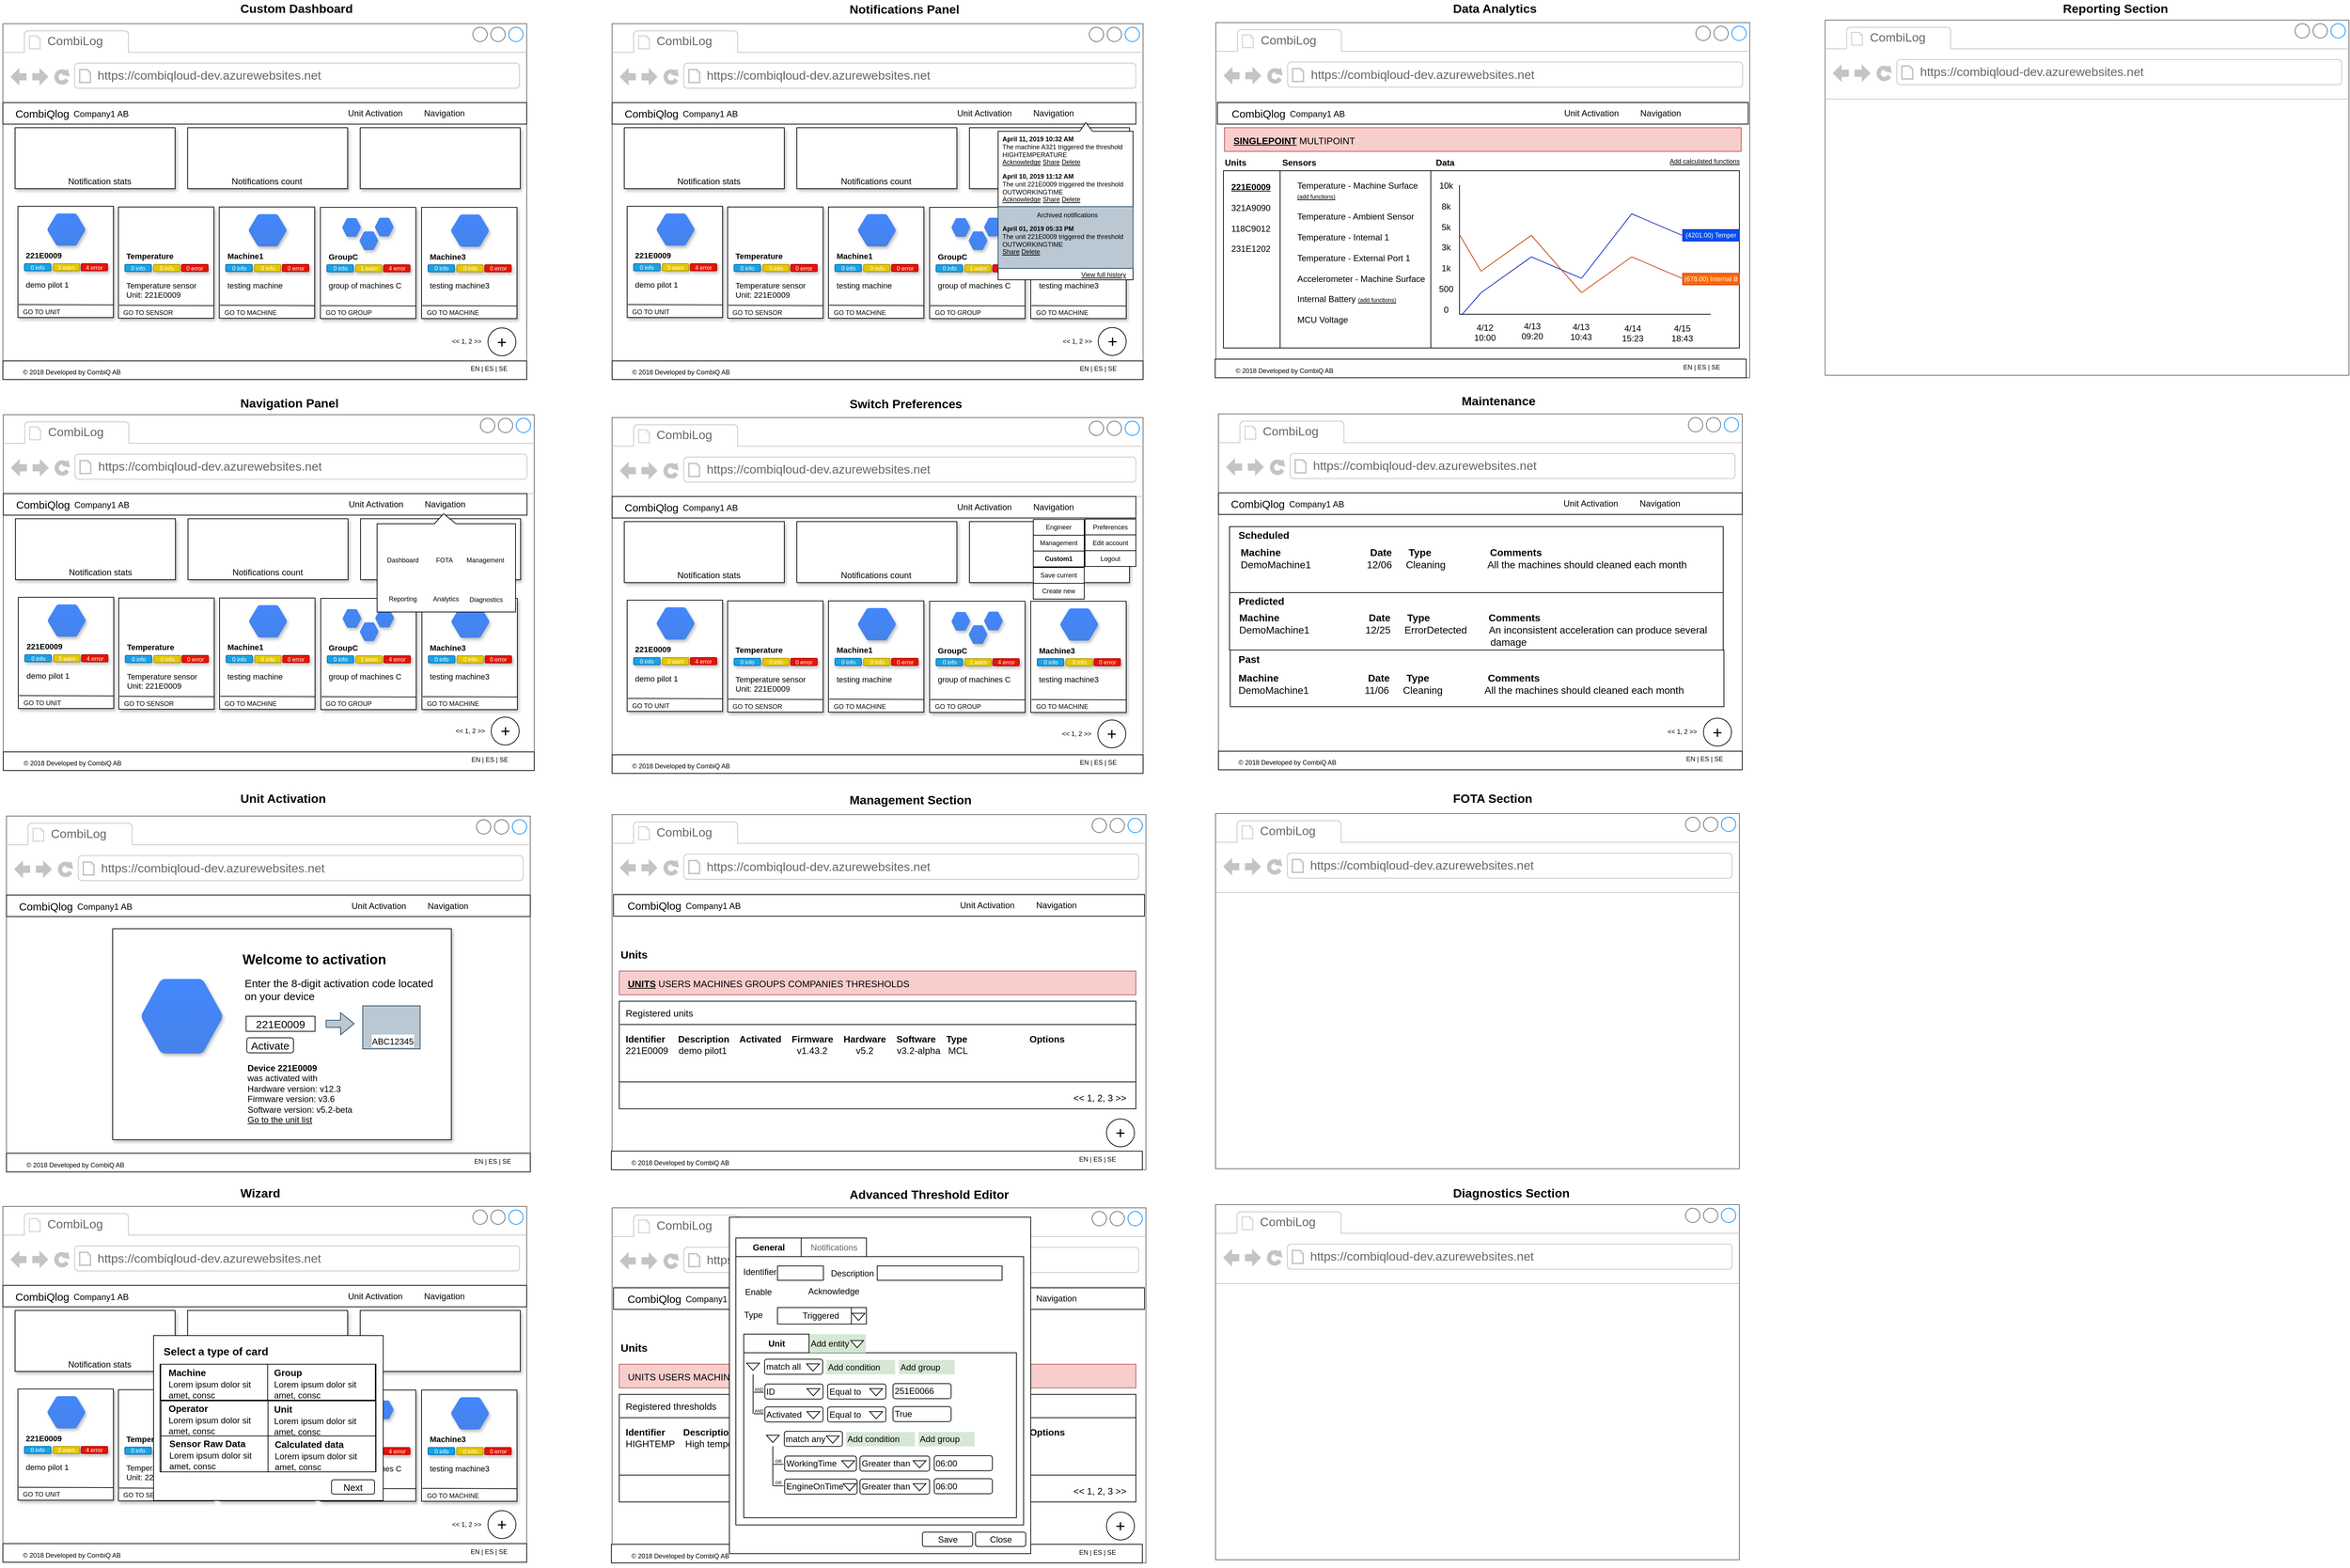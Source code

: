 <mxfile version="10.6.3" type="github"><diagram id="HzdQBg85QUvIq4cWBLrb" name="Page-1"><mxGraphModel dx="2257" dy="1293" grid="1" gridSize="10" guides="1" tooltips="1" connect="1" arrows="1" fold="1" page="1" pageScale="1" pageWidth="850" pageHeight="1100" math="0" shadow="0"><root><mxCell id="0"/><mxCell id="1" parent="0"/><mxCell id="iLh3obW3NkPaYR-iZ1fn-4" value="Custom Dashboard" style="text;html=1;resizable=0;points=[];autosize=1;align=left;verticalAlign=top;spacingTop=-4;fontStyle=1;fontSize=17;" parent="1" vertex="1"><mxGeometry x="399" y="12" width="120" height="20" as="geometry"/></mxCell><mxCell id="iLh3obW3NkPaYR-iZ1fn-5" value="Navigation Panel" style="text;html=1;resizable=0;points=[];autosize=1;align=left;verticalAlign=top;spacingTop=-4;fontStyle=1;fontSize=17;" parent="1" vertex="1"><mxGeometry x="399" y="562" width="110" height="20" as="geometry"/></mxCell><mxCell id="iLh3obW3NkPaYR-iZ1fn-12" value="Notifications Panel" style="text;html=1;resizable=0;points=[];autosize=1;align=left;verticalAlign=top;spacingTop=-4;fontStyle=1;fontSize=17;" parent="1" vertex="1"><mxGeometry x="1248" y="13" width="160" height="20" as="geometry"/></mxCell><mxCell id="iLh3obW3NkPaYR-iZ1fn-13" value="Switch Preferences" style="text;html=1;resizable=0;points=[];autosize=1;align=left;verticalAlign=top;spacingTop=-4;fontStyle=1;fontSize=17;" parent="1" vertex="1"><mxGeometry x="1248" y="563" width="160" height="20" as="geometry"/></mxCell><mxCell id="iLh3obW3NkPaYR-iZ1fn-20" value="Unit Activation" style="text;html=1;resizable=0;points=[];autosize=1;align=left;verticalAlign=top;spacingTop=-4;fontStyle=1;fontSize=17;" parent="1" vertex="1"><mxGeometry x="399" y="1113" width="120" height="20" as="geometry"/></mxCell><mxCell id="iLh3obW3NkPaYR-iZ1fn-21" value="Wizard" style="text;html=1;resizable=0;points=[];autosize=1;align=left;verticalAlign=top;spacingTop=-4;fontStyle=1;fontSize=17;" parent="1" vertex="1"><mxGeometry x="399" y="1663" width="70" height="20" as="geometry"/></mxCell><mxCell id="iLh3obW3NkPaYR-iZ1fn-28" value="Management Section" style="text;html=1;resizable=0;points=[];autosize=1;align=left;verticalAlign=top;spacingTop=-4;fontStyle=1;fontSize=17;" parent="1" vertex="1"><mxGeometry x="1248" y="1114.5" width="180" height="20" as="geometry"/></mxCell><mxCell id="iLh3obW3NkPaYR-iZ1fn-29" value="Advanced Threshold Editor" style="text;html=1;resizable=0;points=[];autosize=1;align=left;verticalAlign=top;spacingTop=-4;fontStyle=1;fontSize=17;" parent="1" vertex="1"><mxGeometry x="1248" y="1664.5" width="220" height="20" as="geometry"/></mxCell><mxCell id="iLh3obW3NkPaYR-iZ1fn-49" value="" style="strokeWidth=1;shadow=0;dashed=0;align=center;html=1;shape=mxgraph.mockup.containers.browserWindow;rSize=0;fillColor=#ffffff;strokeColor=#666666;strokeColor2=#008cff;strokeColor3=#c4c4c4;mainText=,;recursiveResize=0;" parent="1" vertex="1"><mxGeometry x="2609.5" y="40" width="730" height="495" as="geometry"/></mxCell><mxCell id="iLh3obW3NkPaYR-iZ1fn-50" value="CombiLog" style="strokeWidth=1;shadow=0;dashed=0;align=center;html=1;shape=mxgraph.mockup.containers.anchor;fontSize=17;fontColor=#666666;align=left;" parent="iLh3obW3NkPaYR-iZ1fn-49" vertex="1"><mxGeometry x="60" y="12" width="110" height="26" as="geometry"/></mxCell><mxCell id="iLh3obW3NkPaYR-iZ1fn-51" value="https://combiqloud-dev.azurewebsites.net" style="strokeWidth=1;shadow=0;dashed=0;align=center;html=1;shape=mxgraph.mockup.containers.anchor;rSize=0;fontSize=17;fontColor=#666666;align=left;" parent="iLh3obW3NkPaYR-iZ1fn-49" vertex="1"><mxGeometry x="130" y="60" width="250" height="26" as="geometry"/></mxCell><mxCell id="iLh3obW3NkPaYR-iZ1fn-52" value="Data Analytics" style="text;html=1;resizable=0;points=[];autosize=1;align=left;verticalAlign=top;spacingTop=-4;fontStyle=1;fontSize=17;" parent="1" vertex="1"><mxGeometry x="2089" y="12" width="120" height="20" as="geometry"/></mxCell><mxCell id="iLh3obW3NkPaYR-iZ1fn-53" value="Reporting Section" style="text;html=1;resizable=0;points=[];autosize=1;align=left;verticalAlign=top;spacingTop=-4;fontStyle=1;fontSize=17;" parent="1" vertex="1"><mxGeometry x="2938.5" y="12" width="150" height="20" as="geometry"/></mxCell><mxCell id="iLh3obW3NkPaYR-iZ1fn-54" value="" style="strokeWidth=1;shadow=0;dashed=0;align=center;html=1;shape=mxgraph.mockup.containers.browserWindow;rSize=0;fillColor=#ffffff;strokeColor=#666666;strokeColor2=#008cff;strokeColor3=#c4c4c4;mainText=,;recursiveResize=0;" parent="1" vertex="1"><mxGeometry x="1760" y="1146" width="730" height="495" as="geometry"/></mxCell><mxCell id="iLh3obW3NkPaYR-iZ1fn-55" value="CombiLog" style="strokeWidth=1;shadow=0;dashed=0;align=center;html=1;shape=mxgraph.mockup.containers.anchor;fontSize=17;fontColor=#666666;align=left;" parent="iLh3obW3NkPaYR-iZ1fn-54" vertex="1"><mxGeometry x="60" y="12" width="110" height="26" as="geometry"/></mxCell><mxCell id="iLh3obW3NkPaYR-iZ1fn-56" value="https://combiqloud-dev.azurewebsites.net" style="strokeWidth=1;shadow=0;dashed=0;align=center;html=1;shape=mxgraph.mockup.containers.anchor;rSize=0;fontSize=17;fontColor=#666666;align=left;" parent="iLh3obW3NkPaYR-iZ1fn-54" vertex="1"><mxGeometry x="130" y="60" width="250" height="26" as="geometry"/></mxCell><mxCell id="iLh3obW3NkPaYR-iZ1fn-57" value="" style="strokeWidth=1;shadow=0;dashed=0;align=center;html=1;shape=mxgraph.mockup.containers.browserWindow;rSize=0;fillColor=#ffffff;strokeColor=#666666;strokeColor2=#008cff;strokeColor3=#c4c4c4;mainText=,;recursiveResize=0;" parent="1" vertex="1"><mxGeometry x="1760" y="1691" width="730" height="495" as="geometry"/></mxCell><mxCell id="iLh3obW3NkPaYR-iZ1fn-58" value="CombiLog" style="strokeWidth=1;shadow=0;dashed=0;align=center;html=1;shape=mxgraph.mockup.containers.anchor;fontSize=17;fontColor=#666666;align=left;" parent="iLh3obW3NkPaYR-iZ1fn-57" vertex="1"><mxGeometry x="60" y="12" width="110" height="26" as="geometry"/></mxCell><mxCell id="iLh3obW3NkPaYR-iZ1fn-59" value="https://combiqloud-dev.azurewebsites.net" style="strokeWidth=1;shadow=0;dashed=0;align=center;html=1;shape=mxgraph.mockup.containers.anchor;rSize=0;fontSize=17;fontColor=#666666;align=left;" parent="iLh3obW3NkPaYR-iZ1fn-57" vertex="1"><mxGeometry x="130" y="60" width="250" height="26" as="geometry"/></mxCell><mxCell id="iLh3obW3NkPaYR-iZ1fn-60" value="FOTA Section" style="text;html=1;resizable=0;points=[];autosize=1;align=left;verticalAlign=top;spacingTop=-4;fontStyle=1;fontSize=17;" parent="1" vertex="1"><mxGeometry x="2089" y="1113" width="120" height="20" as="geometry"/></mxCell><mxCell id="iLh3obW3NkPaYR-iZ1fn-61" value="Diagnostics Section" style="text;html=1;resizable=0;points=[];autosize=1;align=left;verticalAlign=top;spacingTop=-4;fontStyle=1;fontSize=17;" parent="1" vertex="1"><mxGeometry x="2089" y="1663" width="160" height="20" as="geometry"/></mxCell><mxCell id="zUDqASQh77KOOlKKtHZM-248" value="" style="group" parent="1" vertex="1" connectable="0"><mxGeometry x="70.5" y="590" width="740" height="497" as="geometry"/></mxCell><mxCell id="zUDqASQh77KOOlKKtHZM-155" value="" style="strokeWidth=1;shadow=0;dashed=0;align=center;html=1;shape=mxgraph.mockup.containers.browserWindow;rSize=0;fillColor=#ffffff;strokeColor=#666666;strokeColor2=#008cff;strokeColor3=#c4c4c4;mainText=,;recursiveResize=0;fontColor=#FF3333;" parent="zUDqASQh77KOOlKKtHZM-248" vertex="1"><mxGeometry width="740" height="496" as="geometry"/></mxCell><mxCell id="zUDqASQh77KOOlKKtHZM-156" value="CombiLog" style="strokeWidth=1;shadow=0;dashed=0;align=center;html=1;shape=mxgraph.mockup.containers.anchor;fontSize=17;fontColor=#666666;align=left;" parent="zUDqASQh77KOOlKKtHZM-248" vertex="1"><mxGeometry x="60" y="12" width="110" height="26" as="geometry"/></mxCell><mxCell id="zUDqASQh77KOOlKKtHZM-157" value="https://combiqloud-dev.azurewebsites.net" style="strokeWidth=1;shadow=0;dashed=0;align=center;html=1;shape=mxgraph.mockup.containers.anchor;rSize=0;fontSize=17;fontColor=#666666;align=left;" parent="zUDqASQh77KOOlKKtHZM-248" vertex="1"><mxGeometry x="130" y="60" width="250" height="26" as="geometry"/></mxCell><mxCell id="zUDqASQh77KOOlKKtHZM-158" value="" style="rounded=0;whiteSpace=wrap;html=1;fontSize=12;shadow=1;" parent="zUDqASQh77KOOlKKtHZM-248" vertex="1"><mxGeometry x="17" y="145" width="223" height="85" as="geometry"/></mxCell><mxCell id="zUDqASQh77KOOlKKtHZM-159" value="" style="rounded=0;whiteSpace=wrap;html=1;fontSize=12;shadow=1;comic=0;glass=0;" parent="zUDqASQh77KOOlKKtHZM-248" vertex="1"><mxGeometry x="257.5" y="145" width="223" height="85" as="geometry"/></mxCell><mxCell id="zUDqASQh77KOOlKKtHZM-160" value="" style="rounded=0;whiteSpace=wrap;html=1;fontSize=12;shadow=1;" parent="zUDqASQh77KOOlKKtHZM-248" vertex="1"><mxGeometry x="498" y="145" width="223" height="85" as="geometry"/></mxCell><mxCell id="zUDqASQh77KOOlKKtHZM-161" value="" style="shape=image;html=1;verticalAlign=top;verticalLabelPosition=bottom;labelBackgroundColor=#ffffff;imageAspect=0;aspect=fixed;image=https://cdn1.iconfinder.com/data/icons/ios-11-glyphs/30/bar_chart-128.png;rounded=0;shadow=1;glass=0;comic=0;fontSize=12;" parent="zUDqASQh77KOOlKKtHZM-248" vertex="1"><mxGeometry x="304.5" y="145" width="70" height="70" as="geometry"/></mxCell><mxCell id="zUDqASQh77KOOlKKtHZM-162" value="" style="shape=image;html=1;verticalAlign=top;verticalLabelPosition=bottom;labelBackgroundColor=#ffffff;imageAspect=0;aspect=fixed;image=https://cdn1.iconfinder.com/data/icons/ios-11-glyphs/30/bar_chart-128.png;rounded=0;shadow=1;glass=0;comic=0;fontSize=12;" parent="zUDqASQh77KOOlKKtHZM-248" vertex="1"><mxGeometry x="369" y="145" width="70" height="70" as="geometry"/></mxCell><mxCell id="zUDqASQh77KOOlKKtHZM-163" value="Notifications count" style="text;html=1;resizable=0;points=[];autosize=1;align=left;verticalAlign=top;spacingTop=-4;fontSize=12;" parent="zUDqASQh77KOOlKKtHZM-248" vertex="1"><mxGeometry x="317" y="210" width="110" height="20" as="geometry"/></mxCell><mxCell id="zUDqASQh77KOOlKKtHZM-164" value="" style="shape=image;html=1;verticalAlign=top;verticalLabelPosition=bottom;labelBackgroundColor=#ffffff;imageAspect=0;aspect=fixed;image=https://cdn1.iconfinder.com/data/icons/free-98-icons/32/pie-chart-128.png;rounded=0;shadow=1;glass=0;comic=0;fontSize=12;" parent="zUDqASQh77KOOlKKtHZM-248" vertex="1"><mxGeometry x="110" y="153" width="54" height="54" as="geometry"/></mxCell><mxCell id="zUDqASQh77KOOlKKtHZM-165" value="Notification stats" style="text;html=1;resizable=0;points=[];autosize=1;align=left;verticalAlign=top;spacingTop=-4;fontSize=12;" parent="zUDqASQh77KOOlKKtHZM-248" vertex="1"><mxGeometry x="89" y="210" width="100" height="20" as="geometry"/></mxCell><mxCell id="zUDqASQh77KOOlKKtHZM-166" value="" style="group" parent="zUDqASQh77KOOlKKtHZM-248" vertex="1" connectable="0"><mxGeometry x="21" y="254.5" width="133" height="155" as="geometry"/></mxCell><mxCell id="zUDqASQh77KOOlKKtHZM-167" value="" style="rounded=0;whiteSpace=wrap;html=1;shadow=1;glass=0;comic=0;fontSize=12;" parent="zUDqASQh77KOOlKKtHZM-166" vertex="1"><mxGeometry width="133" height="155" as="geometry"/></mxCell><mxCell id="zUDqASQh77KOOlKKtHZM-168" value="" style="shape=mxgraph.gcp.extras.blue_hexagon;html=1;fillColor=#4387FD;gradientColor=#4683EA;strokeColor=none;verticalLabelPosition=bottom;verticalAlign=top;align=center;rounded=0;shadow=1;glass=0;comic=0;fontSize=12;" parent="zUDqASQh77KOOlKKtHZM-166" vertex="1"><mxGeometry x="41" y="10" width="53" height="45" as="geometry"/></mxCell><mxCell id="zUDqASQh77KOOlKKtHZM-169" value="0 info" style="rounded=1;whiteSpace=wrap;html=1;shadow=1;glass=0;comic=0;fontSize=8;fillColor=#1ba1e2;strokeColor=#006EAF;fontColor=#ffffff;" parent="zUDqASQh77KOOlKKtHZM-166" vertex="1"><mxGeometry x="9" y="80" width="37" height="10" as="geometry"/></mxCell><mxCell id="zUDqASQh77KOOlKKtHZM-170" value="3 warn" style="rounded=1;whiteSpace=wrap;html=1;shadow=1;glass=0;comic=0;fontSize=8;fillColor=#e3c800;strokeColor=#B09500;fontColor=#ffffff;" parent="zUDqASQh77KOOlKKtHZM-166" vertex="1"><mxGeometry x="49" y="80" width="37" height="10" as="geometry"/></mxCell><mxCell id="zUDqASQh77KOOlKKtHZM-171" value="4 error" style="rounded=1;whiteSpace=wrap;html=1;shadow=1;glass=0;comic=0;fontSize=8;fillColor=#e51400;strokeColor=#B20000;fontColor=#ffffff;" parent="zUDqASQh77KOOlKKtHZM-166" vertex="1"><mxGeometry x="88" y="80" width="37" height="10" as="geometry"/></mxCell><mxCell id="zUDqASQh77KOOlKKtHZM-172" value="&lt;span style=&quot;font-size: 11px;&quot;&gt;221E0009&lt;/span&gt;" style="text;html=1;resizable=0;points=[];autosize=1;align=left;verticalAlign=top;spacingTop=-4;fontSize=11;fontStyle=1" parent="zUDqASQh77KOOlKKtHZM-166" vertex="1"><mxGeometry x="9" y="59.5" width="50" height="10" as="geometry"/></mxCell><mxCell id="zUDqASQh77KOOlKKtHZM-173" value="demo pilot 1" style="text;html=1;resizable=0;points=[];autosize=1;align=left;verticalAlign=top;spacingTop=-4;fontSize=11;" parent="zUDqASQh77KOOlKKtHZM-166" vertex="1"><mxGeometry x="9" y="100" width="80" height="10" as="geometry"/></mxCell><mxCell id="zUDqASQh77KOOlKKtHZM-174" value="" style="endArrow=none;html=1;fontSize=11;entryX=1.004;entryY=0.887;entryDx=0;entryDy=0;entryPerimeter=0;" parent="zUDqASQh77KOOlKKtHZM-166" target="zUDqASQh77KOOlKKtHZM-167" edge="1"><mxGeometry width="50" height="50" relative="1" as="geometry"><mxPoint x="1" y="137" as="sourcePoint"/><mxPoint x="58" y="120" as="targetPoint"/></mxGeometry></mxCell><mxCell id="zUDqASQh77KOOlKKtHZM-175" value="GO TO UNIT" style="text;html=1;resizable=0;points=[];autosize=1;align=left;verticalAlign=top;spacingTop=-4;fontSize=9;" parent="zUDqASQh77KOOlKKtHZM-166" vertex="1"><mxGeometry x="5" y="139" width="80" height="10" as="geometry"/></mxCell><mxCell id="zUDqASQh77KOOlKKtHZM-176" value="" style="group" parent="zUDqASQh77KOOlKKtHZM-248" vertex="1" connectable="0"><mxGeometry x="301.5" y="255.5" width="133" height="155" as="geometry"/></mxCell><mxCell id="zUDqASQh77KOOlKKtHZM-177" value="" style="rounded=0;whiteSpace=wrap;html=1;shadow=1;glass=0;comic=0;fontSize=12;" parent="zUDqASQh77KOOlKKtHZM-176" vertex="1"><mxGeometry width="133" height="155" as="geometry"/></mxCell><mxCell id="zUDqASQh77KOOlKKtHZM-178" value="" style="shape=mxgraph.gcp.extras.blue_hexagon;html=1;fillColor=#4387FD;gradientColor=#4683EA;strokeColor=none;verticalLabelPosition=bottom;verticalAlign=top;align=center;rounded=0;shadow=1;glass=0;comic=0;fontSize=12;" parent="zUDqASQh77KOOlKKtHZM-176" vertex="1"><mxGeometry x="41" y="10" width="53" height="45" as="geometry"/></mxCell><mxCell id="zUDqASQh77KOOlKKtHZM-179" value="0 info" style="rounded=1;whiteSpace=wrap;html=1;shadow=1;glass=0;comic=0;fontSize=8;fillColor=#1ba1e2;strokeColor=#006EAF;fontColor=#ffffff;" parent="zUDqASQh77KOOlKKtHZM-176" vertex="1"><mxGeometry x="9" y="80" width="37" height="10" as="geometry"/></mxCell><mxCell id="zUDqASQh77KOOlKKtHZM-180" value="0 info" style="rounded=1;whiteSpace=wrap;html=1;shadow=1;glass=0;comic=0;fontSize=8;fillColor=#e3c800;strokeColor=#B09500;fontColor=#ffffff;" parent="zUDqASQh77KOOlKKtHZM-176" vertex="1"><mxGeometry x="49" y="80" width="37" height="10" as="geometry"/></mxCell><mxCell id="zUDqASQh77KOOlKKtHZM-181" value="0 error" style="rounded=1;whiteSpace=wrap;html=1;shadow=1;glass=0;comic=0;fontSize=8;fillColor=#e51400;strokeColor=#B20000;fontColor=#ffffff;" parent="zUDqASQh77KOOlKKtHZM-176" vertex="1"><mxGeometry x="88" y="80" width="37" height="10" as="geometry"/></mxCell><mxCell id="zUDqASQh77KOOlKKtHZM-182" value="&lt;span style=&quot;font-size: 11px&quot;&gt;Machine1&lt;/span&gt;" style="text;html=1;resizable=0;points=[];autosize=1;align=left;verticalAlign=top;spacingTop=-4;fontSize=11;fontStyle=1" parent="zUDqASQh77KOOlKKtHZM-176" vertex="1"><mxGeometry x="9" y="59.5" width="60" height="10" as="geometry"/></mxCell><mxCell id="zUDqASQh77KOOlKKtHZM-183" value="testing machine" style="text;html=1;resizable=0;points=[];autosize=1;align=left;verticalAlign=top;spacingTop=-4;fontSize=11;" parent="zUDqASQh77KOOlKKtHZM-176" vertex="1"><mxGeometry x="9" y="100" width="90" height="10" as="geometry"/></mxCell><mxCell id="zUDqASQh77KOOlKKtHZM-184" value="" style="endArrow=none;html=1;fontSize=11;entryX=1.004;entryY=0.887;entryDx=0;entryDy=0;entryPerimeter=0;" parent="zUDqASQh77KOOlKKtHZM-176" target="zUDqASQh77KOOlKKtHZM-177" edge="1"><mxGeometry width="50" height="50" relative="1" as="geometry"><mxPoint x="1" y="137" as="sourcePoint"/><mxPoint x="58" y="120" as="targetPoint"/></mxGeometry></mxCell><mxCell id="zUDqASQh77KOOlKKtHZM-185" value="GO TO MACHINE" style="text;html=1;resizable=0;points=[];autosize=1;align=left;verticalAlign=top;spacingTop=-4;fontSize=9;" parent="zUDqASQh77KOOlKKtHZM-176" vertex="1"><mxGeometry x="5" y="139" width="90" height="10" as="geometry"/></mxCell><mxCell id="zUDqASQh77KOOlKKtHZM-186" value="" style="shape=image;html=1;verticalAlign=top;verticalLabelPosition=bottom;labelBackgroundColor=#ffffff;imageAspect=0;aspect=fixed;image=https://cdn1.iconfinder.com/data/icons/science-technology-outline/91/Science__Technology_31-128.png;rounded=0;shadow=1;glass=0;comic=0;fontSize=9;imageBackground=none;imageBorder=none;" parent="zUDqASQh77KOOlKKtHZM-176" vertex="1"><mxGeometry x="53.5" y="18" width="29" height="29" as="geometry"/></mxCell><mxCell id="zUDqASQh77KOOlKKtHZM-187" value="" style="group" parent="zUDqASQh77KOOlKKtHZM-248" vertex="1" connectable="0"><mxGeometry x="579.5" y="256.5" width="133" height="240.5" as="geometry"/></mxCell><mxCell id="zUDqASQh77KOOlKKtHZM-188" value="" style="rounded=0;whiteSpace=wrap;html=1;shadow=1;glass=0;comic=0;fontSize=12;" parent="zUDqASQh77KOOlKKtHZM-187" vertex="1"><mxGeometry x="4" y="-0.5" width="133" height="155" as="geometry"/></mxCell><mxCell id="zUDqASQh77KOOlKKtHZM-189" value="" style="shape=mxgraph.gcp.extras.blue_hexagon;html=1;fillColor=#4387FD;gradientColor=#4683EA;strokeColor=none;verticalLabelPosition=bottom;verticalAlign=top;align=center;rounded=0;shadow=1;glass=0;comic=0;fontSize=12;" parent="zUDqASQh77KOOlKKtHZM-187" vertex="1"><mxGeometry x="45" y="9.5" width="53" height="45" as="geometry"/></mxCell><mxCell id="zUDqASQh77KOOlKKtHZM-190" value="0 info" style="rounded=1;whiteSpace=wrap;html=1;shadow=1;glass=0;comic=0;fontSize=8;fillColor=#1ba1e2;strokeColor=#006EAF;fontColor=#ffffff;" parent="zUDqASQh77KOOlKKtHZM-187" vertex="1"><mxGeometry x="13" y="79.5" width="37" height="10" as="geometry"/></mxCell><mxCell id="zUDqASQh77KOOlKKtHZM-191" value="0 info" style="rounded=1;whiteSpace=wrap;html=1;shadow=1;glass=0;comic=0;fontSize=8;fillColor=#e3c800;strokeColor=#B09500;fontColor=#ffffff;" parent="zUDqASQh77KOOlKKtHZM-187" vertex="1"><mxGeometry x="53" y="79.5" width="37" height="10" as="geometry"/></mxCell><mxCell id="zUDqASQh77KOOlKKtHZM-192" value="0 error" style="rounded=1;whiteSpace=wrap;html=1;shadow=1;glass=0;comic=0;fontSize=8;fillColor=#e51400;strokeColor=#B20000;fontColor=#ffffff;" parent="zUDqASQh77KOOlKKtHZM-187" vertex="1"><mxGeometry x="92" y="79.5" width="37" height="10" as="geometry"/></mxCell><mxCell id="zUDqASQh77KOOlKKtHZM-193" value="&lt;span style=&quot;font-size: 11px&quot;&gt;Machine3&lt;/span&gt;" style="text;html=1;resizable=0;points=[];autosize=1;align=left;verticalAlign=top;spacingTop=-4;fontSize=11;fontStyle=1" parent="zUDqASQh77KOOlKKtHZM-187" vertex="1"><mxGeometry x="13" y="59" width="60" height="10" as="geometry"/></mxCell><mxCell id="zUDqASQh77KOOlKKtHZM-194" value="testing machine3" style="text;html=1;resizable=0;points=[];autosize=1;align=left;verticalAlign=top;spacingTop=-4;fontSize=11;" parent="zUDqASQh77KOOlKKtHZM-187" vertex="1"><mxGeometry x="13" y="99.5" width="100" height="10" as="geometry"/></mxCell><mxCell id="zUDqASQh77KOOlKKtHZM-195" value="" style="endArrow=none;html=1;fontSize=11;entryX=1.004;entryY=0.887;entryDx=0;entryDy=0;entryPerimeter=0;" parent="zUDqASQh77KOOlKKtHZM-187" target="zUDqASQh77KOOlKKtHZM-188" edge="1"><mxGeometry width="50" height="50" relative="1" as="geometry"><mxPoint x="5" y="136.5" as="sourcePoint"/><mxPoint x="62" y="119.5" as="targetPoint"/></mxGeometry></mxCell><mxCell id="zUDqASQh77KOOlKKtHZM-196" value="GO TO MACHINE" style="text;html=1;resizable=0;points=[];autosize=1;align=left;verticalAlign=top;spacingTop=-4;fontSize=9;" parent="zUDqASQh77KOOlKKtHZM-187" vertex="1"><mxGeometry x="9" y="138.5" width="90" height="10" as="geometry"/></mxCell><mxCell id="zUDqASQh77KOOlKKtHZM-197" value="" style="shape=image;html=1;verticalAlign=top;verticalLabelPosition=bottom;labelBackgroundColor=#ffffff;imageAspect=0;aspect=fixed;image=https://cdn1.iconfinder.com/data/icons/science-technology-outline/91/Science__Technology_31-128.png;rounded=0;shadow=1;glass=0;comic=0;fontSize=9;imageBackground=none;imageBorder=none;" parent="zUDqASQh77KOOlKKtHZM-187" vertex="1"><mxGeometry x="57.5" y="17.5" width="29" height="29" as="geometry"/></mxCell><mxCell id="zUDqASQh77KOOlKKtHZM-198" value="" style="group" parent="zUDqASQh77KOOlKKtHZM-248" vertex="1" connectable="0"><mxGeometry x="161" y="255.5" width="133" height="155" as="geometry"/></mxCell><mxCell id="zUDqASQh77KOOlKKtHZM-199" value="" style="rounded=0;whiteSpace=wrap;html=1;shadow=1;glass=0;comic=0;fontSize=12;" parent="zUDqASQh77KOOlKKtHZM-198" vertex="1"><mxGeometry width="133" height="155" as="geometry"/></mxCell><mxCell id="zUDqASQh77KOOlKKtHZM-200" value="0 info" style="rounded=1;whiteSpace=wrap;html=1;shadow=1;glass=0;comic=0;fontSize=8;fillColor=#1ba1e2;strokeColor=#006EAF;fontColor=#ffffff;" parent="zUDqASQh77KOOlKKtHZM-198" vertex="1"><mxGeometry x="9" y="80" width="37" height="10" as="geometry"/></mxCell><mxCell id="zUDqASQh77KOOlKKtHZM-201" value="0 info" style="rounded=1;whiteSpace=wrap;html=1;shadow=1;glass=0;comic=0;fontSize=8;fillColor=#e3c800;strokeColor=#B09500;fontColor=#ffffff;" parent="zUDqASQh77KOOlKKtHZM-198" vertex="1"><mxGeometry x="49" y="80" width="37" height="10" as="geometry"/></mxCell><mxCell id="zUDqASQh77KOOlKKtHZM-202" value="0 error" style="rounded=1;whiteSpace=wrap;html=1;shadow=1;glass=0;comic=0;fontSize=8;fillColor=#e51400;strokeColor=#B20000;fontColor=#ffffff;" parent="zUDqASQh77KOOlKKtHZM-198" vertex="1"><mxGeometry x="88" y="80" width="37" height="10" as="geometry"/></mxCell><mxCell id="zUDqASQh77KOOlKKtHZM-203" value="Temperature" style="text;html=1;resizable=0;points=[];autosize=1;align=left;verticalAlign=top;spacingTop=-4;fontSize=11;fontStyle=1" parent="zUDqASQh77KOOlKKtHZM-198" vertex="1"><mxGeometry x="9" y="59.5" width="80" height="10" as="geometry"/></mxCell><mxCell id="zUDqASQh77KOOlKKtHZM-204" value="Temperature sensor&lt;br&gt;Unit: 221E0009&lt;br&gt;" style="text;html=1;resizable=0;points=[];autosize=1;align=left;verticalAlign=top;spacingTop=-4;fontSize=11;" parent="zUDqASQh77KOOlKKtHZM-198" vertex="1"><mxGeometry x="9" y="100" width="110" height="30" as="geometry"/></mxCell><mxCell id="zUDqASQh77KOOlKKtHZM-205" value="" style="endArrow=none;html=1;fontSize=11;entryX=1.004;entryY=0.887;entryDx=0;entryDy=0;entryPerimeter=0;" parent="zUDqASQh77KOOlKKtHZM-198" target="zUDqASQh77KOOlKKtHZM-199" edge="1"><mxGeometry width="50" height="50" relative="1" as="geometry"><mxPoint x="1" y="137" as="sourcePoint"/><mxPoint x="58" y="120" as="targetPoint"/></mxGeometry></mxCell><mxCell id="zUDqASQh77KOOlKKtHZM-206" value="GO TO SENSOR" style="text;html=1;resizable=0;points=[];autosize=1;align=left;verticalAlign=top;spacingTop=-4;fontSize=9;" parent="zUDqASQh77KOOlKKtHZM-198" vertex="1"><mxGeometry x="5" y="139" width="80" height="10" as="geometry"/></mxCell><mxCell id="zUDqASQh77KOOlKKtHZM-207" value="" style="shape=image;html=1;verticalAlign=top;verticalLabelPosition=bottom;labelBackgroundColor=#ffffff;imageAspect=0;aspect=fixed;image=https://cdn1.iconfinder.com/data/icons/finance-160/64/chart-financial-business-finance_3-128.png;rounded=0;shadow=1;glass=0;comic=0;fontSize=9;" parent="zUDqASQh77KOOlKKtHZM-198" vertex="1"><mxGeometry x="41.5" y="4.5" width="55" height="55" as="geometry"/></mxCell><mxCell id="zUDqASQh77KOOlKKtHZM-208" value="" style="group" parent="zUDqASQh77KOOlKKtHZM-248" vertex="1" connectable="0"><mxGeometry x="442.5" y="256" width="184.5" height="155" as="geometry"/></mxCell><mxCell id="zUDqASQh77KOOlKKtHZM-209" value="" style="group" parent="zUDqASQh77KOOlKKtHZM-208" vertex="1" connectable="0"><mxGeometry width="184.5" height="155" as="geometry"/></mxCell><mxCell id="zUDqASQh77KOOlKKtHZM-210" value="" style="rounded=0;whiteSpace=wrap;html=1;shadow=1;glass=0;comic=0;fontSize=12;" parent="zUDqASQh77KOOlKKtHZM-209" vertex="1"><mxGeometry width="133" height="155" as="geometry"/></mxCell><mxCell id="zUDqASQh77KOOlKKtHZM-211" value="" style="shape=mxgraph.gcp.extras.blue_hexagon;html=1;fillColor=#4387FD;gradientColor=#4683EA;strokeColor=none;verticalLabelPosition=bottom;verticalAlign=top;align=center;rounded=0;shadow=1;glass=0;comic=0;fontSize=12;" parent="zUDqASQh77KOOlKKtHZM-209" vertex="1"><mxGeometry x="30.5" y="15" width="26" height="26" as="geometry"/></mxCell><mxCell id="zUDqASQh77KOOlKKtHZM-212" value="0 info" style="rounded=1;whiteSpace=wrap;html=1;shadow=1;glass=0;comic=0;fontSize=8;fillColor=#1ba1e2;strokeColor=#006EAF;fontColor=#ffffff;" parent="zUDqASQh77KOOlKKtHZM-209" vertex="1"><mxGeometry x="9" y="80" width="37" height="10" as="geometry"/></mxCell><mxCell id="zUDqASQh77KOOlKKtHZM-213" value="1 warn" style="rounded=1;whiteSpace=wrap;html=1;shadow=1;glass=0;comic=0;fontSize=8;fillColor=#e3c800;strokeColor=#B09500;fontColor=#ffffff;" parent="zUDqASQh77KOOlKKtHZM-209" vertex="1"><mxGeometry x="49" y="80" width="37" height="10" as="geometry"/></mxCell><mxCell id="zUDqASQh77KOOlKKtHZM-214" value="4 error" style="rounded=1;whiteSpace=wrap;html=1;shadow=1;glass=0;comic=0;fontSize=8;fillColor=#e51400;strokeColor=#B20000;fontColor=#ffffff;" parent="zUDqASQh77KOOlKKtHZM-209" vertex="1"><mxGeometry x="88" y="80" width="37" height="10" as="geometry"/></mxCell><mxCell id="zUDqASQh77KOOlKKtHZM-215" value="GroupC" style="text;html=1;resizable=0;points=[];autosize=1;align=left;verticalAlign=top;spacingTop=-4;fontSize=11;fontStyle=1" parent="zUDqASQh77KOOlKKtHZM-209" vertex="1"><mxGeometry x="9" y="59.5" width="50" height="10" as="geometry"/></mxCell><mxCell id="zUDqASQh77KOOlKKtHZM-216" value="group of machines C" style="text;html=1;resizable=0;points=[];autosize=1;align=left;verticalAlign=top;spacingTop=-4;fontSize=11;" parent="zUDqASQh77KOOlKKtHZM-209" vertex="1"><mxGeometry x="9" y="100" width="120" height="10" as="geometry"/></mxCell><mxCell id="zUDqASQh77KOOlKKtHZM-217" value="" style="endArrow=none;html=1;fontSize=11;entryX=1.004;entryY=0.887;entryDx=0;entryDy=0;entryPerimeter=0;" parent="zUDqASQh77KOOlKKtHZM-209" target="zUDqASQh77KOOlKKtHZM-210" edge="1"><mxGeometry width="50" height="50" relative="1" as="geometry"><mxPoint x="1" y="137" as="sourcePoint"/><mxPoint x="58" y="120" as="targetPoint"/></mxGeometry></mxCell><mxCell id="zUDqASQh77KOOlKKtHZM-218" value="GO TO GROUP" style="text;html=1;resizable=0;points=[];autosize=1;align=left;verticalAlign=top;spacingTop=-4;fontSize=9;" parent="zUDqASQh77KOOlKKtHZM-209" vertex="1"><mxGeometry x="5" y="139" width="80" height="10" as="geometry"/></mxCell><mxCell id="zUDqASQh77KOOlKKtHZM-219" value="" style="shape=mxgraph.gcp.extras.blue_hexagon;html=1;fillColor=#4387FD;gradientColor=#4683EA;strokeColor=none;verticalLabelPosition=bottom;verticalAlign=top;align=center;rounded=0;shadow=1;glass=0;comic=0;fontSize=12;" parent="zUDqASQh77KOOlKKtHZM-209" vertex="1"><mxGeometry x="76" y="14.5" width="26" height="26" as="geometry"/></mxCell><mxCell id="zUDqASQh77KOOlKKtHZM-220" value="" style="shape=mxgraph.gcp.extras.blue_hexagon;html=1;fillColor=#4387FD;gradientColor=#4683EA;strokeColor=none;verticalLabelPosition=bottom;verticalAlign=top;align=center;rounded=0;shadow=1;glass=0;comic=0;fontSize=12;" parent="zUDqASQh77KOOlKKtHZM-209" vertex="1"><mxGeometry x="54.5" y="33.5" width="26" height="26" as="geometry"/></mxCell><mxCell id="zUDqASQh77KOOlKKtHZM-221" value="&amp;lt;&amp;lt; 1, 2 &amp;gt;&amp;gt;" style="text;html=1;resizable=0;points=[];autosize=1;align=left;verticalAlign=top;spacingTop=-4;fontSize=9;" parent="zUDqASQh77KOOlKKtHZM-248" vertex="1"><mxGeometry x="628" y="432.5" width="60" height="10" as="geometry"/></mxCell><mxCell id="zUDqASQh77KOOlKKtHZM-226" value="" style="group" parent="zUDqASQh77KOOlKKtHZM-248" vertex="1" connectable="0"><mxGeometry y="110" width="730" height="30" as="geometry"/></mxCell><mxCell id="zUDqASQh77KOOlKKtHZM-227" value="" style="rounded=0;whiteSpace=wrap;html=1;" parent="zUDqASQh77KOOlKKtHZM-226" vertex="1"><mxGeometry width="730" height="30" as="geometry"/></mxCell><mxCell id="zUDqASQh77KOOlKKtHZM-228" value="CombiQlog" style="text;html=1;strokeColor=none;fillColor=none;align=center;verticalAlign=middle;whiteSpace=wrap;rounded=0;fontSize=15;" parent="zUDqASQh77KOOlKKtHZM-226" vertex="1"><mxGeometry x="35" y="5.167" width="40" height="20" as="geometry"/></mxCell><mxCell id="zUDqASQh77KOOlKKtHZM-229" value="Company1 AB" style="text;html=1;strokeColor=none;fillColor=none;align=center;verticalAlign=middle;whiteSpace=wrap;rounded=0;fontSize=12;" parent="zUDqASQh77KOOlKKtHZM-226" vertex="1"><mxGeometry x="97" y="6" width="80" height="20" as="geometry"/></mxCell><mxCell id="zUDqASQh77KOOlKKtHZM-230" value="Unit Activation" style="shape=image;html=1;verticalAlign=middle;verticalLabelPosition=middle;labelBackgroundColor=#ffffff;imageAspect=0;aspect=fixed;image=https://cdn0.iconfinder.com/data/icons/google-material-design-3-0/48/ic_settings_remote_48px-128.png;fontSize=12;labelPosition=right;align=left;" parent="zUDqASQh77KOOlKKtHZM-226" vertex="1"><mxGeometry x="462" y="6.5" width="17" height="17" as="geometry"/></mxCell><mxCell id="zUDqASQh77KOOlKKtHZM-231" value="Navigation" style="shape=image;html=1;verticalAlign=middle;verticalLabelPosition=middle;labelBackgroundColor=#ffffff;imageAspect=0;aspect=fixed;image=https://cdn1.iconfinder.com/data/icons/material-core/16/apps-128.png;fontSize=12;labelPosition=right;align=left;" parent="zUDqASQh77KOOlKKtHZM-226" vertex="1"><mxGeometry x="568" y="6.5" width="17" height="17" as="geometry"/></mxCell><mxCell id="zUDqASQh77KOOlKKtHZM-232" value="" style="shape=image;html=1;verticalAlign=top;verticalLabelPosition=bottom;labelBackgroundColor=#ffffff;imageAspect=0;aspect=fixed;image=https://cdn2.iconfinder.com/data/icons/pittogrammi/142/100-128.png;fontSize=12;" parent="zUDqASQh77KOOlKKtHZM-226" vertex="1"><mxGeometry x="653" y="6.5" width="17" height="17" as="geometry"/></mxCell><mxCell id="zUDqASQh77KOOlKKtHZM-233" value="" style="shape=image;html=1;verticalAlign=top;verticalLabelPosition=bottom;labelBackgroundColor=#ffffff;imageAspect=0;aspect=fixed;image=https://cdn2.iconfinder.com/data/icons/freecns-cumulus/16/519660-164_QuestionMark-128.png;fontSize=12;" parent="zUDqASQh77KOOlKKtHZM-226" vertex="1"><mxGeometry x="678.5" y="6.5" width="17" height="17" as="geometry"/></mxCell><mxCell id="zUDqASQh77KOOlKKtHZM-234" value="" style="shape=image;html=1;verticalAlign=top;verticalLabelPosition=bottom;labelBackgroundColor=#ffffff;imageAspect=0;aspect=fixed;image=https://cdn2.iconfinder.com/data/icons/ios-7-icons/50/user_male2-128.png;fontSize=12;" parent="zUDqASQh77KOOlKKtHZM-226" vertex="1"><mxGeometry x="704" y="6.5" width="17" height="17" as="geometry"/></mxCell><mxCell id="zUDqASQh77KOOlKKtHZM-235" value="" style="shape=callout;whiteSpace=wrap;html=1;perimeter=calloutPerimeter;rounded=0;shadow=0;glass=0;comic=0;fontSize=9;size=14;position=0.43;base=30;rotation=180;position2=0.52;" parent="zUDqASQh77KOOlKKtHZM-248" vertex="1"><mxGeometry x="521" y="138" width="193" height="137" as="geometry"/></mxCell><mxCell id="zUDqASQh77KOOlKKtHZM-236" value="Dashboard" style="shape=image;html=1;verticalAlign=top;verticalLabelPosition=bottom;labelBackgroundColor=#ffffff;imageAspect=0;aspect=fixed;image=https://cdn0.iconfinder.com/data/icons/google-material-design-3-0/48/ic_dashboard_48px-128.png;rounded=0;shadow=0;glass=0;comic=0;fontSize=9;" parent="zUDqASQh77KOOlKKtHZM-248" vertex="1"><mxGeometry x="542" y="162" width="29" height="29" as="geometry"/></mxCell><mxCell id="zUDqASQh77KOOlKKtHZM-237" value="FOTA" style="shape=image;html=1;verticalAlign=top;verticalLabelPosition=bottom;labelBackgroundColor=#ffffff;imageAspect=0;aspect=fixed;image=https://cdn2.iconfinder.com/data/icons/freecns-cumulus/16/519624-123_CloudDownload-128.png;rounded=0;shadow=0;glass=0;comic=0;fontSize=9;" parent="zUDqASQh77KOOlKKtHZM-248" vertex="1"><mxGeometry x="599" y="160" width="31" height="31" as="geometry"/></mxCell><mxCell id="zUDqASQh77KOOlKKtHZM-238" value="Management&lt;br&gt;" style="shape=image;html=1;verticalAlign=top;verticalLabelPosition=bottom;labelBackgroundColor=#ffffff;imageAspect=0;aspect=fixed;image=https://cdn0.iconfinder.com/data/icons/google-material-design-3-0/48/ic_build_48px-128.png;rounded=0;shadow=0;glass=0;comic=0;fontSize=9;" parent="zUDqASQh77KOOlKKtHZM-248" vertex="1"><mxGeometry x="657" y="161.5" width="29" height="29" as="geometry"/></mxCell><mxCell id="zUDqASQh77KOOlKKtHZM-240" value="Reporting" style="shape=image;html=1;verticalAlign=top;verticalLabelPosition=bottom;labelBackgroundColor=#ffffff;imageAspect=0;aspect=fixed;image=https://cdn4.iconfinder.com/data/icons/iphone-calculator-shopping-report/128/Reports.png;rounded=0;shadow=0;glass=0;comic=0;fontSize=9;" parent="zUDqASQh77KOOlKKtHZM-248" vertex="1"><mxGeometry x="542" y="215.5" width="29" height="29" as="geometry"/></mxCell><mxCell id="zUDqASQh77KOOlKKtHZM-241" value="Analytics" style="shape=image;html=1;verticalAlign=top;verticalLabelPosition=bottom;labelBackgroundColor=#ffffff;imageAspect=0;aspect=fixed;image=https://cdn0.iconfinder.com/data/icons/news-and-magazine/512/statistic-128.png;rounded=0;shadow=0;glass=0;comic=0;fontSize=9;" parent="zUDqASQh77KOOlKKtHZM-248" vertex="1"><mxGeometry x="601.5" y="216" width="29" height="29" as="geometry"/></mxCell><mxCell id="zUDqASQh77KOOlKKtHZM-243" value="Diagnostics" style="shape=image;html=1;verticalAlign=top;verticalLabelPosition=bottom;labelBackgroundColor=#ffffff;imageAspect=0;aspect=fixed;image=https://cdn3.iconfinder.com/data/icons/geosm-e-commerce/48/logs-2-128.png;rounded=0;shadow=0;glass=0;comic=0;fontSize=9;fontColor=#000000;spacing=-6;" parent="zUDqASQh77KOOlKKtHZM-248" vertex="1"><mxGeometry x="652.5" y="213.5" width="40" height="40" as="geometry"/></mxCell><mxCell id="zUDqASQh77KOOlKKtHZM-223" value="" style="rounded=0;whiteSpace=wrap;html=1;" parent="zUDqASQh77KOOlKKtHZM-248" vertex="1"><mxGeometry y="470" width="740" height="26" as="geometry"/></mxCell><mxCell id="zUDqASQh77KOOlKKtHZM-224" value="&lt;span&gt;© 2018 Developed by CombiQ AB&lt;/span&gt;" style="text;html=1;resizable=0;points=[];autosize=1;align=left;verticalAlign=top;spacingTop=-4;fontSize=9;" parent="zUDqASQh77KOOlKKtHZM-248" vertex="1"><mxGeometry x="26" y="478" width="150" height="10" as="geometry"/></mxCell><mxCell id="zUDqASQh77KOOlKKtHZM-225" value="EN | ES | SE" style="text;html=1;resizable=0;points=[];autosize=1;align=left;verticalAlign=top;spacingTop=-4;fontSize=9;" parent="zUDqASQh77KOOlKKtHZM-248" vertex="1"><mxGeometry x="650" y="473" width="70" height="10" as="geometry"/></mxCell><mxCell id="i3BbrGVzd9zJLMcz0ZKg-47" value="&lt;font style=&quot;font-size: 23px&quot;&gt;+&lt;/font&gt;" style="ellipse;whiteSpace=wrap;html=1;aspect=fixed;rounded=0;shadow=0;glass=0;comic=0;labelBackgroundColor=#ffffff;fontSize=13;fontColor=#000000;" vertex="1" parent="zUDqASQh77KOOlKKtHZM-248"><mxGeometry x="680" y="421.5" width="39" height="39" as="geometry"/></mxCell><mxCell id="zUDqASQh77KOOlKKtHZM-425" value="Maintenance" style="text;html=1;resizable=0;points=[];autosize=1;align=left;verticalAlign=top;spacingTop=-4;fontStyle=1;fontSize=17;" parent="1" vertex="1"><mxGeometry x="2100.5" y="558.5" width="110" height="20" as="geometry"/></mxCell><mxCell id="zUDqASQh77KOOlKKtHZM-426" value="" style="group" parent="1" vertex="1" connectable="0"><mxGeometry x="919" y="45" width="740" height="497" as="geometry"/></mxCell><mxCell id="zUDqASQh77KOOlKKtHZM-330" value="" style="strokeWidth=1;shadow=0;dashed=0;align=center;html=1;shape=mxgraph.mockup.containers.browserWindow;rSize=0;fillColor=#ffffff;strokeColor=#666666;strokeColor2=#008cff;strokeColor3=#c4c4c4;mainText=,;recursiveResize=0;fontColor=#FF3333;" parent="zUDqASQh77KOOlKKtHZM-426" vertex="1"><mxGeometry width="740" height="496" as="geometry"/></mxCell><mxCell id="zUDqASQh77KOOlKKtHZM-331" value="CombiLog" style="strokeWidth=1;shadow=0;dashed=0;align=center;html=1;shape=mxgraph.mockup.containers.anchor;fontSize=17;fontColor=#666666;align=left;" parent="zUDqASQh77KOOlKKtHZM-426" vertex="1"><mxGeometry x="60" y="12" width="110" height="26" as="geometry"/></mxCell><mxCell id="zUDqASQh77KOOlKKtHZM-332" value="https://combiqloud-dev.azurewebsites.net" style="strokeWidth=1;shadow=0;dashed=0;align=center;html=1;shape=mxgraph.mockup.containers.anchor;rSize=0;fontSize=17;fontColor=#666666;align=left;" parent="zUDqASQh77KOOlKKtHZM-426" vertex="1"><mxGeometry x="130" y="60" width="250" height="26" as="geometry"/></mxCell><mxCell id="zUDqASQh77KOOlKKtHZM-333" value="" style="rounded=0;whiteSpace=wrap;html=1;fontSize=12;shadow=1;" parent="zUDqASQh77KOOlKKtHZM-426" vertex="1"><mxGeometry x="17" y="145" width="223" height="85" as="geometry"/></mxCell><mxCell id="zUDqASQh77KOOlKKtHZM-334" value="" style="rounded=0;whiteSpace=wrap;html=1;fontSize=12;shadow=1;comic=0;glass=0;" parent="zUDqASQh77KOOlKKtHZM-426" vertex="1"><mxGeometry x="257.5" y="145" width="223" height="85" as="geometry"/></mxCell><mxCell id="zUDqASQh77KOOlKKtHZM-335" value="" style="rounded=0;whiteSpace=wrap;html=1;fontSize=12;shadow=1;" parent="zUDqASQh77KOOlKKtHZM-426" vertex="1"><mxGeometry x="498" y="145" width="223" height="85" as="geometry"/></mxCell><mxCell id="zUDqASQh77KOOlKKtHZM-336" value="" style="shape=image;html=1;verticalAlign=top;verticalLabelPosition=bottom;labelBackgroundColor=#ffffff;imageAspect=0;aspect=fixed;image=https://cdn1.iconfinder.com/data/icons/ios-11-glyphs/30/bar_chart-128.png;rounded=0;shadow=1;glass=0;comic=0;fontSize=12;" parent="zUDqASQh77KOOlKKtHZM-426" vertex="1"><mxGeometry x="304.5" y="145" width="70" height="70" as="geometry"/></mxCell><mxCell id="zUDqASQh77KOOlKKtHZM-337" value="" style="shape=image;html=1;verticalAlign=top;verticalLabelPosition=bottom;labelBackgroundColor=#ffffff;imageAspect=0;aspect=fixed;image=https://cdn1.iconfinder.com/data/icons/ios-11-glyphs/30/bar_chart-128.png;rounded=0;shadow=1;glass=0;comic=0;fontSize=12;" parent="zUDqASQh77KOOlKKtHZM-426" vertex="1"><mxGeometry x="369" y="145" width="70" height="70" as="geometry"/></mxCell><mxCell id="zUDqASQh77KOOlKKtHZM-338" value="Notifications count" style="text;html=1;resizable=0;points=[];autosize=1;align=left;verticalAlign=top;spacingTop=-4;fontSize=12;" parent="zUDqASQh77KOOlKKtHZM-426" vertex="1"><mxGeometry x="317" y="210" width="110" height="20" as="geometry"/></mxCell><mxCell id="zUDqASQh77KOOlKKtHZM-339" value="" style="shape=image;html=1;verticalAlign=top;verticalLabelPosition=bottom;labelBackgroundColor=#ffffff;imageAspect=0;aspect=fixed;image=https://cdn1.iconfinder.com/data/icons/free-98-icons/32/pie-chart-128.png;rounded=0;shadow=1;glass=0;comic=0;fontSize=12;" parent="zUDqASQh77KOOlKKtHZM-426" vertex="1"><mxGeometry x="110" y="153" width="54" height="54" as="geometry"/></mxCell><mxCell id="zUDqASQh77KOOlKKtHZM-340" value="Notification stats" style="text;html=1;resizable=0;points=[];autosize=1;align=left;verticalAlign=top;spacingTop=-4;fontSize=12;" parent="zUDqASQh77KOOlKKtHZM-426" vertex="1"><mxGeometry x="89" y="210" width="100" height="20" as="geometry"/></mxCell><mxCell id="zUDqASQh77KOOlKKtHZM-341" value="" style="group" parent="zUDqASQh77KOOlKKtHZM-426" vertex="1" connectable="0"><mxGeometry x="21" y="254.5" width="133" height="155" as="geometry"/></mxCell><mxCell id="zUDqASQh77KOOlKKtHZM-342" value="" style="rounded=0;whiteSpace=wrap;html=1;shadow=1;glass=0;comic=0;fontSize=12;" parent="zUDqASQh77KOOlKKtHZM-341" vertex="1"><mxGeometry width="133" height="155" as="geometry"/></mxCell><mxCell id="zUDqASQh77KOOlKKtHZM-343" value="" style="shape=mxgraph.gcp.extras.blue_hexagon;html=1;fillColor=#4387FD;gradientColor=#4683EA;strokeColor=none;verticalLabelPosition=bottom;verticalAlign=top;align=center;rounded=0;shadow=1;glass=0;comic=0;fontSize=12;" parent="zUDqASQh77KOOlKKtHZM-341" vertex="1"><mxGeometry x="41" y="10" width="53" height="45" as="geometry"/></mxCell><mxCell id="zUDqASQh77KOOlKKtHZM-344" value="0 info" style="rounded=1;whiteSpace=wrap;html=1;shadow=1;glass=0;comic=0;fontSize=8;fillColor=#1ba1e2;strokeColor=#006EAF;fontColor=#ffffff;" parent="zUDqASQh77KOOlKKtHZM-341" vertex="1"><mxGeometry x="9" y="80" width="37" height="10" as="geometry"/></mxCell><mxCell id="zUDqASQh77KOOlKKtHZM-345" value="3 warn" style="rounded=1;whiteSpace=wrap;html=1;shadow=1;glass=0;comic=0;fontSize=8;fillColor=#e3c800;strokeColor=#B09500;fontColor=#ffffff;" parent="zUDqASQh77KOOlKKtHZM-341" vertex="1"><mxGeometry x="49" y="80" width="37" height="10" as="geometry"/></mxCell><mxCell id="zUDqASQh77KOOlKKtHZM-346" value="4 error" style="rounded=1;whiteSpace=wrap;html=1;shadow=1;glass=0;comic=0;fontSize=8;fillColor=#e51400;strokeColor=#B20000;fontColor=#ffffff;" parent="zUDqASQh77KOOlKKtHZM-341" vertex="1"><mxGeometry x="88" y="80" width="37" height="10" as="geometry"/></mxCell><mxCell id="zUDqASQh77KOOlKKtHZM-347" value="&lt;span style=&quot;font-size: 11px;&quot;&gt;221E0009&lt;/span&gt;" style="text;html=1;resizable=0;points=[];autosize=1;align=left;verticalAlign=top;spacingTop=-4;fontSize=11;fontStyle=1" parent="zUDqASQh77KOOlKKtHZM-341" vertex="1"><mxGeometry x="9" y="59.5" width="50" height="10" as="geometry"/></mxCell><mxCell id="zUDqASQh77KOOlKKtHZM-348" value="demo pilot 1" style="text;html=1;resizable=0;points=[];autosize=1;align=left;verticalAlign=top;spacingTop=-4;fontSize=11;" parent="zUDqASQh77KOOlKKtHZM-341" vertex="1"><mxGeometry x="9" y="100" width="80" height="10" as="geometry"/></mxCell><mxCell id="zUDqASQh77KOOlKKtHZM-349" value="" style="endArrow=none;html=1;fontSize=11;entryX=1.004;entryY=0.887;entryDx=0;entryDy=0;entryPerimeter=0;" parent="zUDqASQh77KOOlKKtHZM-341" target="zUDqASQh77KOOlKKtHZM-342" edge="1"><mxGeometry width="50" height="50" relative="1" as="geometry"><mxPoint x="1" y="137" as="sourcePoint"/><mxPoint x="58" y="120" as="targetPoint"/></mxGeometry></mxCell><mxCell id="zUDqASQh77KOOlKKtHZM-350" value="GO TO UNIT" style="text;html=1;resizable=0;points=[];autosize=1;align=left;verticalAlign=top;spacingTop=-4;fontSize=9;" parent="zUDqASQh77KOOlKKtHZM-341" vertex="1"><mxGeometry x="5" y="139" width="80" height="10" as="geometry"/></mxCell><mxCell id="zUDqASQh77KOOlKKtHZM-351" value="" style="group" parent="zUDqASQh77KOOlKKtHZM-426" vertex="1" connectable="0"><mxGeometry x="301.5" y="255.5" width="133" height="155" as="geometry"/></mxCell><mxCell id="zUDqASQh77KOOlKKtHZM-352" value="" style="rounded=0;whiteSpace=wrap;html=1;shadow=1;glass=0;comic=0;fontSize=12;" parent="zUDqASQh77KOOlKKtHZM-351" vertex="1"><mxGeometry width="133" height="155" as="geometry"/></mxCell><mxCell id="zUDqASQh77KOOlKKtHZM-353" value="" style="shape=mxgraph.gcp.extras.blue_hexagon;html=1;fillColor=#4387FD;gradientColor=#4683EA;strokeColor=none;verticalLabelPosition=bottom;verticalAlign=top;align=center;rounded=0;shadow=1;glass=0;comic=0;fontSize=12;" parent="zUDqASQh77KOOlKKtHZM-351" vertex="1"><mxGeometry x="41" y="10" width="53" height="45" as="geometry"/></mxCell><mxCell id="zUDqASQh77KOOlKKtHZM-354" value="0 info" style="rounded=1;whiteSpace=wrap;html=1;shadow=1;glass=0;comic=0;fontSize=8;fillColor=#1ba1e2;strokeColor=#006EAF;fontColor=#ffffff;" parent="zUDqASQh77KOOlKKtHZM-351" vertex="1"><mxGeometry x="9" y="80" width="37" height="10" as="geometry"/></mxCell><mxCell id="zUDqASQh77KOOlKKtHZM-355" value="0 info" style="rounded=1;whiteSpace=wrap;html=1;shadow=1;glass=0;comic=0;fontSize=8;fillColor=#e3c800;strokeColor=#B09500;fontColor=#ffffff;" parent="zUDqASQh77KOOlKKtHZM-351" vertex="1"><mxGeometry x="49" y="80" width="37" height="10" as="geometry"/></mxCell><mxCell id="zUDqASQh77KOOlKKtHZM-356" value="0 error" style="rounded=1;whiteSpace=wrap;html=1;shadow=1;glass=0;comic=0;fontSize=8;fillColor=#e51400;strokeColor=#B20000;fontColor=#ffffff;" parent="zUDqASQh77KOOlKKtHZM-351" vertex="1"><mxGeometry x="88" y="80" width="37" height="10" as="geometry"/></mxCell><mxCell id="zUDqASQh77KOOlKKtHZM-357" value="&lt;span style=&quot;font-size: 11px&quot;&gt;Machine1&lt;/span&gt;" style="text;html=1;resizable=0;points=[];autosize=1;align=left;verticalAlign=top;spacingTop=-4;fontSize=11;fontStyle=1" parent="zUDqASQh77KOOlKKtHZM-351" vertex="1"><mxGeometry x="9" y="59.5" width="60" height="10" as="geometry"/></mxCell><mxCell id="zUDqASQh77KOOlKKtHZM-358" value="testing machine" style="text;html=1;resizable=0;points=[];autosize=1;align=left;verticalAlign=top;spacingTop=-4;fontSize=11;" parent="zUDqASQh77KOOlKKtHZM-351" vertex="1"><mxGeometry x="9" y="100" width="90" height="10" as="geometry"/></mxCell><mxCell id="zUDqASQh77KOOlKKtHZM-359" value="" style="endArrow=none;html=1;fontSize=11;entryX=1.004;entryY=0.887;entryDx=0;entryDy=0;entryPerimeter=0;" parent="zUDqASQh77KOOlKKtHZM-351" target="zUDqASQh77KOOlKKtHZM-352" edge="1"><mxGeometry width="50" height="50" relative="1" as="geometry"><mxPoint x="1" y="137" as="sourcePoint"/><mxPoint x="58" y="120" as="targetPoint"/></mxGeometry></mxCell><mxCell id="zUDqASQh77KOOlKKtHZM-360" value="GO TO MACHINE" style="text;html=1;resizable=0;points=[];autosize=1;align=left;verticalAlign=top;spacingTop=-4;fontSize=9;" parent="zUDqASQh77KOOlKKtHZM-351" vertex="1"><mxGeometry x="5" y="139" width="90" height="10" as="geometry"/></mxCell><mxCell id="zUDqASQh77KOOlKKtHZM-361" value="" style="shape=image;html=1;verticalAlign=top;verticalLabelPosition=bottom;labelBackgroundColor=#ffffff;imageAspect=0;aspect=fixed;image=https://cdn1.iconfinder.com/data/icons/science-technology-outline/91/Science__Technology_31-128.png;rounded=0;shadow=1;glass=0;comic=0;fontSize=9;imageBackground=none;imageBorder=none;" parent="zUDqASQh77KOOlKKtHZM-351" vertex="1"><mxGeometry x="53.5" y="18" width="29" height="29" as="geometry"/></mxCell><mxCell id="zUDqASQh77KOOlKKtHZM-362" value="" style="group" parent="zUDqASQh77KOOlKKtHZM-426" vertex="1" connectable="0"><mxGeometry x="579.5" y="256.5" width="133" height="240.5" as="geometry"/></mxCell><mxCell id="zUDqASQh77KOOlKKtHZM-363" value="" style="rounded=0;whiteSpace=wrap;html=1;shadow=1;glass=0;comic=0;fontSize=12;" parent="zUDqASQh77KOOlKKtHZM-362" vertex="1"><mxGeometry x="4" y="-0.5" width="133" height="155" as="geometry"/></mxCell><mxCell id="zUDqASQh77KOOlKKtHZM-364" value="" style="shape=mxgraph.gcp.extras.blue_hexagon;html=1;fillColor=#4387FD;gradientColor=#4683EA;strokeColor=none;verticalLabelPosition=bottom;verticalAlign=top;align=center;rounded=0;shadow=1;glass=0;comic=0;fontSize=12;" parent="zUDqASQh77KOOlKKtHZM-362" vertex="1"><mxGeometry x="45" y="9.5" width="53" height="45" as="geometry"/></mxCell><mxCell id="zUDqASQh77KOOlKKtHZM-365" value="0 info" style="rounded=1;whiteSpace=wrap;html=1;shadow=1;glass=0;comic=0;fontSize=8;fillColor=#1ba1e2;strokeColor=#006EAF;fontColor=#ffffff;" parent="zUDqASQh77KOOlKKtHZM-362" vertex="1"><mxGeometry x="13" y="79.5" width="37" height="10" as="geometry"/></mxCell><mxCell id="zUDqASQh77KOOlKKtHZM-366" value="0 info" style="rounded=1;whiteSpace=wrap;html=1;shadow=1;glass=0;comic=0;fontSize=8;fillColor=#e3c800;strokeColor=#B09500;fontColor=#ffffff;" parent="zUDqASQh77KOOlKKtHZM-362" vertex="1"><mxGeometry x="53" y="79.5" width="37" height="10" as="geometry"/></mxCell><mxCell id="zUDqASQh77KOOlKKtHZM-367" value="0 error" style="rounded=1;whiteSpace=wrap;html=1;shadow=1;glass=0;comic=0;fontSize=8;fillColor=#e51400;strokeColor=#B20000;fontColor=#ffffff;" parent="zUDqASQh77KOOlKKtHZM-362" vertex="1"><mxGeometry x="92" y="79.5" width="37" height="10" as="geometry"/></mxCell><mxCell id="zUDqASQh77KOOlKKtHZM-368" value="&lt;span style=&quot;font-size: 11px&quot;&gt;Machine3&lt;/span&gt;" style="text;html=1;resizable=0;points=[];autosize=1;align=left;verticalAlign=top;spacingTop=-4;fontSize=11;fontStyle=1" parent="zUDqASQh77KOOlKKtHZM-362" vertex="1"><mxGeometry x="13" y="59" width="60" height="10" as="geometry"/></mxCell><mxCell id="zUDqASQh77KOOlKKtHZM-369" value="testing machine3" style="text;html=1;resizable=0;points=[];autosize=1;align=left;verticalAlign=top;spacingTop=-4;fontSize=11;" parent="zUDqASQh77KOOlKKtHZM-362" vertex="1"><mxGeometry x="13" y="99.5" width="100" height="10" as="geometry"/></mxCell><mxCell id="zUDqASQh77KOOlKKtHZM-370" value="" style="endArrow=none;html=1;fontSize=11;entryX=1.004;entryY=0.887;entryDx=0;entryDy=0;entryPerimeter=0;" parent="zUDqASQh77KOOlKKtHZM-362" target="zUDqASQh77KOOlKKtHZM-363" edge="1"><mxGeometry width="50" height="50" relative="1" as="geometry"><mxPoint x="5" y="136.5" as="sourcePoint"/><mxPoint x="62" y="119.5" as="targetPoint"/></mxGeometry></mxCell><mxCell id="zUDqASQh77KOOlKKtHZM-371" value="GO TO MACHINE" style="text;html=1;resizable=0;points=[];autosize=1;align=left;verticalAlign=top;spacingTop=-4;fontSize=9;" parent="zUDqASQh77KOOlKKtHZM-362" vertex="1"><mxGeometry x="9" y="138.5" width="90" height="10" as="geometry"/></mxCell><mxCell id="zUDqASQh77KOOlKKtHZM-372" value="" style="shape=image;html=1;verticalAlign=top;verticalLabelPosition=bottom;labelBackgroundColor=#ffffff;imageAspect=0;aspect=fixed;image=https://cdn1.iconfinder.com/data/icons/science-technology-outline/91/Science__Technology_31-128.png;rounded=0;shadow=1;glass=0;comic=0;fontSize=9;imageBackground=none;imageBorder=none;" parent="zUDqASQh77KOOlKKtHZM-362" vertex="1"><mxGeometry x="57.5" y="17.5" width="29" height="29" as="geometry"/></mxCell><mxCell id="zUDqASQh77KOOlKKtHZM-373" value="" style="group" parent="zUDqASQh77KOOlKKtHZM-426" vertex="1" connectable="0"><mxGeometry x="161" y="255.5" width="133" height="155" as="geometry"/></mxCell><mxCell id="zUDqASQh77KOOlKKtHZM-374" value="" style="rounded=0;whiteSpace=wrap;html=1;shadow=1;glass=0;comic=0;fontSize=12;" parent="zUDqASQh77KOOlKKtHZM-373" vertex="1"><mxGeometry width="133" height="155" as="geometry"/></mxCell><mxCell id="zUDqASQh77KOOlKKtHZM-375" value="0 info" style="rounded=1;whiteSpace=wrap;html=1;shadow=1;glass=0;comic=0;fontSize=8;fillColor=#1ba1e2;strokeColor=#006EAF;fontColor=#ffffff;" parent="zUDqASQh77KOOlKKtHZM-373" vertex="1"><mxGeometry x="9" y="80" width="37" height="10" as="geometry"/></mxCell><mxCell id="zUDqASQh77KOOlKKtHZM-376" value="0 info" style="rounded=1;whiteSpace=wrap;html=1;shadow=1;glass=0;comic=0;fontSize=8;fillColor=#e3c800;strokeColor=#B09500;fontColor=#ffffff;" parent="zUDqASQh77KOOlKKtHZM-373" vertex="1"><mxGeometry x="49" y="80" width="37" height="10" as="geometry"/></mxCell><mxCell id="zUDqASQh77KOOlKKtHZM-377" value="0 error" style="rounded=1;whiteSpace=wrap;html=1;shadow=1;glass=0;comic=0;fontSize=8;fillColor=#e51400;strokeColor=#B20000;fontColor=#ffffff;" parent="zUDqASQh77KOOlKKtHZM-373" vertex="1"><mxGeometry x="88" y="80" width="37" height="10" as="geometry"/></mxCell><mxCell id="zUDqASQh77KOOlKKtHZM-378" value="Temperature" style="text;html=1;resizable=0;points=[];autosize=1;align=left;verticalAlign=top;spacingTop=-4;fontSize=11;fontStyle=1" parent="zUDqASQh77KOOlKKtHZM-373" vertex="1"><mxGeometry x="9" y="59.5" width="80" height="10" as="geometry"/></mxCell><mxCell id="zUDqASQh77KOOlKKtHZM-379" value="Temperature sensor&lt;br&gt;Unit: 221E0009&lt;br&gt;" style="text;html=1;resizable=0;points=[];autosize=1;align=left;verticalAlign=top;spacingTop=-4;fontSize=11;" parent="zUDqASQh77KOOlKKtHZM-373" vertex="1"><mxGeometry x="9" y="100" width="110" height="30" as="geometry"/></mxCell><mxCell id="zUDqASQh77KOOlKKtHZM-380" value="" style="endArrow=none;html=1;fontSize=11;entryX=1.004;entryY=0.887;entryDx=0;entryDy=0;entryPerimeter=0;" parent="zUDqASQh77KOOlKKtHZM-373" target="zUDqASQh77KOOlKKtHZM-374" edge="1"><mxGeometry width="50" height="50" relative="1" as="geometry"><mxPoint x="1" y="137" as="sourcePoint"/><mxPoint x="58" y="120" as="targetPoint"/></mxGeometry></mxCell><mxCell id="zUDqASQh77KOOlKKtHZM-381" value="GO TO SENSOR" style="text;html=1;resizable=0;points=[];autosize=1;align=left;verticalAlign=top;spacingTop=-4;fontSize=9;" parent="zUDqASQh77KOOlKKtHZM-373" vertex="1"><mxGeometry x="5" y="139" width="80" height="10" as="geometry"/></mxCell><mxCell id="zUDqASQh77KOOlKKtHZM-382" value="" style="shape=image;html=1;verticalAlign=top;verticalLabelPosition=bottom;labelBackgroundColor=#ffffff;imageAspect=0;aspect=fixed;image=https://cdn1.iconfinder.com/data/icons/finance-160/64/chart-financial-business-finance_3-128.png;rounded=0;shadow=1;glass=0;comic=0;fontSize=9;" parent="zUDqASQh77KOOlKKtHZM-373" vertex="1"><mxGeometry x="41.5" y="4.5" width="55" height="55" as="geometry"/></mxCell><mxCell id="zUDqASQh77KOOlKKtHZM-383" value="" style="group" parent="zUDqASQh77KOOlKKtHZM-426" vertex="1" connectable="0"><mxGeometry x="442.5" y="256" width="184.5" height="155" as="geometry"/></mxCell><mxCell id="zUDqASQh77KOOlKKtHZM-384" value="" style="group" parent="zUDqASQh77KOOlKKtHZM-383" vertex="1" connectable="0"><mxGeometry width="184.5" height="155" as="geometry"/></mxCell><mxCell id="zUDqASQh77KOOlKKtHZM-385" value="" style="rounded=0;whiteSpace=wrap;html=1;shadow=1;glass=0;comic=0;fontSize=12;" parent="zUDqASQh77KOOlKKtHZM-384" vertex="1"><mxGeometry width="133" height="155" as="geometry"/></mxCell><mxCell id="zUDqASQh77KOOlKKtHZM-386" value="" style="shape=mxgraph.gcp.extras.blue_hexagon;html=1;fillColor=#4387FD;gradientColor=#4683EA;strokeColor=none;verticalLabelPosition=bottom;verticalAlign=top;align=center;rounded=0;shadow=1;glass=0;comic=0;fontSize=12;" parent="zUDqASQh77KOOlKKtHZM-384" vertex="1"><mxGeometry x="30.5" y="15" width="26" height="26" as="geometry"/></mxCell><mxCell id="zUDqASQh77KOOlKKtHZM-387" value="0 info" style="rounded=1;whiteSpace=wrap;html=1;shadow=1;glass=0;comic=0;fontSize=8;fillColor=#1ba1e2;strokeColor=#006EAF;fontColor=#ffffff;" parent="zUDqASQh77KOOlKKtHZM-384" vertex="1"><mxGeometry x="9" y="80" width="37" height="10" as="geometry"/></mxCell><mxCell id="zUDqASQh77KOOlKKtHZM-388" value="1 warn" style="rounded=1;whiteSpace=wrap;html=1;shadow=1;glass=0;comic=0;fontSize=8;fillColor=#e3c800;strokeColor=#B09500;fontColor=#ffffff;" parent="zUDqASQh77KOOlKKtHZM-384" vertex="1"><mxGeometry x="49" y="80" width="37" height="10" as="geometry"/></mxCell><mxCell id="zUDqASQh77KOOlKKtHZM-389" value="4 error" style="rounded=1;whiteSpace=wrap;html=1;shadow=1;glass=0;comic=0;fontSize=8;fillColor=#e51400;strokeColor=#B20000;fontColor=#ffffff;" parent="zUDqASQh77KOOlKKtHZM-384" vertex="1"><mxGeometry x="88" y="80" width="37" height="10" as="geometry"/></mxCell><mxCell id="zUDqASQh77KOOlKKtHZM-390" value="GroupC" style="text;html=1;resizable=0;points=[];autosize=1;align=left;verticalAlign=top;spacingTop=-4;fontSize=11;fontStyle=1" parent="zUDqASQh77KOOlKKtHZM-384" vertex="1"><mxGeometry x="9" y="59.5" width="50" height="10" as="geometry"/></mxCell><mxCell id="zUDqASQh77KOOlKKtHZM-391" value="group of machines C" style="text;html=1;resizable=0;points=[];autosize=1;align=left;verticalAlign=top;spacingTop=-4;fontSize=11;" parent="zUDqASQh77KOOlKKtHZM-384" vertex="1"><mxGeometry x="9" y="100" width="120" height="10" as="geometry"/></mxCell><mxCell id="zUDqASQh77KOOlKKtHZM-392" value="" style="endArrow=none;html=1;fontSize=11;entryX=1.004;entryY=0.887;entryDx=0;entryDy=0;entryPerimeter=0;" parent="zUDqASQh77KOOlKKtHZM-384" target="zUDqASQh77KOOlKKtHZM-385" edge="1"><mxGeometry width="50" height="50" relative="1" as="geometry"><mxPoint x="1" y="137" as="sourcePoint"/><mxPoint x="58" y="120" as="targetPoint"/></mxGeometry></mxCell><mxCell id="zUDqASQh77KOOlKKtHZM-393" value="GO TO GROUP" style="text;html=1;resizable=0;points=[];autosize=1;align=left;verticalAlign=top;spacingTop=-4;fontSize=9;" parent="zUDqASQh77KOOlKKtHZM-384" vertex="1"><mxGeometry x="5" y="139" width="80" height="10" as="geometry"/></mxCell><mxCell id="zUDqASQh77KOOlKKtHZM-394" value="" style="shape=mxgraph.gcp.extras.blue_hexagon;html=1;fillColor=#4387FD;gradientColor=#4683EA;strokeColor=none;verticalLabelPosition=bottom;verticalAlign=top;align=center;rounded=0;shadow=1;glass=0;comic=0;fontSize=12;" parent="zUDqASQh77KOOlKKtHZM-384" vertex="1"><mxGeometry x="76" y="14.5" width="26" height="26" as="geometry"/></mxCell><mxCell id="zUDqASQh77KOOlKKtHZM-395" value="" style="shape=mxgraph.gcp.extras.blue_hexagon;html=1;fillColor=#4387FD;gradientColor=#4683EA;strokeColor=none;verticalLabelPosition=bottom;verticalAlign=top;align=center;rounded=0;shadow=1;glass=0;comic=0;fontSize=12;" parent="zUDqASQh77KOOlKKtHZM-384" vertex="1"><mxGeometry x="54.5" y="33.5" width="26" height="26" as="geometry"/></mxCell><mxCell id="zUDqASQh77KOOlKKtHZM-397" value="" style="group" parent="zUDqASQh77KOOlKKtHZM-426" vertex="1" connectable="0"><mxGeometry y="110" width="730" height="30" as="geometry"/></mxCell><mxCell id="zUDqASQh77KOOlKKtHZM-398" value="" style="rounded=0;whiteSpace=wrap;html=1;" parent="zUDqASQh77KOOlKKtHZM-397" vertex="1"><mxGeometry width="730" height="30" as="geometry"/></mxCell><mxCell id="zUDqASQh77KOOlKKtHZM-399" value="CombiQlog" style="text;html=1;strokeColor=none;fillColor=none;align=center;verticalAlign=middle;whiteSpace=wrap;rounded=0;fontSize=15;" parent="zUDqASQh77KOOlKKtHZM-397" vertex="1"><mxGeometry x="35" y="5.167" width="40" height="20" as="geometry"/></mxCell><mxCell id="zUDqASQh77KOOlKKtHZM-400" value="Company1 AB" style="text;html=1;strokeColor=none;fillColor=none;align=center;verticalAlign=middle;whiteSpace=wrap;rounded=0;fontSize=12;" parent="zUDqASQh77KOOlKKtHZM-397" vertex="1"><mxGeometry x="97" y="6" width="80" height="20" as="geometry"/></mxCell><mxCell id="zUDqASQh77KOOlKKtHZM-401" value="Unit Activation" style="shape=image;html=1;verticalAlign=middle;verticalLabelPosition=middle;labelBackgroundColor=#ffffff;imageAspect=0;aspect=fixed;image=https://cdn0.iconfinder.com/data/icons/google-material-design-3-0/48/ic_settings_remote_48px-128.png;fontSize=12;labelPosition=right;align=left;" parent="zUDqASQh77KOOlKKtHZM-397" vertex="1"><mxGeometry x="462" y="6.5" width="17" height="17" as="geometry"/></mxCell><mxCell id="zUDqASQh77KOOlKKtHZM-402" value="Navigation" style="shape=image;html=1;verticalAlign=middle;verticalLabelPosition=middle;labelBackgroundColor=#ffffff;imageAspect=0;aspect=fixed;image=https://cdn1.iconfinder.com/data/icons/material-core/16/apps-128.png;fontSize=12;labelPosition=right;align=left;" parent="zUDqASQh77KOOlKKtHZM-397" vertex="1"><mxGeometry x="568" y="6.5" width="17" height="17" as="geometry"/></mxCell><mxCell id="zUDqASQh77KOOlKKtHZM-403" value="" style="shape=image;html=1;verticalAlign=top;verticalLabelPosition=bottom;labelBackgroundColor=#ffffff;imageAspect=0;aspect=fixed;image=https://cdn2.iconfinder.com/data/icons/pittogrammi/142/100-128.png;fontSize=12;" parent="zUDqASQh77KOOlKKtHZM-397" vertex="1"><mxGeometry x="653" y="6.5" width="17" height="17" as="geometry"/></mxCell><mxCell id="zUDqASQh77KOOlKKtHZM-404" value="" style="shape=image;html=1;verticalAlign=top;verticalLabelPosition=bottom;labelBackgroundColor=#ffffff;imageAspect=0;aspect=fixed;image=https://cdn2.iconfinder.com/data/icons/freecns-cumulus/16/519660-164_QuestionMark-128.png;fontSize=12;" parent="zUDqASQh77KOOlKKtHZM-397" vertex="1"><mxGeometry x="678.5" y="6.5" width="17" height="17" as="geometry"/></mxCell><mxCell id="zUDqASQh77KOOlKKtHZM-405" value="" style="shape=image;html=1;verticalAlign=top;verticalLabelPosition=bottom;labelBackgroundColor=#ffffff;imageAspect=0;aspect=fixed;image=https://cdn2.iconfinder.com/data/icons/ios-7-icons/50/user_male2-128.png;fontSize=12;" parent="zUDqASQh77KOOlKKtHZM-397" vertex="1"><mxGeometry x="704" y="6.5" width="17" height="17" as="geometry"/></mxCell><mxCell id="zUDqASQh77KOOlKKtHZM-406" value="" style="shape=callout;whiteSpace=wrap;html=1;perimeter=calloutPerimeter;rounded=0;shadow=0;glass=0;comic=0;fontSize=9;size=12;position=0.3;base=18;rotation=180;position2=0.35;" parent="zUDqASQh77KOOlKKtHZM-426" vertex="1"><mxGeometry x="538" y="138" width="188" height="219" as="geometry"/></mxCell><mxCell id="zUDqASQh77KOOlKKtHZM-413" value="" style="rounded=0;whiteSpace=wrap;html=1;" parent="zUDqASQh77KOOlKKtHZM-426" vertex="1"><mxGeometry y="470" width="740" height="26" as="geometry"/></mxCell><mxCell id="zUDqASQh77KOOlKKtHZM-414" value="&lt;span&gt;© 2018 Developed by CombiQ AB&lt;/span&gt;" style="text;html=1;resizable=0;points=[];autosize=1;align=left;verticalAlign=top;spacingTop=-4;fontSize=9;" parent="zUDqASQh77KOOlKKtHZM-426" vertex="1"><mxGeometry x="26" y="478" width="150" height="10" as="geometry"/></mxCell><mxCell id="zUDqASQh77KOOlKKtHZM-415" value="EN | ES | SE" style="text;html=1;resizable=0;points=[];autosize=1;align=left;verticalAlign=top;spacingTop=-4;fontSize=9;" parent="zUDqASQh77KOOlKKtHZM-426" vertex="1"><mxGeometry x="650" y="473" width="70" height="10" as="geometry"/></mxCell><mxCell id="zUDqASQh77KOOlKKtHZM-416" value="" style="rounded=0;whiteSpace=wrap;html=1;shadow=0;glass=0;comic=0;labelBackgroundColor=#ffffff;fontSize=9;fillColor=#bac8d3;strokeColor=#23445d;" parent="zUDqASQh77KOOlKKtHZM-426" vertex="1"><mxGeometry x="538" y="255" width="188" height="86" as="geometry"/></mxCell><mxCell id="zUDqASQh77KOOlKKtHZM-417" value="View full history" style="text;html=1;resizable=0;points=[];autosize=1;align=left;verticalAlign=top;spacingTop=-4;fontSize=9;fontColor=#000000;fontStyle=4" parent="zUDqASQh77KOOlKKtHZM-426" vertex="1"><mxGeometry x="652" y="341.5" width="80" height="10" as="geometry"/></mxCell><mxCell id="zUDqASQh77KOOlKKtHZM-418" value="Archived notifications" style="text;html=1;resizable=0;points=[];autosize=1;align=left;verticalAlign=top;spacingTop=-4;fontSize=9;fontColor=#000000;" parent="zUDqASQh77KOOlKKtHZM-426" vertex="1"><mxGeometry x="590" y="259" width="100" height="10" as="geometry"/></mxCell><mxCell id="zUDqASQh77KOOlKKtHZM-419" value="&lt;b&gt;April 11, 2019 10:32 AM&lt;/b&gt;&lt;br&gt;The machine A321 triggered the&amp;nbsp;threshold &lt;br&gt;HIGHTEMPERATURE&lt;br&gt;&lt;u&gt;Acknowledge&lt;/u&gt; &lt;u&gt;Share&lt;/u&gt; &lt;u&gt;Delete&lt;/u&gt;&lt;br&gt;" style="text;html=1;resizable=0;points=[];autosize=1;align=left;verticalAlign=top;spacingTop=-4;fontSize=9;fontColor=#000000;" parent="zUDqASQh77KOOlKKtHZM-426" vertex="1"><mxGeometry x="542" y="153" width="190" height="50" as="geometry"/></mxCell><mxCell id="zUDqASQh77KOOlKKtHZM-420" value="&lt;b&gt;April 10, 2019 11:12 AM&lt;/b&gt;&lt;br&gt;The unit 221E0009 triggered the&amp;nbsp;threshold &lt;br&gt;OUTWORKINGTIME&lt;br&gt;&lt;u&gt;Acknowledge&lt;/u&gt; &lt;u&gt;Share&lt;/u&gt; &lt;u&gt;Delete&lt;/u&gt;&lt;br&gt;" style="text;html=1;resizable=0;points=[];autosize=1;align=left;verticalAlign=top;spacingTop=-4;fontSize=9;fontColor=#000000;" parent="zUDqASQh77KOOlKKtHZM-426" vertex="1"><mxGeometry x="542" y="204.5" width="190" height="50" as="geometry"/></mxCell><mxCell id="zUDqASQh77KOOlKKtHZM-421" value="&lt;b&gt;April 01, 2019 05:33 PM&lt;/b&gt;&lt;br&gt;The unit 221E0009 triggered the threshold &lt;br&gt;OUTWORKINGTIME&lt;br&gt;&lt;u&gt;Share&lt;/u&gt; &lt;u&gt;Delete&lt;/u&gt;&lt;br&gt;" style="text;html=1;resizable=0;points=[];autosize=1;align=left;verticalAlign=top;spacingTop=-4;fontSize=9;fontColor=#000000;" parent="zUDqASQh77KOOlKKtHZM-426" vertex="1"><mxGeometry x="542" y="277.5" width="190" height="50" as="geometry"/></mxCell><mxCell id="i3BbrGVzd9zJLMcz0ZKg-52" value="&amp;lt;&amp;lt; 1, 2 &amp;gt;&amp;gt;" style="text;html=1;resizable=0;points=[];autosize=1;align=left;verticalAlign=top;spacingTop=-4;fontSize=9;" vertex="1" parent="zUDqASQh77KOOlKKtHZM-426"><mxGeometry x="625.5" y="434.5" width="60" height="10" as="geometry"/></mxCell><mxCell id="i3BbrGVzd9zJLMcz0ZKg-53" value="&lt;font style=&quot;font-size: 23px&quot;&gt;+&lt;/font&gt;" style="ellipse;whiteSpace=wrap;html=1;aspect=fixed;rounded=0;shadow=0;glass=0;comic=0;labelBackgroundColor=#ffffff;fontSize=13;fontColor=#000000;" vertex="1" parent="zUDqASQh77KOOlKKtHZM-426"><mxGeometry x="677.5" y="423.5" width="39" height="39" as="geometry"/></mxCell><mxCell id="zUDqASQh77KOOlKKtHZM-428" value="" style="strokeWidth=1;shadow=0;dashed=0;align=center;html=1;shape=mxgraph.mockup.containers.browserWindow;rSize=0;fillColor=#ffffff;strokeColor=#666666;strokeColor2=#008cff;strokeColor3=#c4c4c4;mainText=,;recursiveResize=0;fontColor=#FF3333;" parent="1" vertex="1"><mxGeometry x="919" y="594" width="740" height="496" as="geometry"/></mxCell><mxCell id="zUDqASQh77KOOlKKtHZM-429" value="CombiLog" style="strokeWidth=1;shadow=0;dashed=0;align=center;html=1;shape=mxgraph.mockup.containers.anchor;fontSize=17;fontColor=#666666;align=left;" parent="1" vertex="1"><mxGeometry x="979" y="606" width="110" height="26" as="geometry"/></mxCell><mxCell id="zUDqASQh77KOOlKKtHZM-430" value="https://combiqloud-dev.azurewebsites.net" style="strokeWidth=1;shadow=0;dashed=0;align=center;html=1;shape=mxgraph.mockup.containers.anchor;rSize=0;fontSize=17;fontColor=#666666;align=left;" parent="1" vertex="1"><mxGeometry x="1049" y="654" width="250" height="26" as="geometry"/></mxCell><mxCell id="zUDqASQh77KOOlKKtHZM-431" value="" style="rounded=0;whiteSpace=wrap;html=1;fontSize=12;shadow=1;" parent="1" vertex="1"><mxGeometry x="936" y="739" width="223" height="85" as="geometry"/></mxCell><mxCell id="zUDqASQh77KOOlKKtHZM-432" value="" style="rounded=0;whiteSpace=wrap;html=1;fontSize=12;shadow=1;comic=0;glass=0;" parent="1" vertex="1"><mxGeometry x="1176.5" y="739" width="223" height="85" as="geometry"/></mxCell><mxCell id="zUDqASQh77KOOlKKtHZM-433" value="" style="rounded=0;whiteSpace=wrap;html=1;fontSize=12;shadow=1;" parent="1" vertex="1"><mxGeometry x="1417" y="739" width="223" height="85" as="geometry"/></mxCell><mxCell id="zUDqASQh77KOOlKKtHZM-434" value="" style="shape=image;html=1;verticalAlign=top;verticalLabelPosition=bottom;labelBackgroundColor=#ffffff;imageAspect=0;aspect=fixed;image=https://cdn1.iconfinder.com/data/icons/ios-11-glyphs/30/bar_chart-128.png;rounded=0;shadow=1;glass=0;comic=0;fontSize=12;" parent="1" vertex="1"><mxGeometry x="1223.5" y="739" width="70" height="70" as="geometry"/></mxCell><mxCell id="zUDqASQh77KOOlKKtHZM-435" value="" style="shape=image;html=1;verticalAlign=top;verticalLabelPosition=bottom;labelBackgroundColor=#ffffff;imageAspect=0;aspect=fixed;image=https://cdn1.iconfinder.com/data/icons/ios-11-glyphs/30/bar_chart-128.png;rounded=0;shadow=1;glass=0;comic=0;fontSize=12;" parent="1" vertex="1"><mxGeometry x="1288" y="739" width="70" height="70" as="geometry"/></mxCell><mxCell id="zUDqASQh77KOOlKKtHZM-436" value="Notifications count" style="text;html=1;resizable=0;points=[];autosize=1;align=left;verticalAlign=top;spacingTop=-4;fontSize=12;" parent="1" vertex="1"><mxGeometry x="1236" y="804" width="110" height="20" as="geometry"/></mxCell><mxCell id="zUDqASQh77KOOlKKtHZM-437" value="" style="shape=image;html=1;verticalAlign=top;verticalLabelPosition=bottom;labelBackgroundColor=#ffffff;imageAspect=0;aspect=fixed;image=https://cdn1.iconfinder.com/data/icons/free-98-icons/32/pie-chart-128.png;rounded=0;shadow=1;glass=0;comic=0;fontSize=12;" parent="1" vertex="1"><mxGeometry x="1029" y="747" width="54" height="54" as="geometry"/></mxCell><mxCell id="zUDqASQh77KOOlKKtHZM-438" value="Notification stats" style="text;html=1;resizable=0;points=[];autosize=1;align=left;verticalAlign=top;spacingTop=-4;fontSize=12;" parent="1" vertex="1"><mxGeometry x="1008" y="804" width="100" height="20" as="geometry"/></mxCell><mxCell id="zUDqASQh77KOOlKKtHZM-439" value="" style="group" parent="1" vertex="1" connectable="0"><mxGeometry x="940" y="848.5" width="133" height="155" as="geometry"/></mxCell><mxCell id="zUDqASQh77KOOlKKtHZM-440" value="" style="rounded=0;whiteSpace=wrap;html=1;shadow=1;glass=0;comic=0;fontSize=12;" parent="zUDqASQh77KOOlKKtHZM-439" vertex="1"><mxGeometry width="133" height="155" as="geometry"/></mxCell><mxCell id="zUDqASQh77KOOlKKtHZM-441" value="" style="shape=mxgraph.gcp.extras.blue_hexagon;html=1;fillColor=#4387FD;gradientColor=#4683EA;strokeColor=none;verticalLabelPosition=bottom;verticalAlign=top;align=center;rounded=0;shadow=1;glass=0;comic=0;fontSize=12;" parent="zUDqASQh77KOOlKKtHZM-439" vertex="1"><mxGeometry x="41" y="10" width="53" height="45" as="geometry"/></mxCell><mxCell id="zUDqASQh77KOOlKKtHZM-442" value="0 info" style="rounded=1;whiteSpace=wrap;html=1;shadow=1;glass=0;comic=0;fontSize=8;fillColor=#1ba1e2;strokeColor=#006EAF;fontColor=#ffffff;" parent="zUDqASQh77KOOlKKtHZM-439" vertex="1"><mxGeometry x="9" y="80" width="37" height="10" as="geometry"/></mxCell><mxCell id="zUDqASQh77KOOlKKtHZM-443" value="3 warn" style="rounded=1;whiteSpace=wrap;html=1;shadow=1;glass=0;comic=0;fontSize=8;fillColor=#e3c800;strokeColor=#B09500;fontColor=#ffffff;" parent="zUDqASQh77KOOlKKtHZM-439" vertex="1"><mxGeometry x="49" y="80" width="37" height="10" as="geometry"/></mxCell><mxCell id="zUDqASQh77KOOlKKtHZM-444" value="4 error" style="rounded=1;whiteSpace=wrap;html=1;shadow=1;glass=0;comic=0;fontSize=8;fillColor=#e51400;strokeColor=#B20000;fontColor=#ffffff;" parent="zUDqASQh77KOOlKKtHZM-439" vertex="1"><mxGeometry x="88" y="80" width="37" height="10" as="geometry"/></mxCell><mxCell id="zUDqASQh77KOOlKKtHZM-445" value="&lt;span style=&quot;font-size: 11px;&quot;&gt;221E0009&lt;/span&gt;" style="text;html=1;resizable=0;points=[];autosize=1;align=left;verticalAlign=top;spacingTop=-4;fontSize=11;fontStyle=1" parent="zUDqASQh77KOOlKKtHZM-439" vertex="1"><mxGeometry x="9" y="59.5" width="50" height="10" as="geometry"/></mxCell><mxCell id="zUDqASQh77KOOlKKtHZM-446" value="demo pilot 1" style="text;html=1;resizable=0;points=[];autosize=1;align=left;verticalAlign=top;spacingTop=-4;fontSize=11;" parent="zUDqASQh77KOOlKKtHZM-439" vertex="1"><mxGeometry x="9" y="100" width="80" height="10" as="geometry"/></mxCell><mxCell id="zUDqASQh77KOOlKKtHZM-447" value="" style="endArrow=none;html=1;fontSize=11;entryX=1.004;entryY=0.887;entryDx=0;entryDy=0;entryPerimeter=0;" parent="zUDqASQh77KOOlKKtHZM-439" target="zUDqASQh77KOOlKKtHZM-440" edge="1"><mxGeometry width="50" height="50" relative="1" as="geometry"><mxPoint x="1" y="137" as="sourcePoint"/><mxPoint x="58" y="120" as="targetPoint"/></mxGeometry></mxCell><mxCell id="zUDqASQh77KOOlKKtHZM-448" value="GO TO UNIT" style="text;html=1;resizable=0;points=[];autosize=1;align=left;verticalAlign=top;spacingTop=-4;fontSize=9;" parent="zUDqASQh77KOOlKKtHZM-439" vertex="1"><mxGeometry x="5" y="139" width="80" height="10" as="geometry"/></mxCell><mxCell id="zUDqASQh77KOOlKKtHZM-449" value="" style="group" parent="1" vertex="1" connectable="0"><mxGeometry x="1220.5" y="849.5" width="133" height="155" as="geometry"/></mxCell><mxCell id="zUDqASQh77KOOlKKtHZM-450" value="" style="rounded=0;whiteSpace=wrap;html=1;shadow=1;glass=0;comic=0;fontSize=12;" parent="zUDqASQh77KOOlKKtHZM-449" vertex="1"><mxGeometry width="133" height="155" as="geometry"/></mxCell><mxCell id="zUDqASQh77KOOlKKtHZM-451" value="" style="shape=mxgraph.gcp.extras.blue_hexagon;html=1;fillColor=#4387FD;gradientColor=#4683EA;strokeColor=none;verticalLabelPosition=bottom;verticalAlign=top;align=center;rounded=0;shadow=1;glass=0;comic=0;fontSize=12;" parent="zUDqASQh77KOOlKKtHZM-449" vertex="1"><mxGeometry x="41" y="10" width="53" height="45" as="geometry"/></mxCell><mxCell id="zUDqASQh77KOOlKKtHZM-452" value="0 info" style="rounded=1;whiteSpace=wrap;html=1;shadow=1;glass=0;comic=0;fontSize=8;fillColor=#1ba1e2;strokeColor=#006EAF;fontColor=#ffffff;" parent="zUDqASQh77KOOlKKtHZM-449" vertex="1"><mxGeometry x="9" y="80" width="37" height="10" as="geometry"/></mxCell><mxCell id="zUDqASQh77KOOlKKtHZM-453" value="0 info" style="rounded=1;whiteSpace=wrap;html=1;shadow=1;glass=0;comic=0;fontSize=8;fillColor=#e3c800;strokeColor=#B09500;fontColor=#ffffff;" parent="zUDqASQh77KOOlKKtHZM-449" vertex="1"><mxGeometry x="49" y="80" width="37" height="10" as="geometry"/></mxCell><mxCell id="zUDqASQh77KOOlKKtHZM-454" value="0 error" style="rounded=1;whiteSpace=wrap;html=1;shadow=1;glass=0;comic=0;fontSize=8;fillColor=#e51400;strokeColor=#B20000;fontColor=#ffffff;" parent="zUDqASQh77KOOlKKtHZM-449" vertex="1"><mxGeometry x="88" y="80" width="37" height="10" as="geometry"/></mxCell><mxCell id="zUDqASQh77KOOlKKtHZM-455" value="&lt;span style=&quot;font-size: 11px&quot;&gt;Machine1&lt;/span&gt;" style="text;html=1;resizable=0;points=[];autosize=1;align=left;verticalAlign=top;spacingTop=-4;fontSize=11;fontStyle=1" parent="zUDqASQh77KOOlKKtHZM-449" vertex="1"><mxGeometry x="9" y="59.5" width="60" height="10" as="geometry"/></mxCell><mxCell id="zUDqASQh77KOOlKKtHZM-456" value="testing machine" style="text;html=1;resizable=0;points=[];autosize=1;align=left;verticalAlign=top;spacingTop=-4;fontSize=11;" parent="zUDqASQh77KOOlKKtHZM-449" vertex="1"><mxGeometry x="9" y="100" width="90" height="10" as="geometry"/></mxCell><mxCell id="zUDqASQh77KOOlKKtHZM-457" value="" style="endArrow=none;html=1;fontSize=11;entryX=1.004;entryY=0.887;entryDx=0;entryDy=0;entryPerimeter=0;" parent="zUDqASQh77KOOlKKtHZM-449" target="zUDqASQh77KOOlKKtHZM-450" edge="1"><mxGeometry width="50" height="50" relative="1" as="geometry"><mxPoint x="1" y="137" as="sourcePoint"/><mxPoint x="58" y="120" as="targetPoint"/></mxGeometry></mxCell><mxCell id="zUDqASQh77KOOlKKtHZM-458" value="GO TO MACHINE" style="text;html=1;resizable=0;points=[];autosize=1;align=left;verticalAlign=top;spacingTop=-4;fontSize=9;" parent="zUDqASQh77KOOlKKtHZM-449" vertex="1"><mxGeometry x="5" y="139" width="90" height="10" as="geometry"/></mxCell><mxCell id="zUDqASQh77KOOlKKtHZM-459" value="" style="shape=image;html=1;verticalAlign=top;verticalLabelPosition=bottom;labelBackgroundColor=#ffffff;imageAspect=0;aspect=fixed;image=https://cdn1.iconfinder.com/data/icons/science-technology-outline/91/Science__Technology_31-128.png;rounded=0;shadow=1;glass=0;comic=0;fontSize=9;imageBackground=none;imageBorder=none;" parent="zUDqASQh77KOOlKKtHZM-449" vertex="1"><mxGeometry x="53.5" y="18" width="29" height="29" as="geometry"/></mxCell><mxCell id="zUDqASQh77KOOlKKtHZM-460" value="" style="group" parent="1" vertex="1" connectable="0"><mxGeometry x="1498.5" y="850.5" width="133" height="240.5" as="geometry"/></mxCell><mxCell id="zUDqASQh77KOOlKKtHZM-461" value="" style="rounded=0;whiteSpace=wrap;html=1;shadow=1;glass=0;comic=0;fontSize=12;" parent="zUDqASQh77KOOlKKtHZM-460" vertex="1"><mxGeometry x="4" y="-0.5" width="133" height="155" as="geometry"/></mxCell><mxCell id="zUDqASQh77KOOlKKtHZM-462" value="" style="shape=mxgraph.gcp.extras.blue_hexagon;html=1;fillColor=#4387FD;gradientColor=#4683EA;strokeColor=none;verticalLabelPosition=bottom;verticalAlign=top;align=center;rounded=0;shadow=1;glass=0;comic=0;fontSize=12;" parent="zUDqASQh77KOOlKKtHZM-460" vertex="1"><mxGeometry x="45" y="9.5" width="53" height="45" as="geometry"/></mxCell><mxCell id="zUDqASQh77KOOlKKtHZM-463" value="0 info" style="rounded=1;whiteSpace=wrap;html=1;shadow=1;glass=0;comic=0;fontSize=8;fillColor=#1ba1e2;strokeColor=#006EAF;fontColor=#ffffff;" parent="zUDqASQh77KOOlKKtHZM-460" vertex="1"><mxGeometry x="13" y="79.5" width="37" height="10" as="geometry"/></mxCell><mxCell id="zUDqASQh77KOOlKKtHZM-464" value="0 info" style="rounded=1;whiteSpace=wrap;html=1;shadow=1;glass=0;comic=0;fontSize=8;fillColor=#e3c800;strokeColor=#B09500;fontColor=#ffffff;" parent="zUDqASQh77KOOlKKtHZM-460" vertex="1"><mxGeometry x="53" y="79.5" width="37" height="10" as="geometry"/></mxCell><mxCell id="zUDqASQh77KOOlKKtHZM-465" value="0 error" style="rounded=1;whiteSpace=wrap;html=1;shadow=1;glass=0;comic=0;fontSize=8;fillColor=#e51400;strokeColor=#B20000;fontColor=#ffffff;" parent="zUDqASQh77KOOlKKtHZM-460" vertex="1"><mxGeometry x="92" y="79.5" width="37" height="10" as="geometry"/></mxCell><mxCell id="zUDqASQh77KOOlKKtHZM-466" value="&lt;span style=&quot;font-size: 11px&quot;&gt;Machine3&lt;/span&gt;" style="text;html=1;resizable=0;points=[];autosize=1;align=left;verticalAlign=top;spacingTop=-4;fontSize=11;fontStyle=1" parent="zUDqASQh77KOOlKKtHZM-460" vertex="1"><mxGeometry x="13" y="59" width="60" height="10" as="geometry"/></mxCell><mxCell id="zUDqASQh77KOOlKKtHZM-467" value="testing machine3" style="text;html=1;resizable=0;points=[];autosize=1;align=left;verticalAlign=top;spacingTop=-4;fontSize=11;" parent="zUDqASQh77KOOlKKtHZM-460" vertex="1"><mxGeometry x="13" y="99.5" width="100" height="10" as="geometry"/></mxCell><mxCell id="zUDqASQh77KOOlKKtHZM-468" value="" style="endArrow=none;html=1;fontSize=11;entryX=1.004;entryY=0.887;entryDx=0;entryDy=0;entryPerimeter=0;" parent="zUDqASQh77KOOlKKtHZM-460" target="zUDqASQh77KOOlKKtHZM-461" edge="1"><mxGeometry width="50" height="50" relative="1" as="geometry"><mxPoint x="5" y="136.5" as="sourcePoint"/><mxPoint x="62" y="119.5" as="targetPoint"/></mxGeometry></mxCell><mxCell id="zUDqASQh77KOOlKKtHZM-469" value="GO TO MACHINE" style="text;html=1;resizable=0;points=[];autosize=1;align=left;verticalAlign=top;spacingTop=-4;fontSize=9;" parent="zUDqASQh77KOOlKKtHZM-460" vertex="1"><mxGeometry x="9" y="138.5" width="90" height="10" as="geometry"/></mxCell><mxCell id="zUDqASQh77KOOlKKtHZM-470" value="" style="shape=image;html=1;verticalAlign=top;verticalLabelPosition=bottom;labelBackgroundColor=#ffffff;imageAspect=0;aspect=fixed;image=https://cdn1.iconfinder.com/data/icons/science-technology-outline/91/Science__Technology_31-128.png;rounded=0;shadow=1;glass=0;comic=0;fontSize=9;imageBackground=none;imageBorder=none;" parent="zUDqASQh77KOOlKKtHZM-460" vertex="1"><mxGeometry x="57.5" y="17.5" width="29" height="29" as="geometry"/></mxCell><mxCell id="zUDqASQh77KOOlKKtHZM-471" value="" style="group" parent="1" vertex="1" connectable="0"><mxGeometry x="1080" y="849.5" width="133" height="155" as="geometry"/></mxCell><mxCell id="zUDqASQh77KOOlKKtHZM-472" value="" style="rounded=0;whiteSpace=wrap;html=1;shadow=1;glass=0;comic=0;fontSize=12;" parent="zUDqASQh77KOOlKKtHZM-471" vertex="1"><mxGeometry width="133" height="155" as="geometry"/></mxCell><mxCell id="zUDqASQh77KOOlKKtHZM-473" value="0 info" style="rounded=1;whiteSpace=wrap;html=1;shadow=1;glass=0;comic=0;fontSize=8;fillColor=#1ba1e2;strokeColor=#006EAF;fontColor=#ffffff;" parent="zUDqASQh77KOOlKKtHZM-471" vertex="1"><mxGeometry x="9" y="80" width="37" height="10" as="geometry"/></mxCell><mxCell id="zUDqASQh77KOOlKKtHZM-474" value="0 info" style="rounded=1;whiteSpace=wrap;html=1;shadow=1;glass=0;comic=0;fontSize=8;fillColor=#e3c800;strokeColor=#B09500;fontColor=#ffffff;" parent="zUDqASQh77KOOlKKtHZM-471" vertex="1"><mxGeometry x="49" y="80" width="37" height="10" as="geometry"/></mxCell><mxCell id="zUDqASQh77KOOlKKtHZM-475" value="0 error" style="rounded=1;whiteSpace=wrap;html=1;shadow=1;glass=0;comic=0;fontSize=8;fillColor=#e51400;strokeColor=#B20000;fontColor=#ffffff;" parent="zUDqASQh77KOOlKKtHZM-471" vertex="1"><mxGeometry x="88" y="80" width="37" height="10" as="geometry"/></mxCell><mxCell id="zUDqASQh77KOOlKKtHZM-476" value="Temperature" style="text;html=1;resizable=0;points=[];autosize=1;align=left;verticalAlign=top;spacingTop=-4;fontSize=11;fontStyle=1" parent="zUDqASQh77KOOlKKtHZM-471" vertex="1"><mxGeometry x="9" y="59.5" width="80" height="10" as="geometry"/></mxCell><mxCell id="zUDqASQh77KOOlKKtHZM-477" value="Temperature sensor&lt;br&gt;Unit: 221E0009&lt;br&gt;" style="text;html=1;resizable=0;points=[];autosize=1;align=left;verticalAlign=top;spacingTop=-4;fontSize=11;" parent="zUDqASQh77KOOlKKtHZM-471" vertex="1"><mxGeometry x="9" y="100" width="110" height="30" as="geometry"/></mxCell><mxCell id="zUDqASQh77KOOlKKtHZM-478" value="" style="endArrow=none;html=1;fontSize=11;entryX=1.004;entryY=0.887;entryDx=0;entryDy=0;entryPerimeter=0;" parent="zUDqASQh77KOOlKKtHZM-471" target="zUDqASQh77KOOlKKtHZM-472" edge="1"><mxGeometry width="50" height="50" relative="1" as="geometry"><mxPoint x="1" y="137" as="sourcePoint"/><mxPoint x="58" y="120" as="targetPoint"/></mxGeometry></mxCell><mxCell id="zUDqASQh77KOOlKKtHZM-479" value="GO TO SENSOR" style="text;html=1;resizable=0;points=[];autosize=1;align=left;verticalAlign=top;spacingTop=-4;fontSize=9;" parent="zUDqASQh77KOOlKKtHZM-471" vertex="1"><mxGeometry x="5" y="139" width="80" height="10" as="geometry"/></mxCell><mxCell id="zUDqASQh77KOOlKKtHZM-480" value="" style="shape=image;html=1;verticalAlign=top;verticalLabelPosition=bottom;labelBackgroundColor=#ffffff;imageAspect=0;aspect=fixed;image=https://cdn1.iconfinder.com/data/icons/finance-160/64/chart-financial-business-finance_3-128.png;rounded=0;shadow=1;glass=0;comic=0;fontSize=9;" parent="zUDqASQh77KOOlKKtHZM-471" vertex="1"><mxGeometry x="41.5" y="4.5" width="55" height="55" as="geometry"/></mxCell><mxCell id="zUDqASQh77KOOlKKtHZM-481" value="" style="group" parent="1" vertex="1" connectable="0"><mxGeometry x="1361.5" y="850" width="184.5" height="155" as="geometry"/></mxCell><mxCell id="zUDqASQh77KOOlKKtHZM-482" value="" style="group" parent="zUDqASQh77KOOlKKtHZM-481" vertex="1" connectable="0"><mxGeometry width="184.5" height="155" as="geometry"/></mxCell><mxCell id="zUDqASQh77KOOlKKtHZM-483" value="" style="rounded=0;whiteSpace=wrap;html=1;shadow=1;glass=0;comic=0;fontSize=12;" parent="zUDqASQh77KOOlKKtHZM-482" vertex="1"><mxGeometry width="133" height="155" as="geometry"/></mxCell><mxCell id="zUDqASQh77KOOlKKtHZM-484" value="" style="shape=mxgraph.gcp.extras.blue_hexagon;html=1;fillColor=#4387FD;gradientColor=#4683EA;strokeColor=none;verticalLabelPosition=bottom;verticalAlign=top;align=center;rounded=0;shadow=1;glass=0;comic=0;fontSize=12;" parent="zUDqASQh77KOOlKKtHZM-482" vertex="1"><mxGeometry x="30.5" y="15" width="26" height="26" as="geometry"/></mxCell><mxCell id="zUDqASQh77KOOlKKtHZM-485" value="0 info" style="rounded=1;whiteSpace=wrap;html=1;shadow=1;glass=0;comic=0;fontSize=8;fillColor=#1ba1e2;strokeColor=#006EAF;fontColor=#ffffff;" parent="zUDqASQh77KOOlKKtHZM-482" vertex="1"><mxGeometry x="9" y="80" width="37" height="10" as="geometry"/></mxCell><mxCell id="zUDqASQh77KOOlKKtHZM-486" value="1 warn" style="rounded=1;whiteSpace=wrap;html=1;shadow=1;glass=0;comic=0;fontSize=8;fillColor=#e3c800;strokeColor=#B09500;fontColor=#ffffff;" parent="zUDqASQh77KOOlKKtHZM-482" vertex="1"><mxGeometry x="49" y="80" width="37" height="10" as="geometry"/></mxCell><mxCell id="zUDqASQh77KOOlKKtHZM-487" value="4 error" style="rounded=1;whiteSpace=wrap;html=1;shadow=1;glass=0;comic=0;fontSize=8;fillColor=#e51400;strokeColor=#B20000;fontColor=#ffffff;" parent="zUDqASQh77KOOlKKtHZM-482" vertex="1"><mxGeometry x="88" y="80" width="37" height="10" as="geometry"/></mxCell><mxCell id="zUDqASQh77KOOlKKtHZM-488" value="GroupC" style="text;html=1;resizable=0;points=[];autosize=1;align=left;verticalAlign=top;spacingTop=-4;fontSize=11;fontStyle=1" parent="zUDqASQh77KOOlKKtHZM-482" vertex="1"><mxGeometry x="9" y="59.5" width="50" height="10" as="geometry"/></mxCell><mxCell id="zUDqASQh77KOOlKKtHZM-489" value="group of machines C" style="text;html=1;resizable=0;points=[];autosize=1;align=left;verticalAlign=top;spacingTop=-4;fontSize=11;" parent="zUDqASQh77KOOlKKtHZM-482" vertex="1"><mxGeometry x="9" y="100" width="120" height="10" as="geometry"/></mxCell><mxCell id="zUDqASQh77KOOlKKtHZM-490" value="" style="endArrow=none;html=1;fontSize=11;entryX=1.004;entryY=0.887;entryDx=0;entryDy=0;entryPerimeter=0;" parent="zUDqASQh77KOOlKKtHZM-482" target="zUDqASQh77KOOlKKtHZM-483" edge="1"><mxGeometry width="50" height="50" relative="1" as="geometry"><mxPoint x="1" y="137" as="sourcePoint"/><mxPoint x="58" y="120" as="targetPoint"/></mxGeometry></mxCell><mxCell id="zUDqASQh77KOOlKKtHZM-491" value="GO TO GROUP" style="text;html=1;resizable=0;points=[];autosize=1;align=left;verticalAlign=top;spacingTop=-4;fontSize=9;" parent="zUDqASQh77KOOlKKtHZM-482" vertex="1"><mxGeometry x="5" y="139" width="80" height="10" as="geometry"/></mxCell><mxCell id="zUDqASQh77KOOlKKtHZM-492" value="" style="shape=mxgraph.gcp.extras.blue_hexagon;html=1;fillColor=#4387FD;gradientColor=#4683EA;strokeColor=none;verticalLabelPosition=bottom;verticalAlign=top;align=center;rounded=0;shadow=1;glass=0;comic=0;fontSize=12;" parent="zUDqASQh77KOOlKKtHZM-482" vertex="1"><mxGeometry x="76" y="14.5" width="26" height="26" as="geometry"/></mxCell><mxCell id="zUDqASQh77KOOlKKtHZM-493" value="" style="shape=mxgraph.gcp.extras.blue_hexagon;html=1;fillColor=#4387FD;gradientColor=#4683EA;strokeColor=none;verticalLabelPosition=bottom;verticalAlign=top;align=center;rounded=0;shadow=1;glass=0;comic=0;fontSize=12;" parent="zUDqASQh77KOOlKKtHZM-482" vertex="1"><mxGeometry x="54.5" y="33.5" width="26" height="26" as="geometry"/></mxCell><mxCell id="zUDqASQh77KOOlKKtHZM-514" value="Preferences" style="rounded=0;whiteSpace=wrap;html=1;shadow=0;glass=0;comic=0;labelBackgroundColor=#ffffff;fontSize=9;fontColor=#000000;" parent="1" vertex="1"><mxGeometry x="1578" y="735.5" width="71" height="22" as="geometry"/></mxCell><mxCell id="zUDqASQh77KOOlKKtHZM-515" value="Edit account" style="rounded=0;whiteSpace=wrap;html=1;shadow=0;glass=0;comic=0;labelBackgroundColor=#ffffff;fontSize=9;fontColor=#000000;" parent="1" vertex="1"><mxGeometry x="1578" y="757.5" width="71" height="22" as="geometry"/></mxCell><mxCell id="zUDqASQh77KOOlKKtHZM-516" value="Logout" style="rounded=0;whiteSpace=wrap;html=1;shadow=0;glass=0;comic=0;labelBackgroundColor=#ffffff;fontSize=9;fontColor=#000000;" parent="1" vertex="1"><mxGeometry x="1578" y="779.5" width="71" height="22" as="geometry"/></mxCell><mxCell id="zUDqASQh77KOOlKKtHZM-517" value="Engineer" style="rounded=0;whiteSpace=wrap;html=1;shadow=0;glass=0;comic=0;labelBackgroundColor=#ffffff;fontSize=9;fontColor=#000000;" parent="1" vertex="1"><mxGeometry x="1506" y="736" width="71" height="22" as="geometry"/></mxCell><mxCell id="zUDqASQh77KOOlKKtHZM-518" value="Management" style="rounded=0;whiteSpace=wrap;html=1;shadow=0;glass=0;comic=0;labelBackgroundColor=#ffffff;fontSize=9;fontColor=#000000;" parent="1" vertex="1"><mxGeometry x="1506" y="758" width="71" height="22" as="geometry"/></mxCell><mxCell id="zUDqASQh77KOOlKKtHZM-519" value="Custom1" style="rounded=0;whiteSpace=wrap;html=1;shadow=0;glass=0;comic=0;labelBackgroundColor=#ffffff;fontSize=9;fontColor=#000000;fontStyle=1" parent="1" vertex="1"><mxGeometry x="1506" y="780" width="71" height="22" as="geometry"/></mxCell><mxCell id="zUDqASQh77KOOlKKtHZM-520" value="Save current" style="rounded=0;whiteSpace=wrap;html=1;shadow=0;glass=0;comic=0;labelBackgroundColor=#ffffff;fontSize=9;fontColor=#000000;" parent="1" vertex="1"><mxGeometry x="1506" y="803" width="71" height="22" as="geometry"/></mxCell><mxCell id="zUDqASQh77KOOlKKtHZM-521" value="Create new" style="rounded=0;whiteSpace=wrap;html=1;shadow=0;glass=0;comic=0;labelBackgroundColor=#ffffff;fontSize=9;fontColor=#000000;" parent="1" vertex="1"><mxGeometry x="1506" y="825" width="71" height="22" as="geometry"/></mxCell><mxCell id="i3BbrGVzd9zJLMcz0ZKg-1" value="" style="group" vertex="1" connectable="0" parent="1"><mxGeometry x="919" y="1064" width="740" height="26" as="geometry"/></mxCell><mxCell id="zUDqASQh77KOOlKKtHZM-505" value="" style="rounded=0;whiteSpace=wrap;html=1;" parent="i3BbrGVzd9zJLMcz0ZKg-1" vertex="1"><mxGeometry width="740" height="26" as="geometry"/></mxCell><mxCell id="zUDqASQh77KOOlKKtHZM-506" value="&lt;span&gt;© 2018 Developed by CombiQ AB&lt;/span&gt;" style="text;html=1;resizable=0;points=[];autosize=1;align=left;verticalAlign=top;spacingTop=-4;fontSize=9;" parent="i3BbrGVzd9zJLMcz0ZKg-1" vertex="1"><mxGeometry x="26" y="8" width="150" height="10" as="geometry"/></mxCell><mxCell id="zUDqASQh77KOOlKKtHZM-507" value="EN | ES | SE" style="text;html=1;resizable=0;points=[];autosize=1;align=left;verticalAlign=top;spacingTop=-4;fontSize=9;" parent="i3BbrGVzd9zJLMcz0ZKg-1" vertex="1"><mxGeometry x="650" y="3" width="70" height="10" as="geometry"/></mxCell><mxCell id="i3BbrGVzd9zJLMcz0ZKg-6" value="" style="group" vertex="1" connectable="0" parent="1"><mxGeometry x="919" y="704" width="730" height="30" as="geometry"/></mxCell><mxCell id="zUDqASQh77KOOlKKtHZM-495" value="" style="group" parent="i3BbrGVzd9zJLMcz0ZKg-6" vertex="1" connectable="0"><mxGeometry width="730" height="30" as="geometry"/></mxCell><mxCell id="zUDqASQh77KOOlKKtHZM-496" value="" style="rounded=0;whiteSpace=wrap;html=1;" parent="zUDqASQh77KOOlKKtHZM-495" vertex="1"><mxGeometry width="730" height="30" as="geometry"/></mxCell><mxCell id="zUDqASQh77KOOlKKtHZM-497" value="CombiQlog" style="text;html=1;strokeColor=none;fillColor=none;align=center;verticalAlign=middle;whiteSpace=wrap;rounded=0;fontSize=15;" parent="zUDqASQh77KOOlKKtHZM-495" vertex="1"><mxGeometry x="35" y="5.167" width="40" height="20" as="geometry"/></mxCell><mxCell id="zUDqASQh77KOOlKKtHZM-498" value="Company1 AB" style="text;html=1;strokeColor=none;fillColor=none;align=center;verticalAlign=middle;whiteSpace=wrap;rounded=0;fontSize=12;" parent="zUDqASQh77KOOlKKtHZM-495" vertex="1"><mxGeometry x="97" y="6" width="80" height="20" as="geometry"/></mxCell><mxCell id="zUDqASQh77KOOlKKtHZM-499" value="Unit Activation" style="shape=image;html=1;verticalAlign=middle;verticalLabelPosition=middle;labelBackgroundColor=#ffffff;imageAspect=0;aspect=fixed;image=https://cdn0.iconfinder.com/data/icons/google-material-design-3-0/48/ic_settings_remote_48px-128.png;fontSize=12;labelPosition=right;align=left;" parent="zUDqASQh77KOOlKKtHZM-495" vertex="1"><mxGeometry x="462" y="6.5" width="17" height="17" as="geometry"/></mxCell><mxCell id="zUDqASQh77KOOlKKtHZM-500" value="Navigation" style="shape=image;html=1;verticalAlign=middle;verticalLabelPosition=middle;labelBackgroundColor=#ffffff;imageAspect=0;aspect=fixed;image=https://cdn1.iconfinder.com/data/icons/material-core/16/apps-128.png;fontSize=12;labelPosition=right;align=left;" parent="zUDqASQh77KOOlKKtHZM-495" vertex="1"><mxGeometry x="568" y="6.5" width="17" height="17" as="geometry"/></mxCell><mxCell id="zUDqASQh77KOOlKKtHZM-501" value="" style="shape=image;html=1;verticalAlign=top;verticalLabelPosition=bottom;labelBackgroundColor=#ffffff;imageAspect=0;aspect=fixed;image=https://cdn2.iconfinder.com/data/icons/pittogrammi/142/100-128.png;fontSize=12;" parent="zUDqASQh77KOOlKKtHZM-495" vertex="1"><mxGeometry x="653" y="6.5" width="17" height="17" as="geometry"/></mxCell><mxCell id="zUDqASQh77KOOlKKtHZM-502" value="" style="shape=image;html=1;verticalAlign=top;verticalLabelPosition=bottom;labelBackgroundColor=#ffffff;imageAspect=0;aspect=fixed;image=https://cdn2.iconfinder.com/data/icons/freecns-cumulus/16/519660-164_QuestionMark-128.png;fontSize=12;" parent="zUDqASQh77KOOlKKtHZM-495" vertex="1"><mxGeometry x="678.5" y="6.5" width="17" height="17" as="geometry"/></mxCell><mxCell id="zUDqASQh77KOOlKKtHZM-503" value="" style="shape=image;html=1;verticalAlign=top;verticalLabelPosition=bottom;labelBackgroundColor=#ffffff;imageAspect=0;aspect=fixed;image=https://cdn2.iconfinder.com/data/icons/ios-7-icons/50/user_male2-128.png;fontSize=12;" parent="zUDqASQh77KOOlKKtHZM-495" vertex="1"><mxGeometry x="704" y="6.5" width="17" height="17" as="geometry"/></mxCell><mxCell id="i3BbrGVzd9zJLMcz0ZKg-54" value="&amp;lt;&amp;lt; 1, 2 &amp;gt;&amp;gt;" style="text;html=1;resizable=0;points=[];autosize=1;align=left;verticalAlign=top;spacingTop=-4;fontSize=9;" vertex="1" parent="1"><mxGeometry x="1544" y="1026.5" width="60" height="10" as="geometry"/></mxCell><mxCell id="i3BbrGVzd9zJLMcz0ZKg-55" value="&lt;font style=&quot;font-size: 23px&quot;&gt;+&lt;/font&gt;" style="ellipse;whiteSpace=wrap;html=1;aspect=fixed;rounded=0;shadow=0;glass=0;comic=0;labelBackgroundColor=#ffffff;fontSize=13;fontColor=#000000;" vertex="1" parent="1"><mxGeometry x="1596" y="1015.5" width="39" height="39" as="geometry"/></mxCell><mxCell id="i3BbrGVzd9zJLMcz0ZKg-56" value="" style="group" vertex="1" connectable="0" parent="1"><mxGeometry x="70" y="45" width="730" height="496" as="geometry"/></mxCell><mxCell id="0jDVkEBL-ljHf5csIerw-3" value="" style="strokeWidth=1;shadow=0;dashed=0;align=center;html=1;shape=mxgraph.mockup.containers.browserWindow;rSize=0;fillColor=#ffffff;strokeColor=#666666;strokeColor2=#008cff;strokeColor3=#c4c4c4;mainText=,;recursiveResize=0;" parent="i3BbrGVzd9zJLMcz0ZKg-56" vertex="1"><mxGeometry width="730" height="496" as="geometry"/></mxCell><mxCell id="0jDVkEBL-ljHf5csIerw-4" value="CombiLog" style="strokeWidth=1;shadow=0;dashed=0;align=center;html=1;shape=mxgraph.mockup.containers.anchor;fontSize=17;fontColor=#666666;align=left;" parent="0jDVkEBL-ljHf5csIerw-3" vertex="1"><mxGeometry x="60" y="12" width="110" height="26" as="geometry"/></mxCell><mxCell id="0jDVkEBL-ljHf5csIerw-5" value="https://combiqloud-dev.azurewebsites.net" style="strokeWidth=1;shadow=0;dashed=0;align=center;html=1;shape=mxgraph.mockup.containers.anchor;rSize=0;fontSize=17;fontColor=#666666;align=left;" parent="0jDVkEBL-ljHf5csIerw-3" vertex="1"><mxGeometry x="130" y="60" width="250" height="26" as="geometry"/></mxCell><mxCell id="zUDqASQh77KOOlKKtHZM-14" value="" style="rounded=0;whiteSpace=wrap;html=1;fontSize=12;shadow=1;" parent="0jDVkEBL-ljHf5csIerw-3" vertex="1"><mxGeometry x="17" y="145" width="223" height="85" as="geometry"/></mxCell><mxCell id="zUDqASQh77KOOlKKtHZM-15" value="" style="rounded=0;whiteSpace=wrap;html=1;fontSize=12;shadow=1;comic=0;glass=0;" parent="0jDVkEBL-ljHf5csIerw-3" vertex="1"><mxGeometry x="257.5" y="145" width="223" height="85" as="geometry"/></mxCell><mxCell id="zUDqASQh77KOOlKKtHZM-16" value="" style="rounded=0;whiteSpace=wrap;html=1;fontSize=12;shadow=1;" parent="0jDVkEBL-ljHf5csIerw-3" vertex="1"><mxGeometry x="498" y="145" width="223" height="85" as="geometry"/></mxCell><mxCell id="zUDqASQh77KOOlKKtHZM-19" value="" style="shape=image;html=1;verticalAlign=top;verticalLabelPosition=bottom;labelBackgroundColor=#ffffff;imageAspect=0;aspect=fixed;image=https://cdn1.iconfinder.com/data/icons/ios-11-glyphs/30/bar_chart-128.png;rounded=0;shadow=1;glass=0;comic=0;fontSize=12;" parent="0jDVkEBL-ljHf5csIerw-3" vertex="1"><mxGeometry x="304.5" y="145" width="70" height="70" as="geometry"/></mxCell><mxCell id="zUDqASQh77KOOlKKtHZM-21" value="" style="shape=image;html=1;verticalAlign=top;verticalLabelPosition=bottom;labelBackgroundColor=#ffffff;imageAspect=0;aspect=fixed;image=https://cdn1.iconfinder.com/data/icons/ios-11-glyphs/30/bar_chart-128.png;rounded=0;shadow=1;glass=0;comic=0;fontSize=12;" parent="0jDVkEBL-ljHf5csIerw-3" vertex="1"><mxGeometry x="369" y="145" width="70" height="70" as="geometry"/></mxCell><mxCell id="zUDqASQh77KOOlKKtHZM-22" value="Notifications count" style="text;html=1;resizable=0;points=[];autosize=1;align=left;verticalAlign=top;spacingTop=-4;fontSize=12;" parent="0jDVkEBL-ljHf5csIerw-3" vertex="1"><mxGeometry x="317" y="210" width="110" height="20" as="geometry"/></mxCell><mxCell id="zUDqASQh77KOOlKKtHZM-23" value="" style="shape=image;html=1;verticalAlign=top;verticalLabelPosition=bottom;labelBackgroundColor=#ffffff;imageAspect=0;aspect=fixed;image=https://cdn1.iconfinder.com/data/icons/free-98-icons/32/pie-chart-128.png;rounded=0;shadow=1;glass=0;comic=0;fontSize=12;" parent="0jDVkEBL-ljHf5csIerw-3" vertex="1"><mxGeometry x="110" y="153" width="54" height="54" as="geometry"/></mxCell><mxCell id="zUDqASQh77KOOlKKtHZM-24" value="Notification stats" style="text;html=1;resizable=0;points=[];autosize=1;align=left;verticalAlign=top;spacingTop=-4;fontSize=12;" parent="0jDVkEBL-ljHf5csIerw-3" vertex="1"><mxGeometry x="89" y="210" width="100" height="20" as="geometry"/></mxCell><mxCell id="zUDqASQh77KOOlKKtHZM-35" value="" style="group" parent="0jDVkEBL-ljHf5csIerw-3" vertex="1" connectable="0"><mxGeometry x="21" y="254.5" width="133" height="155" as="geometry"/></mxCell><mxCell id="zUDqASQh77KOOlKKtHZM-17" value="" style="rounded=0;whiteSpace=wrap;html=1;shadow=1;glass=0;comic=0;fontSize=12;" parent="zUDqASQh77KOOlKKtHZM-35" vertex="1"><mxGeometry width="133" height="155" as="geometry"/></mxCell><mxCell id="zUDqASQh77KOOlKKtHZM-26" value="" style="shape=mxgraph.gcp.extras.blue_hexagon;html=1;fillColor=#4387FD;gradientColor=#4683EA;strokeColor=none;verticalLabelPosition=bottom;verticalAlign=top;align=center;rounded=0;shadow=1;glass=0;comic=0;fontSize=12;" parent="zUDqASQh77KOOlKKtHZM-35" vertex="1"><mxGeometry x="41" y="10" width="53" height="45" as="geometry"/></mxCell><mxCell id="zUDqASQh77KOOlKKtHZM-28" value="0 info" style="rounded=1;whiteSpace=wrap;html=1;shadow=1;glass=0;comic=0;fontSize=8;fillColor=#1ba1e2;strokeColor=#006EAF;fontColor=#ffffff;" parent="zUDqASQh77KOOlKKtHZM-35" vertex="1"><mxGeometry x="9" y="80" width="37" height="10" as="geometry"/></mxCell><mxCell id="zUDqASQh77KOOlKKtHZM-29" value="3 warn" style="rounded=1;whiteSpace=wrap;html=1;shadow=1;glass=0;comic=0;fontSize=8;fillColor=#e3c800;strokeColor=#B09500;fontColor=#ffffff;" parent="zUDqASQh77KOOlKKtHZM-35" vertex="1"><mxGeometry x="49" y="80" width="37" height="10" as="geometry"/></mxCell><mxCell id="zUDqASQh77KOOlKKtHZM-30" value="4 error" style="rounded=1;whiteSpace=wrap;html=1;shadow=1;glass=0;comic=0;fontSize=8;fillColor=#e51400;strokeColor=#B20000;fontColor=#ffffff;" parent="zUDqASQh77KOOlKKtHZM-35" vertex="1"><mxGeometry x="88" y="80" width="37" height="10" as="geometry"/></mxCell><mxCell id="zUDqASQh77KOOlKKtHZM-31" value="&lt;span style=&quot;font-size: 11px;&quot;&gt;221E0009&lt;/span&gt;" style="text;html=1;resizable=0;points=[];autosize=1;align=left;verticalAlign=top;spacingTop=-4;fontSize=11;fontStyle=1" parent="zUDqASQh77KOOlKKtHZM-35" vertex="1"><mxGeometry x="9" y="59.5" width="50" height="10" as="geometry"/></mxCell><mxCell id="zUDqASQh77KOOlKKtHZM-32" value="demo pilot 1" style="text;html=1;resizable=0;points=[];autosize=1;align=left;verticalAlign=top;spacingTop=-4;fontSize=11;" parent="zUDqASQh77KOOlKKtHZM-35" vertex="1"><mxGeometry x="9" y="100" width="80" height="10" as="geometry"/></mxCell><mxCell id="zUDqASQh77KOOlKKtHZM-33" value="" style="endArrow=none;html=1;fontSize=11;entryX=1.004;entryY=0.887;entryDx=0;entryDy=0;entryPerimeter=0;" parent="zUDqASQh77KOOlKKtHZM-35" target="zUDqASQh77KOOlKKtHZM-17" edge="1"><mxGeometry width="50" height="50" relative="1" as="geometry"><mxPoint x="1" y="137" as="sourcePoint"/><mxPoint x="58" y="120" as="targetPoint"/></mxGeometry></mxCell><mxCell id="zUDqASQh77KOOlKKtHZM-34" value="GO TO UNIT" style="text;html=1;resizable=0;points=[];autosize=1;align=left;verticalAlign=top;spacingTop=-4;fontSize=9;" parent="zUDqASQh77KOOlKKtHZM-35" vertex="1"><mxGeometry x="5" y="139" width="80" height="10" as="geometry"/></mxCell><mxCell id="zUDqASQh77KOOlKKtHZM-121" value="" style="group" parent="0jDVkEBL-ljHf5csIerw-3" vertex="1" connectable="0"><mxGeometry x="301.5" y="255.5" width="133" height="155" as="geometry"/></mxCell><mxCell id="zUDqASQh77KOOlKKtHZM-37" value="" style="rounded=0;whiteSpace=wrap;html=1;shadow=1;glass=0;comic=0;fontSize=12;" parent="zUDqASQh77KOOlKKtHZM-121" vertex="1"><mxGeometry width="133" height="155" as="geometry"/></mxCell><mxCell id="zUDqASQh77KOOlKKtHZM-38" value="" style="shape=mxgraph.gcp.extras.blue_hexagon;html=1;fillColor=#4387FD;gradientColor=#4683EA;strokeColor=none;verticalLabelPosition=bottom;verticalAlign=top;align=center;rounded=0;shadow=1;glass=0;comic=0;fontSize=12;" parent="zUDqASQh77KOOlKKtHZM-121" vertex="1"><mxGeometry x="41" y="10" width="53" height="45" as="geometry"/></mxCell><mxCell id="zUDqASQh77KOOlKKtHZM-39" value="0 info" style="rounded=1;whiteSpace=wrap;html=1;shadow=1;glass=0;comic=0;fontSize=8;fillColor=#1ba1e2;strokeColor=#006EAF;fontColor=#ffffff;" parent="zUDqASQh77KOOlKKtHZM-121" vertex="1"><mxGeometry x="9" y="80" width="37" height="10" as="geometry"/></mxCell><mxCell id="zUDqASQh77KOOlKKtHZM-40" value="0 info" style="rounded=1;whiteSpace=wrap;html=1;shadow=1;glass=0;comic=0;fontSize=8;fillColor=#e3c800;strokeColor=#B09500;fontColor=#ffffff;" parent="zUDqASQh77KOOlKKtHZM-121" vertex="1"><mxGeometry x="49" y="80" width="37" height="10" as="geometry"/></mxCell><mxCell id="zUDqASQh77KOOlKKtHZM-41" value="0 error" style="rounded=1;whiteSpace=wrap;html=1;shadow=1;glass=0;comic=0;fontSize=8;fillColor=#e51400;strokeColor=#B20000;fontColor=#ffffff;" parent="zUDqASQh77KOOlKKtHZM-121" vertex="1"><mxGeometry x="88" y="80" width="37" height="10" as="geometry"/></mxCell><mxCell id="zUDqASQh77KOOlKKtHZM-42" value="&lt;span style=&quot;font-size: 11px&quot;&gt;Machine1&lt;/span&gt;" style="text;html=1;resizable=0;points=[];autosize=1;align=left;verticalAlign=top;spacingTop=-4;fontSize=11;fontStyle=1" parent="zUDqASQh77KOOlKKtHZM-121" vertex="1"><mxGeometry x="9" y="59.5" width="60" height="10" as="geometry"/></mxCell><mxCell id="zUDqASQh77KOOlKKtHZM-43" value="testing machine" style="text;html=1;resizable=0;points=[];autosize=1;align=left;verticalAlign=top;spacingTop=-4;fontSize=11;" parent="zUDqASQh77KOOlKKtHZM-121" vertex="1"><mxGeometry x="9" y="100" width="90" height="10" as="geometry"/></mxCell><mxCell id="zUDqASQh77KOOlKKtHZM-44" value="" style="endArrow=none;html=1;fontSize=11;entryX=1.004;entryY=0.887;entryDx=0;entryDy=0;entryPerimeter=0;" parent="zUDqASQh77KOOlKKtHZM-121" target="zUDqASQh77KOOlKKtHZM-37" edge="1"><mxGeometry width="50" height="50" relative="1" as="geometry"><mxPoint x="1" y="137" as="sourcePoint"/><mxPoint x="58" y="120" as="targetPoint"/></mxGeometry></mxCell><mxCell id="zUDqASQh77KOOlKKtHZM-45" value="GO TO MACHINE" style="text;html=1;resizable=0;points=[];autosize=1;align=left;verticalAlign=top;spacingTop=-4;fontSize=9;" parent="zUDqASQh77KOOlKKtHZM-121" vertex="1"><mxGeometry x="5" y="139" width="90" height="10" as="geometry"/></mxCell><mxCell id="zUDqASQh77KOOlKKtHZM-120" value="" style="shape=image;html=1;verticalAlign=top;verticalLabelPosition=bottom;labelBackgroundColor=#ffffff;imageAspect=0;aspect=fixed;image=https://cdn1.iconfinder.com/data/icons/science-technology-outline/91/Science__Technology_31-128.png;rounded=0;shadow=1;glass=0;comic=0;fontSize=9;imageBackground=none;imageBorder=none;" parent="zUDqASQh77KOOlKKtHZM-121" vertex="1"><mxGeometry x="53.5" y="18" width="29" height="29" as="geometry"/></mxCell><mxCell id="zUDqASQh77KOOlKKtHZM-138" value="" style="group" parent="0jDVkEBL-ljHf5csIerw-3" vertex="1" connectable="0"><mxGeometry x="579.5" y="256.5" width="133" height="240.5" as="geometry"/></mxCell><mxCell id="zUDqASQh77KOOlKKtHZM-139" value="" style="rounded=0;whiteSpace=wrap;html=1;shadow=1;glass=0;comic=0;fontSize=12;" parent="zUDqASQh77KOOlKKtHZM-138" vertex="1"><mxGeometry x="4" y="-0.5" width="133" height="155" as="geometry"/></mxCell><mxCell id="zUDqASQh77KOOlKKtHZM-140" value="" style="shape=mxgraph.gcp.extras.blue_hexagon;html=1;fillColor=#4387FD;gradientColor=#4683EA;strokeColor=none;verticalLabelPosition=bottom;verticalAlign=top;align=center;rounded=0;shadow=1;glass=0;comic=0;fontSize=12;" parent="zUDqASQh77KOOlKKtHZM-138" vertex="1"><mxGeometry x="45" y="9.5" width="53" height="45" as="geometry"/></mxCell><mxCell id="zUDqASQh77KOOlKKtHZM-141" value="0 info" style="rounded=1;whiteSpace=wrap;html=1;shadow=1;glass=0;comic=0;fontSize=8;fillColor=#1ba1e2;strokeColor=#006EAF;fontColor=#ffffff;" parent="zUDqASQh77KOOlKKtHZM-138" vertex="1"><mxGeometry x="13" y="79.5" width="37" height="10" as="geometry"/></mxCell><mxCell id="zUDqASQh77KOOlKKtHZM-142" value="0 info" style="rounded=1;whiteSpace=wrap;html=1;shadow=1;glass=0;comic=0;fontSize=8;fillColor=#e3c800;strokeColor=#B09500;fontColor=#ffffff;" parent="zUDqASQh77KOOlKKtHZM-138" vertex="1"><mxGeometry x="53" y="79.5" width="37" height="10" as="geometry"/></mxCell><mxCell id="zUDqASQh77KOOlKKtHZM-143" value="0 error" style="rounded=1;whiteSpace=wrap;html=1;shadow=1;glass=0;comic=0;fontSize=8;fillColor=#e51400;strokeColor=#B20000;fontColor=#ffffff;" parent="zUDqASQh77KOOlKKtHZM-138" vertex="1"><mxGeometry x="92" y="79.5" width="37" height="10" as="geometry"/></mxCell><mxCell id="zUDqASQh77KOOlKKtHZM-144" value="&lt;span style=&quot;font-size: 11px&quot;&gt;Machine3&lt;/span&gt;" style="text;html=1;resizable=0;points=[];autosize=1;align=left;verticalAlign=top;spacingTop=-4;fontSize=11;fontStyle=1" parent="zUDqASQh77KOOlKKtHZM-138" vertex="1"><mxGeometry x="13" y="59" width="60" height="10" as="geometry"/></mxCell><mxCell id="zUDqASQh77KOOlKKtHZM-145" value="testing machine3" style="text;html=1;resizable=0;points=[];autosize=1;align=left;verticalAlign=top;spacingTop=-4;fontSize=11;" parent="zUDqASQh77KOOlKKtHZM-138" vertex="1"><mxGeometry x="13" y="99.5" width="100" height="10" as="geometry"/></mxCell><mxCell id="zUDqASQh77KOOlKKtHZM-146" value="" style="endArrow=none;html=1;fontSize=11;entryX=1.004;entryY=0.887;entryDx=0;entryDy=0;entryPerimeter=0;" parent="zUDqASQh77KOOlKKtHZM-138" target="zUDqASQh77KOOlKKtHZM-139" edge="1"><mxGeometry width="50" height="50" relative="1" as="geometry"><mxPoint x="5" y="136.5" as="sourcePoint"/><mxPoint x="62" y="119.5" as="targetPoint"/></mxGeometry></mxCell><mxCell id="zUDqASQh77KOOlKKtHZM-147" value="GO TO MACHINE" style="text;html=1;resizable=0;points=[];autosize=1;align=left;verticalAlign=top;spacingTop=-4;fontSize=9;" parent="zUDqASQh77KOOlKKtHZM-138" vertex="1"><mxGeometry x="9" y="138.5" width="90" height="10" as="geometry"/></mxCell><mxCell id="zUDqASQh77KOOlKKtHZM-148" value="" style="shape=image;html=1;verticalAlign=top;verticalLabelPosition=bottom;labelBackgroundColor=#ffffff;imageAspect=0;aspect=fixed;image=https://cdn1.iconfinder.com/data/icons/science-technology-outline/91/Science__Technology_31-128.png;rounded=0;shadow=1;glass=0;comic=0;fontSize=9;imageBackground=none;imageBorder=none;" parent="zUDqASQh77KOOlKKtHZM-138" vertex="1"><mxGeometry x="57.5" y="17.5" width="29" height="29" as="geometry"/></mxCell><mxCell id="zUDqASQh77KOOlKKtHZM-135" value="" style="group" parent="0jDVkEBL-ljHf5csIerw-3" vertex="1" connectable="0"><mxGeometry x="161" y="255.5" width="133" height="155" as="geometry"/></mxCell><mxCell id="zUDqASQh77KOOlKKtHZM-123" value="" style="rounded=0;whiteSpace=wrap;html=1;shadow=1;glass=0;comic=0;fontSize=12;" parent="zUDqASQh77KOOlKKtHZM-135" vertex="1"><mxGeometry width="133" height="155" as="geometry"/></mxCell><mxCell id="zUDqASQh77KOOlKKtHZM-125" value="0 info" style="rounded=1;whiteSpace=wrap;html=1;shadow=1;glass=0;comic=0;fontSize=8;fillColor=#1ba1e2;strokeColor=#006EAF;fontColor=#ffffff;" parent="zUDqASQh77KOOlKKtHZM-135" vertex="1"><mxGeometry x="9" y="80" width="37" height="10" as="geometry"/></mxCell><mxCell id="zUDqASQh77KOOlKKtHZM-126" value="0 info" style="rounded=1;whiteSpace=wrap;html=1;shadow=1;glass=0;comic=0;fontSize=8;fillColor=#e3c800;strokeColor=#B09500;fontColor=#ffffff;" parent="zUDqASQh77KOOlKKtHZM-135" vertex="1"><mxGeometry x="49" y="80" width="37" height="10" as="geometry"/></mxCell><mxCell id="zUDqASQh77KOOlKKtHZM-127" value="0 error" style="rounded=1;whiteSpace=wrap;html=1;shadow=1;glass=0;comic=0;fontSize=8;fillColor=#e51400;strokeColor=#B20000;fontColor=#ffffff;" parent="zUDqASQh77KOOlKKtHZM-135" vertex="1"><mxGeometry x="88" y="80" width="37" height="10" as="geometry"/></mxCell><mxCell id="zUDqASQh77KOOlKKtHZM-128" value="Temperature" style="text;html=1;resizable=0;points=[];autosize=1;align=left;verticalAlign=top;spacingTop=-4;fontSize=11;fontStyle=1" parent="zUDqASQh77KOOlKKtHZM-135" vertex="1"><mxGeometry x="9" y="59.5" width="80" height="10" as="geometry"/></mxCell><mxCell id="zUDqASQh77KOOlKKtHZM-129" value="Temperature sensor&lt;br&gt;Unit: 221E0009&lt;br&gt;" style="text;html=1;resizable=0;points=[];autosize=1;align=left;verticalAlign=top;spacingTop=-4;fontSize=11;" parent="zUDqASQh77KOOlKKtHZM-135" vertex="1"><mxGeometry x="9" y="100" width="110" height="30" as="geometry"/></mxCell><mxCell id="zUDqASQh77KOOlKKtHZM-130" value="" style="endArrow=none;html=1;fontSize=11;entryX=1.004;entryY=0.887;entryDx=0;entryDy=0;entryPerimeter=0;" parent="zUDqASQh77KOOlKKtHZM-135" target="zUDqASQh77KOOlKKtHZM-123" edge="1"><mxGeometry width="50" height="50" relative="1" as="geometry"><mxPoint x="1" y="137" as="sourcePoint"/><mxPoint x="58" y="120" as="targetPoint"/></mxGeometry></mxCell><mxCell id="zUDqASQh77KOOlKKtHZM-131" value="GO TO SENSOR" style="text;html=1;resizable=0;points=[];autosize=1;align=left;verticalAlign=top;spacingTop=-4;fontSize=9;" parent="zUDqASQh77KOOlKKtHZM-135" vertex="1"><mxGeometry x="5" y="139" width="80" height="10" as="geometry"/></mxCell><mxCell id="zUDqASQh77KOOlKKtHZM-134" value="" style="shape=image;html=1;verticalAlign=top;verticalLabelPosition=bottom;labelBackgroundColor=#ffffff;imageAspect=0;aspect=fixed;image=https://cdn1.iconfinder.com/data/icons/finance-160/64/chart-financial-business-finance_3-128.png;rounded=0;shadow=1;glass=0;comic=0;fontSize=9;" parent="zUDqASQh77KOOlKKtHZM-135" vertex="1"><mxGeometry x="41.5" y="4.5" width="55" height="55" as="geometry"/></mxCell><mxCell id="zUDqASQh77KOOlKKtHZM-137" value="" style="group" parent="0jDVkEBL-ljHf5csIerw-3" vertex="1" connectable="0"><mxGeometry x="442.5" y="256" width="133" height="155" as="geometry"/></mxCell><mxCell id="zUDqASQh77KOOlKKtHZM-136" value="" style="group" parent="zUDqASQh77KOOlKKtHZM-137" vertex="1" connectable="0"><mxGeometry width="133" height="155" as="geometry"/></mxCell><mxCell id="zUDqASQh77KOOlKKtHZM-59" value="" style="rounded=0;whiteSpace=wrap;html=1;shadow=1;glass=0;comic=0;fontSize=12;" parent="zUDqASQh77KOOlKKtHZM-136" vertex="1"><mxGeometry width="133" height="155" as="geometry"/></mxCell><mxCell id="zUDqASQh77KOOlKKtHZM-60" value="" style="shape=mxgraph.gcp.extras.blue_hexagon;html=1;fillColor=#4387FD;gradientColor=#4683EA;strokeColor=none;verticalLabelPosition=bottom;verticalAlign=top;align=center;rounded=0;shadow=1;glass=0;comic=0;fontSize=12;" parent="zUDqASQh77KOOlKKtHZM-136" vertex="1"><mxGeometry x="30.5" y="15" width="26" height="26" as="geometry"/></mxCell><mxCell id="zUDqASQh77KOOlKKtHZM-61" value="0 info" style="rounded=1;whiteSpace=wrap;html=1;shadow=1;glass=0;comic=0;fontSize=8;fillColor=#1ba1e2;strokeColor=#006EAF;fontColor=#ffffff;" parent="zUDqASQh77KOOlKKtHZM-136" vertex="1"><mxGeometry x="9" y="80" width="37" height="10" as="geometry"/></mxCell><mxCell id="zUDqASQh77KOOlKKtHZM-62" value="1 warn" style="rounded=1;whiteSpace=wrap;html=1;shadow=1;glass=0;comic=0;fontSize=8;fillColor=#e3c800;strokeColor=#B09500;fontColor=#ffffff;" parent="zUDqASQh77KOOlKKtHZM-136" vertex="1"><mxGeometry x="49" y="80" width="37" height="10" as="geometry"/></mxCell><mxCell id="zUDqASQh77KOOlKKtHZM-63" value="4 error" style="rounded=1;whiteSpace=wrap;html=1;shadow=1;glass=0;comic=0;fontSize=8;fillColor=#e51400;strokeColor=#B20000;fontColor=#ffffff;" parent="zUDqASQh77KOOlKKtHZM-136" vertex="1"><mxGeometry x="88" y="80" width="37" height="10" as="geometry"/></mxCell><mxCell id="zUDqASQh77KOOlKKtHZM-64" value="GroupC" style="text;html=1;resizable=0;points=[];autosize=1;align=left;verticalAlign=top;spacingTop=-4;fontSize=11;fontStyle=1" parent="zUDqASQh77KOOlKKtHZM-136" vertex="1"><mxGeometry x="9" y="59.5" width="50" height="10" as="geometry"/></mxCell><mxCell id="zUDqASQh77KOOlKKtHZM-65" value="group of machines C" style="text;html=1;resizable=0;points=[];autosize=1;align=left;verticalAlign=top;spacingTop=-4;fontSize=11;" parent="zUDqASQh77KOOlKKtHZM-136" vertex="1"><mxGeometry x="9" y="100" width="120" height="10" as="geometry"/></mxCell><mxCell id="zUDqASQh77KOOlKKtHZM-66" value="" style="endArrow=none;html=1;fontSize=11;entryX=1.004;entryY=0.887;entryDx=0;entryDy=0;entryPerimeter=0;" parent="zUDqASQh77KOOlKKtHZM-136" target="zUDqASQh77KOOlKKtHZM-59" edge="1"><mxGeometry width="50" height="50" relative="1" as="geometry"><mxPoint x="1" y="137" as="sourcePoint"/><mxPoint x="58" y="120" as="targetPoint"/></mxGeometry></mxCell><mxCell id="zUDqASQh77KOOlKKtHZM-67" value="GO TO GROUP" style="text;html=1;resizable=0;points=[];autosize=1;align=left;verticalAlign=top;spacingTop=-4;fontSize=9;" parent="zUDqASQh77KOOlKKtHZM-136" vertex="1"><mxGeometry x="5" y="139" width="80" height="10" as="geometry"/></mxCell><mxCell id="zUDqASQh77KOOlKKtHZM-69" value="" style="shape=mxgraph.gcp.extras.blue_hexagon;html=1;fillColor=#4387FD;gradientColor=#4683EA;strokeColor=none;verticalLabelPosition=bottom;verticalAlign=top;align=center;rounded=0;shadow=1;glass=0;comic=0;fontSize=12;" parent="zUDqASQh77KOOlKKtHZM-136" vertex="1"><mxGeometry x="76" y="14.5" width="26" height="26" as="geometry"/></mxCell><mxCell id="zUDqASQh77KOOlKKtHZM-68" value="" style="shape=mxgraph.gcp.extras.blue_hexagon;html=1;fillColor=#4387FD;gradientColor=#4683EA;strokeColor=none;verticalLabelPosition=bottom;verticalAlign=top;align=center;rounded=0;shadow=1;glass=0;comic=0;fontSize=12;" parent="zUDqASQh77KOOlKKtHZM-136" vertex="1"><mxGeometry x="54.5" y="33.5" width="26" height="26" as="geometry"/></mxCell><mxCell id="zUDqASQh77KOOlKKtHZM-153" value="" style="group" parent="0jDVkEBL-ljHf5csIerw-3" vertex="1" connectable="0"><mxGeometry y="470" width="730" height="26" as="geometry"/></mxCell><mxCell id="zUDqASQh77KOOlKKtHZM-2" value="" style="rounded=0;whiteSpace=wrap;html=1;" parent="zUDqASQh77KOOlKKtHZM-153" vertex="1"><mxGeometry width="730" height="26" as="geometry"/></mxCell><mxCell id="zUDqASQh77KOOlKKtHZM-149" value="&lt;span&gt;© 2018 Developed by CombiQ AB&lt;/span&gt;" style="text;html=1;resizable=0;points=[];autosize=1;align=left;verticalAlign=top;spacingTop=-4;fontSize=9;" parent="zUDqASQh77KOOlKKtHZM-153" vertex="1"><mxGeometry x="26" y="8" width="150" height="10" as="geometry"/></mxCell><mxCell id="zUDqASQh77KOOlKKtHZM-152" value="EN | ES | SE" style="text;html=1;resizable=0;points=[];autosize=1;align=left;verticalAlign=top;spacingTop=-4;fontSize=9;" parent="zUDqASQh77KOOlKKtHZM-153" vertex="1"><mxGeometry x="650" y="3" width="70" height="10" as="geometry"/></mxCell><mxCell id="zUDqASQh77KOOlKKtHZM-154" value="" style="group" parent="0jDVkEBL-ljHf5csIerw-3" vertex="1" connectable="0"><mxGeometry y="110" width="730" height="30" as="geometry"/></mxCell><mxCell id="zUDqASQh77KOOlKKtHZM-1" value="" style="rounded=0;whiteSpace=wrap;html=1;" parent="zUDqASQh77KOOlKKtHZM-154" vertex="1"><mxGeometry width="730" height="30" as="geometry"/></mxCell><mxCell id="zUDqASQh77KOOlKKtHZM-3" value="CombiQlog" style="text;html=1;strokeColor=none;fillColor=none;align=center;verticalAlign=middle;whiteSpace=wrap;rounded=0;fontSize=15;" parent="zUDqASQh77KOOlKKtHZM-154" vertex="1"><mxGeometry x="35" y="5.167" width="40" height="20" as="geometry"/></mxCell><mxCell id="zUDqASQh77KOOlKKtHZM-4" value="Company1 AB" style="text;html=1;strokeColor=none;fillColor=none;align=center;verticalAlign=middle;whiteSpace=wrap;rounded=0;fontSize=12;" parent="zUDqASQh77KOOlKKtHZM-154" vertex="1"><mxGeometry x="97" y="6" width="80" height="20" as="geometry"/></mxCell><mxCell id="zUDqASQh77KOOlKKtHZM-5" value="Unit Activation" style="shape=image;html=1;verticalAlign=middle;verticalLabelPosition=middle;labelBackgroundColor=#ffffff;imageAspect=0;aspect=fixed;image=https://cdn0.iconfinder.com/data/icons/google-material-design-3-0/48/ic_settings_remote_48px-128.png;fontSize=12;labelPosition=right;align=left;" parent="zUDqASQh77KOOlKKtHZM-154" vertex="1"><mxGeometry x="462" y="6.5" width="17" height="17" as="geometry"/></mxCell><mxCell id="zUDqASQh77KOOlKKtHZM-6" value="Navigation" style="shape=image;html=1;verticalAlign=middle;verticalLabelPosition=middle;labelBackgroundColor=#ffffff;imageAspect=0;aspect=fixed;image=https://cdn1.iconfinder.com/data/icons/material-core/16/apps-128.png;fontSize=12;labelPosition=right;align=left;" parent="zUDqASQh77KOOlKKtHZM-154" vertex="1"><mxGeometry x="568" y="6.5" width="17" height="17" as="geometry"/></mxCell><mxCell id="zUDqASQh77KOOlKKtHZM-11" value="" style="shape=image;html=1;verticalAlign=top;verticalLabelPosition=bottom;labelBackgroundColor=#ffffff;imageAspect=0;aspect=fixed;image=https://cdn2.iconfinder.com/data/icons/pittogrammi/142/100-128.png;fontSize=12;" parent="zUDqASQh77KOOlKKtHZM-154" vertex="1"><mxGeometry x="653" y="6.5" width="17" height="17" as="geometry"/></mxCell><mxCell id="zUDqASQh77KOOlKKtHZM-12" value="" style="shape=image;html=1;verticalAlign=top;verticalLabelPosition=bottom;labelBackgroundColor=#ffffff;imageAspect=0;aspect=fixed;image=https://cdn2.iconfinder.com/data/icons/freecns-cumulus/16/519660-164_QuestionMark-128.png;fontSize=12;" parent="zUDqASQh77KOOlKKtHZM-154" vertex="1"><mxGeometry x="678.5" y="6.5" width="17" height="17" as="geometry"/></mxCell><mxCell id="zUDqASQh77KOOlKKtHZM-13" value="" style="shape=image;html=1;verticalAlign=top;verticalLabelPosition=bottom;labelBackgroundColor=#ffffff;imageAspect=0;aspect=fixed;image=https://cdn2.iconfinder.com/data/icons/ios-7-icons/50/user_male2-128.png;fontSize=12;" parent="zUDqASQh77KOOlKKtHZM-154" vertex="1"><mxGeometry x="704" y="6.5" width="17" height="17" as="geometry"/></mxCell><mxCell id="i3BbrGVzd9zJLMcz0ZKg-50" value="&amp;lt;&amp;lt; 1, 2 &amp;gt;&amp;gt;" style="text;html=1;resizable=0;points=[];autosize=1;align=left;verticalAlign=top;spacingTop=-4;fontSize=9;" vertex="1" parent="0jDVkEBL-ljHf5csIerw-3"><mxGeometry x="624" y="435" width="60" height="10" as="geometry"/></mxCell><mxCell id="i3BbrGVzd9zJLMcz0ZKg-51" value="&lt;font style=&quot;font-size: 23px&quot;&gt;+&lt;/font&gt;" style="ellipse;whiteSpace=wrap;html=1;aspect=fixed;rounded=0;shadow=0;glass=0;comic=0;labelBackgroundColor=#ffffff;fontSize=13;fontColor=#000000;" vertex="1" parent="0jDVkEBL-ljHf5csIerw-3"><mxGeometry x="676" y="424" width="39" height="39" as="geometry"/></mxCell><mxCell id="i3BbrGVzd9zJLMcz0ZKg-403" value="" style="group" vertex="1" connectable="0" parent="1"><mxGeometry x="919" y="1147.5" width="744" height="495" as="geometry"/></mxCell><mxCell id="i3BbrGVzd9zJLMcz0ZKg-401" value="" style="group" vertex="1" connectable="0" parent="i3BbrGVzd9zJLMcz0ZKg-403"><mxGeometry width="744" height="495" as="geometry"/></mxCell><mxCell id="iLh3obW3NkPaYR-iZ1fn-22" value="" style="strokeWidth=1;shadow=0;dashed=0;align=center;html=1;shape=mxgraph.mockup.containers.browserWindow;rSize=0;fillColor=#ffffff;strokeColor=#666666;strokeColor2=#008cff;strokeColor3=#c4c4c4;mainText=,;recursiveResize=0;" parent="i3BbrGVzd9zJLMcz0ZKg-401" vertex="1"><mxGeometry width="744" height="495" as="geometry"/></mxCell><mxCell id="iLh3obW3NkPaYR-iZ1fn-23" value="CombiLog" style="strokeWidth=1;shadow=0;dashed=0;align=center;html=1;shape=mxgraph.mockup.containers.anchor;fontSize=17;fontColor=#666666;align=left;" parent="i3BbrGVzd9zJLMcz0ZKg-401" vertex="1"><mxGeometry x="60" y="12" width="110" height="26" as="geometry"/></mxCell><mxCell id="iLh3obW3NkPaYR-iZ1fn-24" value="https://combiqloud-dev.azurewebsites.net" style="strokeWidth=1;shadow=0;dashed=0;align=center;html=1;shape=mxgraph.mockup.containers.anchor;rSize=0;fontSize=17;fontColor=#666666;align=left;" parent="i3BbrGVzd9zJLMcz0ZKg-401" vertex="1"><mxGeometry x="130" y="60" width="250" height="26" as="geometry"/></mxCell><mxCell id="i3BbrGVzd9zJLMcz0ZKg-2" value="" style="group" vertex="1" connectable="0" parent="i3BbrGVzd9zJLMcz0ZKg-401"><mxGeometry x="-1" y="469" width="740" height="26" as="geometry"/></mxCell><mxCell id="i3BbrGVzd9zJLMcz0ZKg-3" value="" style="rounded=0;whiteSpace=wrap;html=1;" vertex="1" parent="i3BbrGVzd9zJLMcz0ZKg-2"><mxGeometry width="740" height="26" as="geometry"/></mxCell><mxCell id="i3BbrGVzd9zJLMcz0ZKg-4" value="&lt;span&gt;© 2018 Developed by CombiQ AB&lt;/span&gt;" style="text;html=1;resizable=0;points=[];autosize=1;align=left;verticalAlign=top;spacingTop=-4;fontSize=9;" vertex="1" parent="i3BbrGVzd9zJLMcz0ZKg-2"><mxGeometry x="26" y="8" width="150" height="10" as="geometry"/></mxCell><mxCell id="i3BbrGVzd9zJLMcz0ZKg-5" value="EN | ES | SE" style="text;html=1;resizable=0;points=[];autosize=1;align=left;verticalAlign=top;spacingTop=-4;fontSize=9;" vertex="1" parent="i3BbrGVzd9zJLMcz0ZKg-2"><mxGeometry x="650" y="3" width="70" height="10" as="geometry"/></mxCell><mxCell id="i3BbrGVzd9zJLMcz0ZKg-8" value="" style="group" vertex="1" connectable="0" parent="i3BbrGVzd9zJLMcz0ZKg-401"><mxGeometry x="4" y="111.5" width="740" height="30" as="geometry"/></mxCell><mxCell id="i3BbrGVzd9zJLMcz0ZKg-9" value="" style="rounded=0;whiteSpace=wrap;html=1;" vertex="1" parent="i3BbrGVzd9zJLMcz0ZKg-8"><mxGeometry x="-2" width="740" height="30" as="geometry"/></mxCell><mxCell id="i3BbrGVzd9zJLMcz0ZKg-10" value="CombiQlog" style="text;html=1;strokeColor=none;fillColor=none;align=center;verticalAlign=middle;whiteSpace=wrap;rounded=0;fontSize=15;" vertex="1" parent="i3BbrGVzd9zJLMcz0ZKg-8"><mxGeometry x="35" y="5.167" width="40" height="20" as="geometry"/></mxCell><mxCell id="i3BbrGVzd9zJLMcz0ZKg-11" value="Company1 AB" style="text;html=1;strokeColor=none;fillColor=none;align=center;verticalAlign=middle;whiteSpace=wrap;rounded=0;fontSize=12;" vertex="1" parent="i3BbrGVzd9zJLMcz0ZKg-8"><mxGeometry x="97" y="6" width="80" height="20" as="geometry"/></mxCell><mxCell id="i3BbrGVzd9zJLMcz0ZKg-12" value="Unit Activation" style="shape=image;html=1;verticalAlign=middle;verticalLabelPosition=middle;labelBackgroundColor=#ffffff;imageAspect=0;aspect=fixed;image=https://cdn0.iconfinder.com/data/icons/google-material-design-3-0/48/ic_settings_remote_48px-128.png;fontSize=12;labelPosition=right;align=left;" vertex="1" parent="i3BbrGVzd9zJLMcz0ZKg-8"><mxGeometry x="462" y="6.5" width="17" height="17" as="geometry"/></mxCell><mxCell id="i3BbrGVzd9zJLMcz0ZKg-13" value="Navigation" style="shape=image;html=1;verticalAlign=middle;verticalLabelPosition=middle;labelBackgroundColor=#ffffff;imageAspect=0;aspect=fixed;image=https://cdn1.iconfinder.com/data/icons/material-core/16/apps-128.png;fontSize=12;labelPosition=right;align=left;" vertex="1" parent="i3BbrGVzd9zJLMcz0ZKg-8"><mxGeometry x="568" y="6.5" width="17" height="17" as="geometry"/></mxCell><mxCell id="i3BbrGVzd9zJLMcz0ZKg-14" value="" style="shape=image;html=1;verticalAlign=top;verticalLabelPosition=bottom;labelBackgroundColor=#ffffff;imageAspect=0;aspect=fixed;image=https://cdn2.iconfinder.com/data/icons/pittogrammi/142/100-128.png;fontSize=12;" vertex="1" parent="i3BbrGVzd9zJLMcz0ZKg-8"><mxGeometry x="653" y="6.5" width="17" height="17" as="geometry"/></mxCell><mxCell id="i3BbrGVzd9zJLMcz0ZKg-15" value="" style="shape=image;html=1;verticalAlign=top;verticalLabelPosition=bottom;labelBackgroundColor=#ffffff;imageAspect=0;aspect=fixed;image=https://cdn2.iconfinder.com/data/icons/freecns-cumulus/16/519660-164_QuestionMark-128.png;fontSize=12;" vertex="1" parent="i3BbrGVzd9zJLMcz0ZKg-8"><mxGeometry x="678.5" y="6.5" width="17" height="17" as="geometry"/></mxCell><mxCell id="i3BbrGVzd9zJLMcz0ZKg-16" value="" style="shape=image;html=1;verticalAlign=top;verticalLabelPosition=bottom;labelBackgroundColor=#ffffff;imageAspect=0;aspect=fixed;image=https://cdn2.iconfinder.com/data/icons/ios-7-icons/50/user_male2-128.png;fontSize=12;" vertex="1" parent="i3BbrGVzd9zJLMcz0ZKg-8"><mxGeometry x="704" y="6.5" width="17" height="17" as="geometry"/></mxCell><mxCell id="i3BbrGVzd9zJLMcz0ZKg-34" value="Units" style="text;html=1;resizable=0;points=[];autosize=1;align=left;verticalAlign=top;spacingTop=-4;fontSize=15;fontColor=#000000;fontStyle=1" vertex="1" parent="i3BbrGVzd9zJLMcz0ZKg-401"><mxGeometry x="10" y="183.5" width="40" height="10" as="geometry"/></mxCell><mxCell id="i3BbrGVzd9zJLMcz0ZKg-35" value="" style="rounded=0;whiteSpace=wrap;html=1;shadow=0;glass=0;comic=0;labelBackgroundColor=#ffffff;fontSize=15;fontColor=#000000;" vertex="1" parent="i3BbrGVzd9zJLMcz0ZKg-401"><mxGeometry x="10" y="260" width="720" height="150" as="geometry"/></mxCell><mxCell id="i3BbrGVzd9zJLMcz0ZKg-36" value="" style="rounded=0;whiteSpace=wrap;html=1;shadow=0;glass=0;comic=0;labelBackgroundColor=#ffffff;fontSize=15;fillColor=#f8cecc;strokeColor=#b85450;" vertex="1" parent="i3BbrGVzd9zJLMcz0ZKg-401"><mxGeometry x="10" y="218" width="720" height="33" as="geometry"/></mxCell><mxCell id="i3BbrGVzd9zJLMcz0ZKg-37" value="&lt;b&gt;&lt;u&gt;UNITS&lt;/u&gt;&lt;/b&gt; USERS MACHINES GROUPS COMPANIES THRESHOLDS" style="text;html=1;resizable=0;points=[];autosize=1;align=left;verticalAlign=top;spacingTop=-4;fontSize=13;fontColor=#000000;" vertex="1" parent="i3BbrGVzd9zJLMcz0ZKg-401"><mxGeometry x="20" y="225.5" width="410" height="20" as="geometry"/></mxCell><mxCell id="i3BbrGVzd9zJLMcz0ZKg-38" value="&lt;font style=&quot;font-size: 23px&quot;&gt;+&lt;/font&gt;" style="ellipse;whiteSpace=wrap;html=1;aspect=fixed;rounded=0;shadow=0;glass=0;comic=0;labelBackgroundColor=#ffffff;fontSize=13;fontColor=#000000;" vertex="1" parent="i3BbrGVzd9zJLMcz0ZKg-401"><mxGeometry x="689" y="424" width="39" height="39" as="geometry"/></mxCell><mxCell id="i3BbrGVzd9zJLMcz0ZKg-39" value="&amp;lt;&amp;lt; 1, 2, 3 &amp;gt;&amp;gt;" style="text;html=1;resizable=0;points=[];autosize=1;align=left;verticalAlign=top;spacingTop=-4;fontSize=13;fontColor=#000000;" vertex="1" parent="i3BbrGVzd9zJLMcz0ZKg-401"><mxGeometry x="641" y="384" width="90" height="20" as="geometry"/></mxCell><mxCell id="i3BbrGVzd9zJLMcz0ZKg-40" value="" style="endArrow=none;html=1;fontSize=13;fontColor=#000000;entryX=1;entryY=0.75;entryDx=0;entryDy=0;exitX=0;exitY=0.75;exitDx=0;exitDy=0;" edge="1" parent="i3BbrGVzd9zJLMcz0ZKg-401" source="i3BbrGVzd9zJLMcz0ZKg-35" target="i3BbrGVzd9zJLMcz0ZKg-35"><mxGeometry width="50" height="50" relative="1" as="geometry"><mxPoint x="14" y="385" as="sourcePoint"/><mxPoint x="64" y="335" as="targetPoint"/></mxGeometry></mxCell><mxCell id="i3BbrGVzd9zJLMcz0ZKg-41" value="" style="endArrow=none;html=1;fontSize=13;fontColor=#000000;entryX=1;entryY=0.75;entryDx=0;entryDy=0;exitX=0;exitY=0.75;exitDx=0;exitDy=0;" edge="1" parent="i3BbrGVzd9zJLMcz0ZKg-401"><mxGeometry width="50" height="50" relative="1" as="geometry"><mxPoint x="10.853" y="292.441" as="sourcePoint"/><mxPoint x="730.853" y="292.441" as="targetPoint"/></mxGeometry></mxCell><mxCell id="i3BbrGVzd9zJLMcz0ZKg-42" value="Registered units" style="text;html=1;resizable=0;points=[];autosize=1;align=left;verticalAlign=top;spacingTop=-4;fontSize=13;fontColor=#000000;" vertex="1" parent="i3BbrGVzd9zJLMcz0ZKg-401"><mxGeometry x="17" y="266.5" width="110" height="20" as="geometry"/></mxCell><mxCell id="i3BbrGVzd9zJLMcz0ZKg-43" value="&lt;b&gt;Identifier&amp;nbsp; &amp;nbsp; &amp;nbsp;Description&amp;nbsp; &amp;nbsp; Activated&amp;nbsp; &amp;nbsp; Firmware&amp;nbsp; &amp;nbsp; Hardware&amp;nbsp; &amp;nbsp; Software&amp;nbsp; &amp;nbsp; Type&amp;nbsp; &amp;nbsp; &amp;nbsp; &amp;nbsp; &amp;nbsp; &amp;nbsp; &amp;nbsp; &amp;nbsp; &amp;nbsp; &amp;nbsp; &amp;nbsp; &amp;nbsp; Options&lt;/b&gt;&lt;br&gt;221E0009&amp;nbsp; &amp;nbsp; demo pilot1&amp;nbsp; &amp;nbsp; &amp;nbsp; &amp;nbsp; &amp;nbsp; &amp;nbsp; &amp;nbsp; &amp;nbsp; &amp;nbsp; &amp;nbsp; &amp;nbsp; &amp;nbsp; &amp;nbsp; &amp;nbsp;v1.43.2&amp;nbsp; &amp;nbsp; &amp;nbsp; &amp;nbsp; &amp;nbsp; &amp;nbsp;v5.2&amp;nbsp; &amp;nbsp; &amp;nbsp; &amp;nbsp; &amp;nbsp;v3.2-alpha&amp;nbsp; &amp;nbsp;MCL&lt;br&gt;&lt;br&gt;" style="text;html=1;resizable=0;points=[];autosize=1;align=left;verticalAlign=top;spacingTop=-4;fontSize=13;fontColor=#000000;" vertex="1" parent="i3BbrGVzd9zJLMcz0ZKg-401"><mxGeometry x="17" y="302.5" width="630" height="50" as="geometry"/></mxCell><mxCell id="i3BbrGVzd9zJLMcz0ZKg-44" value="" style="shape=image;html=1;verticalAlign=top;verticalLabelPosition=bottom;labelBackgroundColor=#ffffff;imageAspect=0;aspect=fixed;image=https://cdn0.iconfinder.com/data/icons/heroicons-ui/24/icon-edit-128.png;rounded=0;shadow=0;glass=0;comic=0;fontSize=13;fontColor=#000000;" vertex="1" parent="i3BbrGVzd9zJLMcz0ZKg-401"><mxGeometry x="589" y="321" width="19" height="19" as="geometry"/></mxCell><mxCell id="i3BbrGVzd9zJLMcz0ZKg-46" value="" style="shape=image;html=1;verticalAlign=top;verticalLabelPosition=bottom;labelBackgroundColor=#ffffff;imageAspect=0;aspect=fixed;image=https://cdn3.iconfinder.com/data/icons/google-material-design-icons/48/ic_delete_48px-128.png;rounded=0;shadow=0;glass=0;comic=0;fontSize=13;fontColor=#000000;" vertex="1" parent="i3BbrGVzd9zJLMcz0ZKg-401"><mxGeometry x="613" y="322" width="19" height="19" as="geometry"/></mxCell><mxCell id="i3BbrGVzd9zJLMcz0ZKg-434" value="" style="shape=image;html=1;verticalAlign=top;verticalLabelPosition=bottom;labelBackgroundColor=#ffffff;imageAspect=0;aspect=fixed;image=https://cdn0.iconfinder.com/data/icons/feather/96/square-check-128.png;rounded=0;shadow=1;glass=0;comic=0;fontSize=15;fontColor=#000000;" vertex="1" parent="i3BbrGVzd9zJLMcz0ZKg-401"><mxGeometry x="195" y="319" width="19" height="19" as="geometry"/></mxCell><mxCell id="i3BbrGVzd9zJLMcz0ZKg-406" value="" style="strokeWidth=1;shadow=0;dashed=0;align=center;html=1;shape=mxgraph.mockup.containers.browserWindow;rSize=0;fillColor=#ffffff;strokeColor=#666666;strokeColor2=#008cff;strokeColor3=#c4c4c4;mainText=,;recursiveResize=0;" vertex="1" parent="1"><mxGeometry x="919" y="1695.5" width="744" height="495" as="geometry"/></mxCell><mxCell id="i3BbrGVzd9zJLMcz0ZKg-407" value="CombiLog" style="strokeWidth=1;shadow=0;dashed=0;align=center;html=1;shape=mxgraph.mockup.containers.anchor;fontSize=17;fontColor=#666666;align=left;" vertex="1" parent="1"><mxGeometry x="979" y="1707.5" width="110" height="26" as="geometry"/></mxCell><mxCell id="i3BbrGVzd9zJLMcz0ZKg-408" value="https://combiqloud-dev.azurewebsites.net" style="strokeWidth=1;shadow=0;dashed=0;align=center;html=1;shape=mxgraph.mockup.containers.anchor;rSize=0;fontSize=17;fontColor=#666666;align=left;" vertex="1" parent="1"><mxGeometry x="1049" y="1755.5" width="250" height="26" as="geometry"/></mxCell><mxCell id="i3BbrGVzd9zJLMcz0ZKg-409" value="" style="group" vertex="1" connectable="0" parent="1"><mxGeometry x="918" y="2164.5" width="740" height="26" as="geometry"/></mxCell><mxCell id="i3BbrGVzd9zJLMcz0ZKg-410" value="" style="rounded=0;whiteSpace=wrap;html=1;" vertex="1" parent="i3BbrGVzd9zJLMcz0ZKg-409"><mxGeometry width="740" height="26" as="geometry"/></mxCell><mxCell id="i3BbrGVzd9zJLMcz0ZKg-411" value="&lt;span&gt;© 2018 Developed by CombiQ AB&lt;/span&gt;" style="text;html=1;resizable=0;points=[];autosize=1;align=left;verticalAlign=top;spacingTop=-4;fontSize=9;" vertex="1" parent="i3BbrGVzd9zJLMcz0ZKg-409"><mxGeometry x="26" y="8" width="150" height="10" as="geometry"/></mxCell><mxCell id="i3BbrGVzd9zJLMcz0ZKg-412" value="EN | ES | SE" style="text;html=1;resizable=0;points=[];autosize=1;align=left;verticalAlign=top;spacingTop=-4;fontSize=9;" vertex="1" parent="i3BbrGVzd9zJLMcz0ZKg-409"><mxGeometry x="650" y="3" width="70" height="10" as="geometry"/></mxCell><mxCell id="i3BbrGVzd9zJLMcz0ZKg-413" value="" style="group" vertex="1" connectable="0" parent="1"><mxGeometry x="923" y="1807" width="740" height="30" as="geometry"/></mxCell><mxCell id="i3BbrGVzd9zJLMcz0ZKg-414" value="" style="rounded=0;whiteSpace=wrap;html=1;" vertex="1" parent="i3BbrGVzd9zJLMcz0ZKg-413"><mxGeometry x="-2" width="740" height="30" as="geometry"/></mxCell><mxCell id="i3BbrGVzd9zJLMcz0ZKg-415" value="CombiQlog" style="text;html=1;strokeColor=none;fillColor=none;align=center;verticalAlign=middle;whiteSpace=wrap;rounded=0;fontSize=15;" vertex="1" parent="i3BbrGVzd9zJLMcz0ZKg-413"><mxGeometry x="35" y="5.167" width="40" height="20" as="geometry"/></mxCell><mxCell id="i3BbrGVzd9zJLMcz0ZKg-416" value="Company1 AB" style="text;html=1;strokeColor=none;fillColor=none;align=center;verticalAlign=middle;whiteSpace=wrap;rounded=0;fontSize=12;" vertex="1" parent="i3BbrGVzd9zJLMcz0ZKg-413"><mxGeometry x="97" y="6" width="80" height="20" as="geometry"/></mxCell><mxCell id="i3BbrGVzd9zJLMcz0ZKg-417" value="Unit Activation" style="shape=image;html=1;verticalAlign=middle;verticalLabelPosition=middle;labelBackgroundColor=#ffffff;imageAspect=0;aspect=fixed;image=https://cdn0.iconfinder.com/data/icons/google-material-design-3-0/48/ic_settings_remote_48px-128.png;fontSize=12;labelPosition=right;align=left;" vertex="1" parent="i3BbrGVzd9zJLMcz0ZKg-413"><mxGeometry x="462" y="6.5" width="17" height="17" as="geometry"/></mxCell><mxCell id="i3BbrGVzd9zJLMcz0ZKg-418" value="Navigation" style="shape=image;html=1;verticalAlign=middle;verticalLabelPosition=middle;labelBackgroundColor=#ffffff;imageAspect=0;aspect=fixed;image=https://cdn1.iconfinder.com/data/icons/material-core/16/apps-128.png;fontSize=12;labelPosition=right;align=left;" vertex="1" parent="i3BbrGVzd9zJLMcz0ZKg-413"><mxGeometry x="568" y="6.5" width="17" height="17" as="geometry"/></mxCell><mxCell id="i3BbrGVzd9zJLMcz0ZKg-419" value="" style="shape=image;html=1;verticalAlign=top;verticalLabelPosition=bottom;labelBackgroundColor=#ffffff;imageAspect=0;aspect=fixed;image=https://cdn2.iconfinder.com/data/icons/pittogrammi/142/100-128.png;fontSize=12;" vertex="1" parent="i3BbrGVzd9zJLMcz0ZKg-413"><mxGeometry x="653" y="6.5" width="17" height="17" as="geometry"/></mxCell><mxCell id="i3BbrGVzd9zJLMcz0ZKg-420" value="" style="shape=image;html=1;verticalAlign=top;verticalLabelPosition=bottom;labelBackgroundColor=#ffffff;imageAspect=0;aspect=fixed;image=https://cdn2.iconfinder.com/data/icons/freecns-cumulus/16/519660-164_QuestionMark-128.png;fontSize=12;" vertex="1" parent="i3BbrGVzd9zJLMcz0ZKg-413"><mxGeometry x="678.5" y="6.5" width="17" height="17" as="geometry"/></mxCell><mxCell id="i3BbrGVzd9zJLMcz0ZKg-421" value="" style="shape=image;html=1;verticalAlign=top;verticalLabelPosition=bottom;labelBackgroundColor=#ffffff;imageAspect=0;aspect=fixed;image=https://cdn2.iconfinder.com/data/icons/ios-7-icons/50/user_male2-128.png;fontSize=12;" vertex="1" parent="i3BbrGVzd9zJLMcz0ZKg-413"><mxGeometry x="704" y="6.5" width="17" height="17" as="geometry"/></mxCell><mxCell id="i3BbrGVzd9zJLMcz0ZKg-422" value="Units" style="text;html=1;resizable=0;points=[];autosize=1;align=left;verticalAlign=top;spacingTop=-4;fontSize=15;fontColor=#000000;fontStyle=1" vertex="1" parent="1"><mxGeometry x="929" y="1879" width="40" height="10" as="geometry"/></mxCell><mxCell id="i3BbrGVzd9zJLMcz0ZKg-423" value="" style="rounded=0;whiteSpace=wrap;html=1;shadow=0;glass=0;comic=0;labelBackgroundColor=#ffffff;fontSize=15;fontColor=#000000;" vertex="1" parent="1"><mxGeometry x="929" y="1955.5" width="720" height="150" as="geometry"/></mxCell><mxCell id="i3BbrGVzd9zJLMcz0ZKg-424" value="" style="rounded=0;whiteSpace=wrap;html=1;shadow=0;glass=0;comic=0;labelBackgroundColor=#ffffff;fontSize=15;fillColor=#f8cecc;strokeColor=#b85450;" vertex="1" parent="1"><mxGeometry x="929" y="1913.5" width="720" height="33" as="geometry"/></mxCell><mxCell id="i3BbrGVzd9zJLMcz0ZKg-425" value="UNITS USERS MACHINES GROUPS COMPANIES &lt;b&gt;&lt;u&gt;THRESHOLDS&lt;/u&gt;&lt;/b&gt;" style="text;html=1;resizable=0;points=[];autosize=1;align=left;verticalAlign=top;spacingTop=-4;fontSize=13;fontColor=#000000;" vertex="1" parent="1"><mxGeometry x="939" y="1921" width="410" height="20" as="geometry"/></mxCell><mxCell id="i3BbrGVzd9zJLMcz0ZKg-426" value="&lt;font style=&quot;font-size: 23px&quot;&gt;+&lt;/font&gt;" style="ellipse;whiteSpace=wrap;html=1;aspect=fixed;rounded=0;shadow=0;glass=0;comic=0;labelBackgroundColor=#ffffff;fontSize=13;fontColor=#000000;" vertex="1" parent="1"><mxGeometry x="1608" y="2119.5" width="39" height="39" as="geometry"/></mxCell><mxCell id="i3BbrGVzd9zJLMcz0ZKg-427" value="&amp;lt;&amp;lt; 1, 2, 3 &amp;gt;&amp;gt;" style="text;html=1;resizable=0;points=[];autosize=1;align=left;verticalAlign=top;spacingTop=-4;fontSize=13;fontColor=#000000;" vertex="1" parent="1"><mxGeometry x="1560" y="2079.5" width="90" height="20" as="geometry"/></mxCell><mxCell id="i3BbrGVzd9zJLMcz0ZKg-428" value="" style="endArrow=none;html=1;fontSize=13;fontColor=#000000;entryX=1;entryY=0.75;entryDx=0;entryDy=0;exitX=0;exitY=0.75;exitDx=0;exitDy=0;" edge="1" parent="1" source="i3BbrGVzd9zJLMcz0ZKg-423" target="i3BbrGVzd9zJLMcz0ZKg-423"><mxGeometry width="50" height="50" relative="1" as="geometry"><mxPoint x="933" y="2080.5" as="sourcePoint"/><mxPoint x="983" y="2030.5" as="targetPoint"/></mxGeometry></mxCell><mxCell id="i3BbrGVzd9zJLMcz0ZKg-429" value="" style="endArrow=none;html=1;fontSize=13;fontColor=#000000;entryX=1;entryY=0.75;entryDx=0;entryDy=0;exitX=0;exitY=0.75;exitDx=0;exitDy=0;" edge="1" parent="1"><mxGeometry width="50" height="50" relative="1" as="geometry"><mxPoint x="929.853" y="1987.941" as="sourcePoint"/><mxPoint x="1649.853" y="1987.941" as="targetPoint"/></mxGeometry></mxCell><mxCell id="i3BbrGVzd9zJLMcz0ZKg-430" value="Registered thresholds" style="text;html=1;resizable=0;points=[];autosize=1;align=left;verticalAlign=top;spacingTop=-4;fontSize=13;fontColor=#000000;" vertex="1" parent="1"><mxGeometry x="936" y="1962" width="140" height="20" as="geometry"/></mxCell><mxCell id="i3BbrGVzd9zJLMcz0ZKg-431" value="&lt;b&gt;Identifier&amp;nbsp; &amp;nbsp; &amp;nbsp; &amp;nbsp;Description&amp;nbsp; &amp;nbsp; &amp;nbsp; &amp;nbsp; &amp;nbsp; &amp;nbsp; &amp;nbsp; &amp;nbsp; &amp;nbsp; &amp;nbsp; &amp;nbsp; &amp;nbsp;Enabled&amp;nbsp; &amp;nbsp; Acknowledge&amp;nbsp; &amp;nbsp; Notifications&amp;nbsp; &amp;nbsp; &amp;nbsp; &amp;nbsp; &amp;nbsp; &amp;nbsp; &amp;nbsp; &amp;nbsp; &amp;nbsp; &amp;nbsp; &amp;nbsp; &amp;nbsp; Options&lt;/b&gt;&lt;br&gt;HIGHTEMP&amp;nbsp; &amp;nbsp; High temperature&lt;br&gt;&lt;br&gt;" style="text;html=1;resizable=0;points=[];autosize=1;align=left;verticalAlign=top;spacingTop=-4;fontSize=13;fontColor=#000000;" vertex="1" parent="1"><mxGeometry x="936" y="1998" width="630" height="50" as="geometry"/></mxCell><mxCell id="i3BbrGVzd9zJLMcz0ZKg-432" value="" style="shape=image;html=1;verticalAlign=top;verticalLabelPosition=bottom;labelBackgroundColor=#ffffff;imageAspect=0;aspect=fixed;image=https://cdn0.iconfinder.com/data/icons/heroicons-ui/24/icon-edit-128.png;rounded=0;shadow=0;glass=0;comic=0;fontSize=13;fontColor=#000000;" vertex="1" parent="1"><mxGeometry x="1508" y="2016.5" width="19" height="19" as="geometry"/></mxCell><mxCell id="i3BbrGVzd9zJLMcz0ZKg-433" value="" style="shape=image;html=1;verticalAlign=top;verticalLabelPosition=bottom;labelBackgroundColor=#ffffff;imageAspect=0;aspect=fixed;image=https://cdn3.iconfinder.com/data/icons/google-material-design-icons/48/ic_delete_48px-128.png;rounded=0;shadow=0;glass=0;comic=0;fontSize=13;fontColor=#000000;" vertex="1" parent="1"><mxGeometry x="1532" y="2017.5" width="19" height="19" as="geometry"/></mxCell><mxCell id="i3BbrGVzd9zJLMcz0ZKg-435" value="" style="shape=image;html=1;verticalAlign=top;verticalLabelPosition=bottom;labelBackgroundColor=#ffffff;imageAspect=0;aspect=fixed;image=https://cdn0.iconfinder.com/data/icons/feather/96/square-check-128.png;rounded=0;shadow=1;glass=0;comic=0;fontSize=15;fontColor=#000000;" vertex="1" parent="1"><mxGeometry x="1266.5" y="2014" width="19" height="19" as="geometry"/></mxCell><mxCell id="i3BbrGVzd9zJLMcz0ZKg-436" value="" style="shape=image;html=1;verticalAlign=top;verticalLabelPosition=bottom;labelBackgroundColor=#ffffff;imageAspect=0;aspect=fixed;image=https://cdn0.iconfinder.com/data/icons/feather/96/square-check-128.png;rounded=0;shadow=1;glass=0;comic=0;fontSize=15;fontColor=#000000;" vertex="1" parent="1"><mxGeometry x="1186" y="2014" width="19" height="19" as="geometry"/></mxCell><mxCell id="i3BbrGVzd9zJLMcz0ZKg-437" value="(2)" style="shape=image;html=1;verticalAlign=middle;verticalLabelPosition=middle;labelBackgroundColor=#ffffff;imageAspect=0;aspect=fixed;image=https://cdn1.iconfinder.com/data/icons/free-98-icons/32/email-128.png;rounded=0;shadow=1;glass=0;comic=0;fontSize=15;fontColor=#000000;labelPosition=right;align=left;" vertex="1" parent="1"><mxGeometry x="1336" y="2015.5" width="19" height="19" as="geometry"/></mxCell><mxCell id="i3BbrGVzd9zJLMcz0ZKg-438" value="(4)" style="shape=image;html=1;verticalAlign=middle;verticalLabelPosition=middle;labelBackgroundColor=#ffffff;imageAspect=0;aspect=fixed;image=https://cdn4.iconfinder.com/data/icons/business-finance-vol-12-2/512/3-128.png;rounded=0;shadow=1;glass=0;comic=0;fontSize=15;fontColor=#000000;labelPosition=right;align=left;" vertex="1" parent="1"><mxGeometry x="1379" y="2015.5" width="19" height="19" as="geometry"/></mxCell><mxCell id="i3BbrGVzd9zJLMcz0ZKg-447" value="HIGHTEMP" style="text;html=1;strokeColor=none;fillColor=none;align=left;verticalAlign=middle;whiteSpace=wrap;rounded=0;" vertex="1" parent="1"><mxGeometry x="1115.5" y="1789.5" width="67" height="20" as="geometry"/></mxCell><mxCell id="i3BbrGVzd9zJLMcz0ZKg-448" value="High temperature" style="text;html=1;strokeColor=none;fillColor=none;align=center;verticalAlign=middle;whiteSpace=wrap;rounded=0;" vertex="1" parent="1"><mxGeometry x="1211.5" y="1789.5" width="100" height="20" as="geometry"/></mxCell><mxCell id="i3BbrGVzd9zJLMcz0ZKg-449" value="" style="shape=mxgraph.signs.tech.mail;html=1;fillColor=#000000;strokeColor=none;verticalLabelPosition=bottom;verticalAlign=top;align=center;" vertex="1" parent="1"><mxGeometry x="1427.5" y="1794.5" width="19" height="15" as="geometry"/></mxCell><mxCell id="i3BbrGVzd9zJLMcz0ZKg-450" value="" style="shadow=0;dashed=0;html=1;strokeColor=none;labelPosition=center;verticalLabelPosition=bottom;verticalAlign=top;align=center;shape=mxgraph.azure.mobile;fillColor=#000000;" vertex="1" parent="1"><mxGeometry x="1476.5" y="1792.5" width="15" height="20" as="geometry"/></mxCell><mxCell id="i3BbrGVzd9zJLMcz0ZKg-455" value="LOWTEMP" style="text;html=1;strokeColor=none;fillColor=none;align=left;verticalAlign=middle;whiteSpace=wrap;rounded=0;" vertex="1" parent="1"><mxGeometry x="1115.5" y="1820.5" width="67" height="20" as="geometry"/></mxCell><mxCell id="i3BbrGVzd9zJLMcz0ZKg-456" value="Low temperature" style="text;html=1;strokeColor=none;fillColor=none;align=center;verticalAlign=middle;whiteSpace=wrap;rounded=0;" vertex="1" parent="1"><mxGeometry x="1211.5" y="1820.5" width="100" height="20" as="geometry"/></mxCell><mxCell id="i3BbrGVzd9zJLMcz0ZKg-457" value="" style="shape=mxgraph.signs.tech.mail;html=1;fillColor=#000000;strokeColor=none;verticalLabelPosition=bottom;verticalAlign=top;align=center;" vertex="1" parent="1"><mxGeometry x="1427.5" y="1825.5" width="19" height="15" as="geometry"/></mxCell><mxCell id="i3BbrGVzd9zJLMcz0ZKg-458" value="" style="shadow=0;dashed=0;html=1;strokeColor=none;labelPosition=center;verticalLabelPosition=bottom;verticalAlign=top;align=center;shape=mxgraph.azure.mobile;fillColor=#000000;" vertex="1" parent="1"><mxGeometry x="1476.5" y="1823.5" width="15" height="20" as="geometry"/></mxCell><mxCell id="i3BbrGVzd9zJLMcz0ZKg-462" value="OUTOFTIME" style="text;html=1;strokeColor=none;fillColor=none;align=left;verticalAlign=middle;whiteSpace=wrap;rounded=0;" vertex="1" parent="1"><mxGeometry x="1115.5" y="1850.5" width="67" height="20" as="geometry"/></mxCell><mxCell id="i3BbrGVzd9zJLMcz0ZKg-463" value="Restricted equipment operation hours" style="text;html=1;strokeColor=none;fillColor=none;align=center;verticalAlign=middle;whiteSpace=wrap;rounded=0;" vertex="1" parent="1"><mxGeometry x="1211.5" y="1850.5" width="210" height="20" as="geometry"/></mxCell><mxCell id="i3BbrGVzd9zJLMcz0ZKg-464" value="" style="shape=mxgraph.signs.tech.mail;html=1;fillColor=#000000;strokeColor=none;verticalLabelPosition=bottom;verticalAlign=top;align=center;" vertex="1" parent="1"><mxGeometry x="1427.5" y="1855.5" width="19" height="15" as="geometry"/></mxCell><mxCell id="i3BbrGVzd9zJLMcz0ZKg-465" value="" style="shadow=0;dashed=0;html=1;strokeColor=none;labelPosition=center;verticalLabelPosition=bottom;verticalAlign=top;align=center;shape=mxgraph.azure.mobile;fillColor=#000000;" vertex="1" parent="1"><mxGeometry x="1476.5" y="1853.5" width="15" height="20" as="geometry"/></mxCell><mxCell id="i3BbrGVzd9zJLMcz0ZKg-472" value="USEDSENSOR" style="text;html=1;strokeColor=none;fillColor=none;align=left;verticalAlign=middle;whiteSpace=wrap;rounded=0;" vertex="1" parent="1"><mxGeometry x="1115.5" y="1880" width="67" height="20" as="geometry"/></mxCell><mxCell id="i3BbrGVzd9zJLMcz0ZKg-473" value="No-authorized sensor is being used" style="text;html=1;strokeColor=none;fillColor=none;align=center;verticalAlign=middle;whiteSpace=wrap;rounded=0;" vertex="1" parent="1"><mxGeometry x="1217" y="1880.5" width="191" height="20" as="geometry"/></mxCell><mxCell id="i3BbrGVzd9zJLMcz0ZKg-474" value="" style="shape=mxgraph.signs.tech.mail;html=1;fillColor=#000000;strokeColor=none;verticalLabelPosition=bottom;verticalAlign=top;align=center;" vertex="1" parent="1"><mxGeometry x="1427.5" y="1885" width="19" height="15" as="geometry"/></mxCell><mxCell id="i3BbrGVzd9zJLMcz0ZKg-475" value="" style="shadow=0;dashed=0;html=1;strokeColor=none;labelPosition=center;verticalLabelPosition=bottom;verticalAlign=top;align=center;shape=mxgraph.azure.mobile;fillColor=#000000;" vertex="1" parent="1"><mxGeometry x="1476.5" y="1883" width="15" height="20" as="geometry"/></mxCell><mxCell id="i3BbrGVzd9zJLMcz0ZKg-482" value="WORKINGTIME" style="text;html=1;strokeColor=none;fillColor=none;align=left;verticalAlign=middle;whiteSpace=wrap;rounded=0;" vertex="1" parent="1"><mxGeometry x="1115.5" y="1910" width="67" height="20" as="geometry"/></mxCell><mxCell id="i3BbrGVzd9zJLMcz0ZKg-483" value="Time working has been overpassed" style="text;html=1;strokeColor=none;fillColor=none;align=center;verticalAlign=middle;whiteSpace=wrap;rounded=0;" vertex="1" parent="1"><mxGeometry x="1215.5" y="1910.5" width="197" height="20" as="geometry"/></mxCell><mxCell id="i3BbrGVzd9zJLMcz0ZKg-484" value="" style="shape=mxgraph.signs.tech.mail;html=1;fillColor=#000000;strokeColor=none;verticalLabelPosition=bottom;verticalAlign=top;align=center;" vertex="1" parent="1"><mxGeometry x="1427.5" y="1915" width="19" height="15" as="geometry"/></mxCell><mxCell id="i3BbrGVzd9zJLMcz0ZKg-485" value="" style="shadow=0;dashed=0;html=1;strokeColor=none;labelPosition=center;verticalLabelPosition=bottom;verticalAlign=top;align=center;shape=mxgraph.azure.mobile;fillColor=#000000;" vertex="1" parent="1"><mxGeometry x="1476.5" y="1913" width="15" height="20" as="geometry"/></mxCell><mxCell id="i3BbrGVzd9zJLMcz0ZKg-494" value="" style="rounded=0;whiteSpace=wrap;html=1;fillColor=#ffffff;align=center;" vertex="1" parent="1"><mxGeometry x="1082.5" y="1708.5" width="420" height="469" as="geometry"/></mxCell><mxCell id="i3BbrGVzd9zJLMcz0ZKg-495" value="" style="rounded=0;whiteSpace=wrap;html=1;fillColor=#ffffff;align=center;" vertex="1" parent="1"><mxGeometry x="1091.5" y="1763.5" width="401" height="374" as="geometry"/></mxCell><mxCell id="i3BbrGVzd9zJLMcz0ZKg-496" value="General" style="rounded=0;whiteSpace=wrap;html=1;fillColor=#ffffff;align=center;fontStyle=1" vertex="1" parent="1"><mxGeometry x="1091.5" y="1737.5" width="91" height="26" as="geometry"/></mxCell><mxCell id="i3BbrGVzd9zJLMcz0ZKg-497" value="Notifications" style="rounded=0;whiteSpace=wrap;html=1;fillColor=#ffffff;align=center;textOpacity=60;" vertex="1" parent="1"><mxGeometry x="1182.5" y="1737.5" width="91" height="26" as="geometry"/></mxCell><mxCell id="i3BbrGVzd9zJLMcz0ZKg-498" value="Save" style="rounded=1;whiteSpace=wrap;html=1;fillColor=#ffffff;align=center;" vertex="1" parent="1"><mxGeometry x="1351.5" y="2147.5" width="70" height="20" as="geometry"/></mxCell><mxCell id="i3BbrGVzd9zJLMcz0ZKg-499" value="Close" style="rounded=1;whiteSpace=wrap;html=1;fillColor=#ffffff;align=center;" vertex="1" parent="1"><mxGeometry x="1425.5" y="2147.5" width="70" height="20" as="geometry"/></mxCell><mxCell id="i3BbrGVzd9zJLMcz0ZKg-500" value="Identifier" style="text;html=1;strokeColor=none;fillColor=none;align=center;verticalAlign=middle;whiteSpace=wrap;rounded=0;" vertex="1" parent="1"><mxGeometry x="1105" y="1775" width="40" height="20" as="geometry"/></mxCell><mxCell id="i3BbrGVzd9zJLMcz0ZKg-501" value="Enable" style="text;html=1;strokeColor=none;fillColor=none;align=center;verticalAlign=middle;whiteSpace=wrap;rounded=0;" vertex="1" parent="1"><mxGeometry x="1102.5" y="1802.5" width="40" height="20" as="geometry"/></mxCell><mxCell id="i3BbrGVzd9zJLMcz0ZKg-502" value="Acknowledge" style="text;html=1;strokeColor=none;fillColor=none;align=center;verticalAlign=middle;whiteSpace=wrap;rounded=0;" vertex="1" parent="1"><mxGeometry x="1208" y="1801.5" width="40" height="20" as="geometry"/></mxCell><mxCell id="i3BbrGVzd9zJLMcz0ZKg-503" value="Description" style="text;html=1;strokeColor=none;fillColor=none;align=center;verticalAlign=middle;whiteSpace=wrap;rounded=0;" vertex="1" parent="1"><mxGeometry x="1233.5" y="1776.5" width="40" height="20" as="geometry"/></mxCell><mxCell id="i3BbrGVzd9zJLMcz0ZKg-504" value="" style="rounded=0;whiteSpace=wrap;html=1;fillColor=#ffffff;align=center;" vertex="1" parent="1"><mxGeometry x="1288.5" y="1776.5" width="174" height="20" as="geometry"/></mxCell><mxCell id="i3BbrGVzd9zJLMcz0ZKg-505" value="" style="rounded=0;whiteSpace=wrap;html=1;fillColor=#ffffff;align=center;" vertex="1" parent="1"><mxGeometry x="1149.5" y="1776.5" width="64" height="20" as="geometry"/></mxCell><mxCell id="i3BbrGVzd9zJLMcz0ZKg-506" value="" style="shape=image;html=1;verticalAlign=top;verticalLabelPosition=bottom;labelBackgroundColor=#ffffff;imageAspect=0;aspect=fixed;image=https://cdn0.iconfinder.com/data/icons/feather/96/square-check-128.png" vertex="1" parent="1"><mxGeometry x="1149.5" y="1804.5" width="18" height="18" as="geometry"/></mxCell><mxCell id="i3BbrGVzd9zJLMcz0ZKg-508" value="" style="shape=image;html=1;verticalAlign=top;verticalLabelPosition=bottom;labelBackgroundColor=#ffffff;imageAspect=0;aspect=fixed;image=https://cdn1.iconfinder.com/data/icons/material-core/18/check-box-outline-blank-128.png;fillColor=#000000;align=left;" vertex="1" parent="1"><mxGeometry x="1269.5" y="1804.5" width="18" height="18" as="geometry"/></mxCell><mxCell id="i3BbrGVzd9zJLMcz0ZKg-509" value="" style="rounded=0;whiteSpace=wrap;html=1;fillColor=#ffffff;align=center;" vertex="1" parent="1"><mxGeometry x="1102.5" y="1897.5" width="380" height="230" as="geometry"/></mxCell><mxCell id="i3BbrGVzd9zJLMcz0ZKg-510" value="Type" style="text;html=1;strokeColor=none;fillColor=none;align=center;verticalAlign=middle;whiteSpace=wrap;rounded=0;" vertex="1" parent="1"><mxGeometry x="1095.5" y="1835" width="40" height="20" as="geometry"/></mxCell><mxCell id="i3BbrGVzd9zJLMcz0ZKg-511" value="Triggered" style="rounded=0;whiteSpace=wrap;html=1;fillColor=#ffffff;align=center;" vertex="1" parent="1"><mxGeometry x="1149.5" y="1834.5" width="120" height="23" as="geometry"/></mxCell><mxCell id="i3BbrGVzd9zJLMcz0ZKg-512" value="" style="rounded=0;whiteSpace=wrap;html=1;fillColor=#ffffff;align=center;" vertex="1" parent="1"><mxGeometry x="1252.5" y="1834.5" width="21" height="23" as="geometry"/></mxCell><mxCell id="i3BbrGVzd9zJLMcz0ZKg-513" value="" style="triangle;whiteSpace=wrap;html=1;fillColor=#ffffff;align=center;rotation=90;" vertex="1" parent="1"><mxGeometry x="1257.5" y="1838.5" width="10" height="18" as="geometry"/></mxCell><mxCell id="i3BbrGVzd9zJLMcz0ZKg-514" value="Add entity" style="rounded=0;whiteSpace=wrap;html=1;fillColor=#d5e8d4;align=left;fontStyle=0;strokeColor=none;" vertex="1" parent="1"><mxGeometry x="1193.5" y="1871.5" width="79" height="26" as="geometry"/></mxCell><mxCell id="i3BbrGVzd9zJLMcz0ZKg-515" value="" style="triangle;whiteSpace=wrap;html=1;fillColor=#ffffff;align=center;rotation=90;" vertex="1" parent="1"><mxGeometry x="1255.5" y="1876.5" width="10" height="18" as="geometry"/></mxCell><mxCell id="i3BbrGVzd9zJLMcz0ZKg-516" value="" style="shape=image;html=1;verticalAlign=top;verticalLabelPosition=bottom;labelBackgroundColor=#ffffff;imageAspect=0;aspect=fixed;image=https://cdn0.iconfinder.com/data/icons/very-basic-android-l-lollipop-icon-pack/24/close-128.png;fillColor=#ffffff;align=left;" vertex="1" parent="1"><mxGeometry x="1172.5" y="1876.5" width="18" height="18" as="geometry"/></mxCell><mxCell id="i3BbrGVzd9zJLMcz0ZKg-517" value="Unit" style="rounded=0;whiteSpace=wrap;html=1;fillColor=#ffffff;align=center;fontStyle=1" vertex="1" parent="1"><mxGeometry x="1102.5" y="1871.5" width="91" height="26" as="geometry"/></mxCell><mxCell id="i3BbrGVzd9zJLMcz0ZKg-518" value="match all" style="rounded=1;whiteSpace=wrap;html=1;fillColor=#ffffff;align=left;" vertex="1" parent="1"><mxGeometry x="1131.5" y="1906.5" width="81" height="21" as="geometry"/></mxCell><mxCell id="i3BbrGVzd9zJLMcz0ZKg-519" value="" style="triangle;whiteSpace=wrap;html=1;fillColor=#ffffff;align=center;rotation=90;" vertex="1" parent="1"><mxGeometry x="1110.5" y="1908" width="10" height="18" as="geometry"/></mxCell><mxCell id="i3BbrGVzd9zJLMcz0ZKg-520" value="Add condition" style="rounded=0;whiteSpace=wrap;html=1;fillColor=#d5e8d4;align=left;fontStyle=0;strokeColor=none;" vertex="1" parent="1"><mxGeometry x="1217.5" y="1907.5" width="96" height="20" as="geometry"/></mxCell><mxCell id="i3BbrGVzd9zJLMcz0ZKg-521" value="" style="shape=image;html=1;verticalAlign=top;verticalLabelPosition=bottom;labelBackgroundColor=#ffffff;imageAspect=0;aspect=fixed;image=https://cdn0.iconfinder.com/data/icons/feather/96/circle-add-128.png;fillColor=#ffffff;align=center;" vertex="1" parent="1"><mxGeometry x="1295.5" y="1908.5" width="18" height="18" as="geometry"/></mxCell><mxCell id="i3BbrGVzd9zJLMcz0ZKg-522" value="Add group" style="rounded=0;whiteSpace=wrap;html=1;fillColor=#d5e8d4;align=left;fontStyle=0;strokeColor=none;" vertex="1" parent="1"><mxGeometry x="1318.5" y="1907.5" width="78" height="20" as="geometry"/></mxCell><mxCell id="i3BbrGVzd9zJLMcz0ZKg-523" value="" style="shape=image;html=1;verticalAlign=top;verticalLabelPosition=bottom;labelBackgroundColor=#ffffff;imageAspect=0;aspect=fixed;image=https://cdn0.iconfinder.com/data/icons/feather/96/circle-add-128.png;fillColor=#ffffff;align=center;" vertex="1" parent="1"><mxGeometry x="1379.5" y="1908.5" width="18" height="18" as="geometry"/></mxCell><mxCell id="i3BbrGVzd9zJLMcz0ZKg-524" value="" style="triangle;whiteSpace=wrap;html=1;fillColor=#ffffff;align=center;rotation=90;" vertex="1" parent="1"><mxGeometry x="1194" y="1909" width="10" height="18" as="geometry"/></mxCell><mxCell id="i3BbrGVzd9zJLMcz0ZKg-525" value="ID" style="rounded=1;whiteSpace=wrap;html=1;fillColor=#ffffff;align=left;" vertex="1" parent="1"><mxGeometry x="1132" y="1941" width="81" height="21" as="geometry"/></mxCell><mxCell id="i3BbrGVzd9zJLMcz0ZKg-526" value="" style="triangle;whiteSpace=wrap;html=1;fillColor=#ffffff;align=center;rotation=90;" vertex="1" parent="1"><mxGeometry x="1194.5" y="1943.5" width="10" height="18" as="geometry"/></mxCell><mxCell id="i3BbrGVzd9zJLMcz0ZKg-527" value="Equal to" style="rounded=1;whiteSpace=wrap;html=1;fillColor=#ffffff;align=left;" vertex="1" parent="1"><mxGeometry x="1219.5" y="1941" width="81" height="21" as="geometry"/></mxCell><mxCell id="i3BbrGVzd9zJLMcz0ZKg-528" value="" style="triangle;whiteSpace=wrap;html=1;fillColor=#ffffff;align=center;rotation=90;" vertex="1" parent="1"><mxGeometry x="1282" y="1943.5" width="10" height="18" as="geometry"/></mxCell><mxCell id="i3BbrGVzd9zJLMcz0ZKg-529" value="251E0066" style="rounded=1;whiteSpace=wrap;html=1;fillColor=#ffffff;align=left;" vertex="1" parent="1"><mxGeometry x="1310.5" y="1940.5" width="81" height="21" as="geometry"/></mxCell><mxCell id="i3BbrGVzd9zJLMcz0ZKg-530" value="Activated" style="rounded=1;whiteSpace=wrap;html=1;fillColor=#ffffff;align=left;" vertex="1" parent="1"><mxGeometry x="1132" y="1973" width="81" height="21" as="geometry"/></mxCell><mxCell id="i3BbrGVzd9zJLMcz0ZKg-531" value="" style="triangle;whiteSpace=wrap;html=1;fillColor=#ffffff;align=center;rotation=90;" vertex="1" parent="1"><mxGeometry x="1194.5" y="1975.5" width="10" height="18" as="geometry"/></mxCell><mxCell id="i3BbrGVzd9zJLMcz0ZKg-532" value="Equal to" style="rounded=1;whiteSpace=wrap;html=1;fillColor=#ffffff;align=left;" vertex="1" parent="1"><mxGeometry x="1219.5" y="1973" width="81" height="21" as="geometry"/></mxCell><mxCell id="i3BbrGVzd9zJLMcz0ZKg-533" value="" style="triangle;whiteSpace=wrap;html=1;fillColor=#ffffff;align=center;rotation=90;" vertex="1" parent="1"><mxGeometry x="1282" y="1975.5" width="10" height="18" as="geometry"/></mxCell><mxCell id="i3BbrGVzd9zJLMcz0ZKg-534" value="True" style="rounded=1;whiteSpace=wrap;html=1;fillColor=#ffffff;align=left;" vertex="1" parent="1"><mxGeometry x="1310.5" y="1972.5" width="81" height="21" as="geometry"/></mxCell><mxCell id="i3BbrGVzd9zJLMcz0ZKg-535" value="" style="shape=image;html=1;verticalAlign=top;verticalLabelPosition=bottom;labelBackgroundColor=#ffffff;imageAspect=0;aspect=fixed;image=https://cdn3.iconfinder.com/data/icons/basic-interface/100/delete-128.png;fillColor=#000000;align=left;" vertex="1" parent="1"><mxGeometry x="1394.5" y="1941" width="18" height="18" as="geometry"/></mxCell><mxCell id="i3BbrGVzd9zJLMcz0ZKg-536" value="" style="shape=image;html=1;verticalAlign=top;verticalLabelPosition=bottom;labelBackgroundColor=#ffffff;imageAspect=0;aspect=fixed;image=https://cdn3.iconfinder.com/data/icons/basic-interface/100/delete-128.png;fillColor=#000000;align=left;" vertex="1" parent="1"><mxGeometry x="1395.5" y="1974" width="18" height="18" as="geometry"/></mxCell><mxCell id="i3BbrGVzd9zJLMcz0ZKg-537" value="" style="endArrow=none;html=1;entryX=0.026;entryY=0.176;entryDx=0;entryDy=0;entryPerimeter=0;exitX=0.026;exitY=0.5;exitDx=0;exitDy=0;exitPerimeter=0;" edge="1" parent="1"><mxGeometry width="50" height="50" relative="1" as="geometry"><mxPoint x="1115.5" y="1982.5" as="sourcePoint"/><mxPoint x="1115.5" y="1927.5" as="targetPoint"/></mxGeometry></mxCell><mxCell id="i3BbrGVzd9zJLMcz0ZKg-538" value="" style="endArrow=none;html=1;entryX=-0.068;entryY=0.548;entryDx=0;entryDy=0;entryPerimeter=0;sourcePerimeterSpacing=0;exitX=0.026;exitY=0.324;exitDx=0;exitDy=0;exitPerimeter=0;" edge="1" parent="1"><mxGeometry width="50" height="50" relative="1" as="geometry"><mxPoint x="1116.5" y="1952.5" as="sourcePoint"/><mxPoint x="1130.5" y="1952.5" as="targetPoint"/></mxGeometry></mxCell><mxCell id="i3BbrGVzd9zJLMcz0ZKg-539" value="" style="endArrow=none;html=1;entryX=-0.068;entryY=0.548;entryDx=0;entryDy=0;entryPerimeter=0;sourcePerimeterSpacing=0;exitX=0.026;exitY=0.324;exitDx=0;exitDy=0;exitPerimeter=0;" edge="1" parent="1"><mxGeometry width="50" height="50" relative="1" as="geometry"><mxPoint x="1116.5" y="1982.5" as="sourcePoint"/><mxPoint x="1130.5" y="1982.5" as="targetPoint"/></mxGeometry></mxCell><mxCell id="i3BbrGVzd9zJLMcz0ZKg-540" value="AND" style="text;html=1;strokeColor=none;fillColor=none;align=center;verticalAlign=middle;whiteSpace=wrap;rounded=0;fontSize=6;" vertex="1" parent="1"><mxGeometry x="1110.5" y="1938.5" width="26" height="20" as="geometry"/></mxCell><mxCell id="i3BbrGVzd9zJLMcz0ZKg-541" value="AND" style="text;html=1;strokeColor=none;fillColor=none;align=center;verticalAlign=middle;whiteSpace=wrap;rounded=0;fontSize=6;" vertex="1" parent="1"><mxGeometry x="1110.5" y="1968.5" width="26" height="20" as="geometry"/></mxCell><mxCell id="i3BbrGVzd9zJLMcz0ZKg-542" value="match any" style="rounded=1;whiteSpace=wrap;html=1;fillColor=#ffffff;align=left;" vertex="1" parent="1"><mxGeometry x="1159" y="2007" width="81" height="21" as="geometry"/></mxCell><mxCell id="i3BbrGVzd9zJLMcz0ZKg-543" value="" style="triangle;whiteSpace=wrap;html=1;fillColor=#ffffff;align=center;rotation=90;" vertex="1" parent="1"><mxGeometry x="1138" y="2008.5" width="10" height="18" as="geometry"/></mxCell><mxCell id="i3BbrGVzd9zJLMcz0ZKg-544" value="Add condition" style="rounded=0;whiteSpace=wrap;html=1;fillColor=#d5e8d4;align=left;fontStyle=0;strokeColor=none;" vertex="1" parent="1"><mxGeometry x="1245" y="2008" width="96" height="20" as="geometry"/></mxCell><mxCell id="i3BbrGVzd9zJLMcz0ZKg-545" value="" style="shape=image;html=1;verticalAlign=top;verticalLabelPosition=bottom;labelBackgroundColor=#ffffff;imageAspect=0;aspect=fixed;image=https://cdn0.iconfinder.com/data/icons/feather/96/circle-add-128.png;fillColor=#ffffff;align=center;" vertex="1" parent="1"><mxGeometry x="1323" y="2009" width="18" height="18" as="geometry"/></mxCell><mxCell id="i3BbrGVzd9zJLMcz0ZKg-546" value="Add group" style="rounded=0;whiteSpace=wrap;html=1;fillColor=#d5e8d4;align=left;fontStyle=0;strokeColor=none;" vertex="1" parent="1"><mxGeometry x="1346" y="2008" width="78" height="20" as="geometry"/></mxCell><mxCell id="i3BbrGVzd9zJLMcz0ZKg-547" value="" style="shape=image;html=1;verticalAlign=top;verticalLabelPosition=bottom;labelBackgroundColor=#ffffff;imageAspect=0;aspect=fixed;image=https://cdn0.iconfinder.com/data/icons/feather/96/circle-add-128.png;fillColor=#ffffff;align=center;" vertex="1" parent="1"><mxGeometry x="1407" y="2009" width="18" height="18" as="geometry"/></mxCell><mxCell id="i3BbrGVzd9zJLMcz0ZKg-548" value="" style="triangle;whiteSpace=wrap;html=1;fillColor=#ffffff;align=center;rotation=90;" vertex="1" parent="1"><mxGeometry x="1221.5" y="2009.5" width="10" height="18" as="geometry"/></mxCell><mxCell id="i3BbrGVzd9zJLMcz0ZKg-549" value="WorkingTime" style="rounded=1;whiteSpace=wrap;html=1;fillColor=#ffffff;align=left;" vertex="1" parent="1"><mxGeometry x="1159.5" y="2041.5" width="100" height="21" as="geometry"/></mxCell><mxCell id="i3BbrGVzd9zJLMcz0ZKg-550" value="" style="triangle;whiteSpace=wrap;html=1;fillColor=#ffffff;align=center;rotation=90;" vertex="1" parent="1"><mxGeometry x="1243" y="2044" width="10" height="18" as="geometry"/></mxCell><mxCell id="i3BbrGVzd9zJLMcz0ZKg-551" value="Greater than" style="rounded=1;whiteSpace=wrap;html=1;fillColor=#ffffff;align=left;" vertex="1" parent="1"><mxGeometry x="1264.5" y="2041.5" width="97" height="21" as="geometry"/></mxCell><mxCell id="i3BbrGVzd9zJLMcz0ZKg-552" value="" style="triangle;whiteSpace=wrap;html=1;fillColor=#ffffff;align=center;rotation=90;" vertex="1" parent="1"><mxGeometry x="1342.5" y="2044" width="10" height="18" as="geometry"/></mxCell><mxCell id="i3BbrGVzd9zJLMcz0ZKg-553" value="06:00" style="rounded=1;whiteSpace=wrap;html=1;fillColor=#ffffff;align=left;" vertex="1" parent="1"><mxGeometry x="1368" y="2041" width="81" height="21" as="geometry"/></mxCell><mxCell id="i3BbrGVzd9zJLMcz0ZKg-554" value="EngineOnTime" style="rounded=1;whiteSpace=wrap;html=1;fillColor=#ffffff;align=left;" vertex="1" parent="1"><mxGeometry x="1159.5" y="2073.5" width="101" height="21" as="geometry"/></mxCell><mxCell id="i3BbrGVzd9zJLMcz0ZKg-555" value="" style="triangle;whiteSpace=wrap;html=1;fillColor=#ffffff;align=center;rotation=90;" vertex="1" parent="1"><mxGeometry x="1245" y="2076" width="10" height="18" as="geometry"/></mxCell><mxCell id="i3BbrGVzd9zJLMcz0ZKg-556" value="Greater than" style="rounded=1;whiteSpace=wrap;html=1;fillColor=#ffffff;align=left;" vertex="1" parent="1"><mxGeometry x="1264.5" y="2073.5" width="97" height="21" as="geometry"/></mxCell><mxCell id="i3BbrGVzd9zJLMcz0ZKg-557" value="" style="triangle;whiteSpace=wrap;html=1;fillColor=#ffffff;align=center;rotation=90;" vertex="1" parent="1"><mxGeometry x="1342.5" y="2076" width="10" height="18" as="geometry"/></mxCell><mxCell id="i3BbrGVzd9zJLMcz0ZKg-558" value="06:00" style="rounded=1;whiteSpace=wrap;html=1;fillColor=#ffffff;align=left;" vertex="1" parent="1"><mxGeometry x="1368" y="2073" width="81" height="21" as="geometry"/></mxCell><mxCell id="i3BbrGVzd9zJLMcz0ZKg-559" value="" style="shape=image;html=1;verticalAlign=top;verticalLabelPosition=bottom;labelBackgroundColor=#ffffff;imageAspect=0;aspect=fixed;image=https://cdn3.iconfinder.com/data/icons/basic-interface/100/delete-128.png;fillColor=#000000;align=left;" vertex="1" parent="1"><mxGeometry x="1452" y="2041.5" width="18" height="18" as="geometry"/></mxCell><mxCell id="i3BbrGVzd9zJLMcz0ZKg-560" value="" style="shape=image;html=1;verticalAlign=top;verticalLabelPosition=bottom;labelBackgroundColor=#ffffff;imageAspect=0;aspect=fixed;image=https://cdn3.iconfinder.com/data/icons/basic-interface/100/delete-128.png;fillColor=#000000;align=left;" vertex="1" parent="1"><mxGeometry x="1453" y="2074.5" width="18" height="18" as="geometry"/></mxCell><mxCell id="i3BbrGVzd9zJLMcz0ZKg-561" value="" style="endArrow=none;html=1;entryX=0.026;entryY=0.176;entryDx=0;entryDy=0;entryPerimeter=0;exitX=0.026;exitY=0.5;exitDx=0;exitDy=0;exitPerimeter=0;" edge="1" parent="1"><mxGeometry width="50" height="50" relative="1" as="geometry"><mxPoint x="1143" y="2083" as="sourcePoint"/><mxPoint x="1143" y="2028" as="targetPoint"/></mxGeometry></mxCell><mxCell id="i3BbrGVzd9zJLMcz0ZKg-562" value="" style="endArrow=none;html=1;entryX=-0.068;entryY=0.548;entryDx=0;entryDy=0;entryPerimeter=0;sourcePerimeterSpacing=0;exitX=0.026;exitY=0.324;exitDx=0;exitDy=0;exitPerimeter=0;" edge="1" parent="1"><mxGeometry width="50" height="50" relative="1" as="geometry"><mxPoint x="1144" y="2053" as="sourcePoint"/><mxPoint x="1158" y="2053" as="targetPoint"/></mxGeometry></mxCell><mxCell id="i3BbrGVzd9zJLMcz0ZKg-563" value="" style="endArrow=none;html=1;entryX=-0.068;entryY=0.548;entryDx=0;entryDy=0;entryPerimeter=0;sourcePerimeterSpacing=0;exitX=0.026;exitY=0.324;exitDx=0;exitDy=0;exitPerimeter=0;" edge="1" parent="1"><mxGeometry width="50" height="50" relative="1" as="geometry"><mxPoint x="1144" y="2083" as="sourcePoint"/><mxPoint x="1158" y="2083" as="targetPoint"/></mxGeometry></mxCell><mxCell id="i3BbrGVzd9zJLMcz0ZKg-564" value="OR" style="text;html=1;strokeColor=none;fillColor=none;align=center;verticalAlign=middle;whiteSpace=wrap;rounded=0;fontSize=6;" vertex="1" parent="1"><mxGeometry x="1138" y="2039" width="26" height="20" as="geometry"/></mxCell><mxCell id="i3BbrGVzd9zJLMcz0ZKg-565" value="OR" style="text;html=1;strokeColor=none;fillColor=none;align=center;verticalAlign=middle;whiteSpace=wrap;rounded=0;fontSize=6;" vertex="1" parent="1"><mxGeometry x="1138" y="2069" width="26" height="20" as="geometry"/></mxCell><mxCell id="i3BbrGVzd9zJLMcz0ZKg-566" value="" style="group" vertex="1" connectable="0" parent="1"><mxGeometry x="70" y="1693.5" width="730" height="496" as="geometry"/></mxCell><mxCell id="i3BbrGVzd9zJLMcz0ZKg-139" value="" style="group;shadow=1;" vertex="1" connectable="0" parent="i3BbrGVzd9zJLMcz0ZKg-566"><mxGeometry width="730" height="496" as="geometry"/></mxCell><mxCell id="i3BbrGVzd9zJLMcz0ZKg-140" value="" style="strokeWidth=1;shadow=0;dashed=0;align=center;html=1;shape=mxgraph.mockup.containers.browserWindow;rSize=0;fillColor=#ffffff;strokeColor=#666666;strokeColor2=#008cff;strokeColor3=#c4c4c4;mainText=,;recursiveResize=0;" vertex="1" parent="i3BbrGVzd9zJLMcz0ZKg-139"><mxGeometry width="730" height="496" as="geometry"/></mxCell><mxCell id="i3BbrGVzd9zJLMcz0ZKg-141" value="CombiLog" style="strokeWidth=1;shadow=0;dashed=0;align=center;html=1;shape=mxgraph.mockup.containers.anchor;fontSize=17;fontColor=#666666;align=left;" vertex="1" parent="i3BbrGVzd9zJLMcz0ZKg-140"><mxGeometry x="60" y="12" width="110" height="26" as="geometry"/></mxCell><mxCell id="i3BbrGVzd9zJLMcz0ZKg-142" value="https://combiqloud-dev.azurewebsites.net" style="strokeWidth=1;shadow=0;dashed=0;align=center;html=1;shape=mxgraph.mockup.containers.anchor;rSize=0;fontSize=17;fontColor=#666666;align=left;" vertex="1" parent="i3BbrGVzd9zJLMcz0ZKg-140"><mxGeometry x="130" y="60" width="250" height="26" as="geometry"/></mxCell><mxCell id="i3BbrGVzd9zJLMcz0ZKg-143" value="" style="rounded=0;whiteSpace=wrap;html=1;fontSize=12;shadow=1;" vertex="1" parent="i3BbrGVzd9zJLMcz0ZKg-140"><mxGeometry x="17" y="145" width="223" height="85" as="geometry"/></mxCell><mxCell id="i3BbrGVzd9zJLMcz0ZKg-144" value="" style="rounded=0;whiteSpace=wrap;html=1;fontSize=12;shadow=1;comic=0;glass=0;" vertex="1" parent="i3BbrGVzd9zJLMcz0ZKg-140"><mxGeometry x="257.5" y="145" width="223" height="85" as="geometry"/></mxCell><mxCell id="i3BbrGVzd9zJLMcz0ZKg-145" value="" style="rounded=0;whiteSpace=wrap;html=1;fontSize=12;shadow=1;" vertex="1" parent="i3BbrGVzd9zJLMcz0ZKg-140"><mxGeometry x="498" y="145" width="223" height="85" as="geometry"/></mxCell><mxCell id="i3BbrGVzd9zJLMcz0ZKg-146" value="" style="shape=image;html=1;verticalAlign=top;verticalLabelPosition=bottom;labelBackgroundColor=#ffffff;imageAspect=0;aspect=fixed;image=https://cdn1.iconfinder.com/data/icons/ios-11-glyphs/30/bar_chart-128.png;rounded=0;shadow=1;glass=0;comic=0;fontSize=12;" vertex="1" parent="i3BbrGVzd9zJLMcz0ZKg-140"><mxGeometry x="304.5" y="145" width="70" height="70" as="geometry"/></mxCell><mxCell id="i3BbrGVzd9zJLMcz0ZKg-147" value="" style="shape=image;html=1;verticalAlign=top;verticalLabelPosition=bottom;labelBackgroundColor=#ffffff;imageAspect=0;aspect=fixed;image=https://cdn1.iconfinder.com/data/icons/ios-11-glyphs/30/bar_chart-128.png;rounded=0;shadow=1;glass=0;comic=0;fontSize=12;" vertex="1" parent="i3BbrGVzd9zJLMcz0ZKg-140"><mxGeometry x="369" y="145" width="70" height="70" as="geometry"/></mxCell><mxCell id="i3BbrGVzd9zJLMcz0ZKg-148" value="Notifications count" style="text;html=1;resizable=0;points=[];autosize=1;align=left;verticalAlign=top;spacingTop=-4;fontSize=12;" vertex="1" parent="i3BbrGVzd9zJLMcz0ZKg-140"><mxGeometry x="317" y="210" width="110" height="20" as="geometry"/></mxCell><mxCell id="i3BbrGVzd9zJLMcz0ZKg-149" value="" style="shape=image;html=1;verticalAlign=top;verticalLabelPosition=bottom;labelBackgroundColor=#ffffff;imageAspect=0;aspect=fixed;image=https://cdn1.iconfinder.com/data/icons/free-98-icons/32/pie-chart-128.png;rounded=0;shadow=1;glass=0;comic=0;fontSize=12;" vertex="1" parent="i3BbrGVzd9zJLMcz0ZKg-140"><mxGeometry x="110" y="153" width="54" height="54" as="geometry"/></mxCell><mxCell id="i3BbrGVzd9zJLMcz0ZKg-150" value="Notification stats" style="text;html=1;resizable=0;points=[];autosize=1;align=left;verticalAlign=top;spacingTop=-4;fontSize=12;" vertex="1" parent="i3BbrGVzd9zJLMcz0ZKg-140"><mxGeometry x="89" y="210" width="100" height="20" as="geometry"/></mxCell><mxCell id="i3BbrGVzd9zJLMcz0ZKg-151" value="" style="group" vertex="1" connectable="0" parent="i3BbrGVzd9zJLMcz0ZKg-140"><mxGeometry x="21" y="254.5" width="133" height="155" as="geometry"/></mxCell><mxCell id="i3BbrGVzd9zJLMcz0ZKg-152" value="" style="rounded=0;whiteSpace=wrap;html=1;shadow=1;glass=0;comic=0;fontSize=12;" vertex="1" parent="i3BbrGVzd9zJLMcz0ZKg-151"><mxGeometry width="133" height="155" as="geometry"/></mxCell><mxCell id="i3BbrGVzd9zJLMcz0ZKg-153" value="" style="shape=mxgraph.gcp.extras.blue_hexagon;html=1;fillColor=#4387FD;gradientColor=#4683EA;strokeColor=none;verticalLabelPosition=bottom;verticalAlign=top;align=center;rounded=0;shadow=1;glass=0;comic=0;fontSize=12;" vertex="1" parent="i3BbrGVzd9zJLMcz0ZKg-151"><mxGeometry x="41" y="10" width="53" height="45" as="geometry"/></mxCell><mxCell id="i3BbrGVzd9zJLMcz0ZKg-154" value="0 info" style="rounded=1;whiteSpace=wrap;html=1;shadow=1;glass=0;comic=0;fontSize=8;fillColor=#1ba1e2;strokeColor=#006EAF;fontColor=#ffffff;" vertex="1" parent="i3BbrGVzd9zJLMcz0ZKg-151"><mxGeometry x="9" y="80" width="37" height="10" as="geometry"/></mxCell><mxCell id="i3BbrGVzd9zJLMcz0ZKg-155" value="3 warn" style="rounded=1;whiteSpace=wrap;html=1;shadow=1;glass=0;comic=0;fontSize=8;fillColor=#e3c800;strokeColor=#B09500;fontColor=#ffffff;" vertex="1" parent="i3BbrGVzd9zJLMcz0ZKg-151"><mxGeometry x="49" y="80" width="37" height="10" as="geometry"/></mxCell><mxCell id="i3BbrGVzd9zJLMcz0ZKg-156" value="4 error" style="rounded=1;whiteSpace=wrap;html=1;shadow=1;glass=0;comic=0;fontSize=8;fillColor=#e51400;strokeColor=#B20000;fontColor=#ffffff;" vertex="1" parent="i3BbrGVzd9zJLMcz0ZKg-151"><mxGeometry x="88" y="80" width="37" height="10" as="geometry"/></mxCell><mxCell id="i3BbrGVzd9zJLMcz0ZKg-157" value="&lt;span style=&quot;font-size: 11px;&quot;&gt;221E0009&lt;/span&gt;" style="text;html=1;resizable=0;points=[];autosize=1;align=left;verticalAlign=top;spacingTop=-4;fontSize=11;fontStyle=1" vertex="1" parent="i3BbrGVzd9zJLMcz0ZKg-151"><mxGeometry x="9" y="59.5" width="50" height="10" as="geometry"/></mxCell><mxCell id="i3BbrGVzd9zJLMcz0ZKg-158" value="demo pilot 1" style="text;html=1;resizable=0;points=[];autosize=1;align=left;verticalAlign=top;spacingTop=-4;fontSize=11;" vertex="1" parent="i3BbrGVzd9zJLMcz0ZKg-151"><mxGeometry x="9" y="100" width="80" height="10" as="geometry"/></mxCell><mxCell id="i3BbrGVzd9zJLMcz0ZKg-159" value="" style="endArrow=none;html=1;fontSize=11;entryX=1.004;entryY=0.887;entryDx=0;entryDy=0;entryPerimeter=0;" edge="1" parent="i3BbrGVzd9zJLMcz0ZKg-151" target="i3BbrGVzd9zJLMcz0ZKg-152"><mxGeometry width="50" height="50" relative="1" as="geometry"><mxPoint x="1" y="137" as="sourcePoint"/><mxPoint x="58" y="120" as="targetPoint"/></mxGeometry></mxCell><mxCell id="i3BbrGVzd9zJLMcz0ZKg-160" value="GO TO UNIT" style="text;html=1;resizable=0;points=[];autosize=1;align=left;verticalAlign=top;spacingTop=-4;fontSize=9;" vertex="1" parent="i3BbrGVzd9zJLMcz0ZKg-151"><mxGeometry x="5" y="139" width="80" height="10" as="geometry"/></mxCell><mxCell id="i3BbrGVzd9zJLMcz0ZKg-161" value="" style="group" vertex="1" connectable="0" parent="i3BbrGVzd9zJLMcz0ZKg-140"><mxGeometry x="301.5" y="255.5" width="133" height="155" as="geometry"/></mxCell><mxCell id="i3BbrGVzd9zJLMcz0ZKg-162" value="" style="rounded=0;whiteSpace=wrap;html=1;shadow=1;glass=0;comic=0;fontSize=12;" vertex="1" parent="i3BbrGVzd9zJLMcz0ZKg-161"><mxGeometry width="133" height="155" as="geometry"/></mxCell><mxCell id="i3BbrGVzd9zJLMcz0ZKg-163" value="" style="shape=mxgraph.gcp.extras.blue_hexagon;html=1;fillColor=#4387FD;gradientColor=#4683EA;strokeColor=none;verticalLabelPosition=bottom;verticalAlign=top;align=center;rounded=0;shadow=1;glass=0;comic=0;fontSize=12;" vertex="1" parent="i3BbrGVzd9zJLMcz0ZKg-161"><mxGeometry x="41" y="10" width="53" height="45" as="geometry"/></mxCell><mxCell id="i3BbrGVzd9zJLMcz0ZKg-164" value="0 info" style="rounded=1;whiteSpace=wrap;html=1;shadow=1;glass=0;comic=0;fontSize=8;fillColor=#1ba1e2;strokeColor=#006EAF;fontColor=#ffffff;" vertex="1" parent="i3BbrGVzd9zJLMcz0ZKg-161"><mxGeometry x="9" y="80" width="37" height="10" as="geometry"/></mxCell><mxCell id="i3BbrGVzd9zJLMcz0ZKg-165" value="0 info" style="rounded=1;whiteSpace=wrap;html=1;shadow=1;glass=0;comic=0;fontSize=8;fillColor=#e3c800;strokeColor=#B09500;fontColor=#ffffff;" vertex="1" parent="i3BbrGVzd9zJLMcz0ZKg-161"><mxGeometry x="49" y="80" width="37" height="10" as="geometry"/></mxCell><mxCell id="i3BbrGVzd9zJLMcz0ZKg-166" value="0 error" style="rounded=1;whiteSpace=wrap;html=1;shadow=1;glass=0;comic=0;fontSize=8;fillColor=#e51400;strokeColor=#B20000;fontColor=#ffffff;" vertex="1" parent="i3BbrGVzd9zJLMcz0ZKg-161"><mxGeometry x="88" y="80" width="37" height="10" as="geometry"/></mxCell><mxCell id="i3BbrGVzd9zJLMcz0ZKg-167" value="&lt;span style=&quot;font-size: 11px&quot;&gt;Machine1&lt;/span&gt;" style="text;html=1;resizable=0;points=[];autosize=1;align=left;verticalAlign=top;spacingTop=-4;fontSize=11;fontStyle=1" vertex="1" parent="i3BbrGVzd9zJLMcz0ZKg-161"><mxGeometry x="9" y="59.5" width="60" height="10" as="geometry"/></mxCell><mxCell id="i3BbrGVzd9zJLMcz0ZKg-168" value="testing machine" style="text;html=1;resizable=0;points=[];autosize=1;align=left;verticalAlign=top;spacingTop=-4;fontSize=11;" vertex="1" parent="i3BbrGVzd9zJLMcz0ZKg-161"><mxGeometry x="9" y="100" width="90" height="10" as="geometry"/></mxCell><mxCell id="i3BbrGVzd9zJLMcz0ZKg-169" value="" style="endArrow=none;html=1;fontSize=11;entryX=1.004;entryY=0.887;entryDx=0;entryDy=0;entryPerimeter=0;" edge="1" parent="i3BbrGVzd9zJLMcz0ZKg-161" target="i3BbrGVzd9zJLMcz0ZKg-162"><mxGeometry width="50" height="50" relative="1" as="geometry"><mxPoint x="1" y="137" as="sourcePoint"/><mxPoint x="58" y="120" as="targetPoint"/></mxGeometry></mxCell><mxCell id="i3BbrGVzd9zJLMcz0ZKg-170" value="GO TO MACHINE" style="text;html=1;resizable=0;points=[];autosize=1;align=left;verticalAlign=top;spacingTop=-4;fontSize=9;" vertex="1" parent="i3BbrGVzd9zJLMcz0ZKg-161"><mxGeometry x="5" y="139" width="90" height="10" as="geometry"/></mxCell><mxCell id="i3BbrGVzd9zJLMcz0ZKg-171" value="" style="shape=image;html=1;verticalAlign=top;verticalLabelPosition=bottom;labelBackgroundColor=#ffffff;imageAspect=0;aspect=fixed;image=https://cdn1.iconfinder.com/data/icons/science-technology-outline/91/Science__Technology_31-128.png;rounded=0;shadow=1;glass=0;comic=0;fontSize=9;imageBackground=none;imageBorder=none;" vertex="1" parent="i3BbrGVzd9zJLMcz0ZKg-161"><mxGeometry x="53.5" y="18" width="29" height="29" as="geometry"/></mxCell><mxCell id="i3BbrGVzd9zJLMcz0ZKg-172" value="" style="group" vertex="1" connectable="0" parent="i3BbrGVzd9zJLMcz0ZKg-140"><mxGeometry x="579.5" y="256.5" width="133" height="240.5" as="geometry"/></mxCell><mxCell id="i3BbrGVzd9zJLMcz0ZKg-173" value="" style="rounded=0;whiteSpace=wrap;html=1;shadow=1;glass=0;comic=0;fontSize=12;" vertex="1" parent="i3BbrGVzd9zJLMcz0ZKg-172"><mxGeometry x="4" y="-0.5" width="133" height="155" as="geometry"/></mxCell><mxCell id="i3BbrGVzd9zJLMcz0ZKg-174" value="" style="shape=mxgraph.gcp.extras.blue_hexagon;html=1;fillColor=#4387FD;gradientColor=#4683EA;strokeColor=none;verticalLabelPosition=bottom;verticalAlign=top;align=center;rounded=0;shadow=1;glass=0;comic=0;fontSize=12;" vertex="1" parent="i3BbrGVzd9zJLMcz0ZKg-172"><mxGeometry x="45" y="9.5" width="53" height="45" as="geometry"/></mxCell><mxCell id="i3BbrGVzd9zJLMcz0ZKg-175" value="0 info" style="rounded=1;whiteSpace=wrap;html=1;shadow=1;glass=0;comic=0;fontSize=8;fillColor=#1ba1e2;strokeColor=#006EAF;fontColor=#ffffff;" vertex="1" parent="i3BbrGVzd9zJLMcz0ZKg-172"><mxGeometry x="13" y="79.5" width="37" height="10" as="geometry"/></mxCell><mxCell id="i3BbrGVzd9zJLMcz0ZKg-176" value="0 info" style="rounded=1;whiteSpace=wrap;html=1;shadow=1;glass=0;comic=0;fontSize=8;fillColor=#e3c800;strokeColor=#B09500;fontColor=#ffffff;" vertex="1" parent="i3BbrGVzd9zJLMcz0ZKg-172"><mxGeometry x="53" y="79.5" width="37" height="10" as="geometry"/></mxCell><mxCell id="i3BbrGVzd9zJLMcz0ZKg-177" value="0 error" style="rounded=1;whiteSpace=wrap;html=1;shadow=1;glass=0;comic=0;fontSize=8;fillColor=#e51400;strokeColor=#B20000;fontColor=#ffffff;" vertex="1" parent="i3BbrGVzd9zJLMcz0ZKg-172"><mxGeometry x="92" y="79.5" width="37" height="10" as="geometry"/></mxCell><mxCell id="i3BbrGVzd9zJLMcz0ZKg-178" value="&lt;span style=&quot;font-size: 11px&quot;&gt;Machine3&lt;/span&gt;" style="text;html=1;resizable=0;points=[];autosize=1;align=left;verticalAlign=top;spacingTop=-4;fontSize=11;fontStyle=1" vertex="1" parent="i3BbrGVzd9zJLMcz0ZKg-172"><mxGeometry x="13" y="59" width="60" height="10" as="geometry"/></mxCell><mxCell id="i3BbrGVzd9zJLMcz0ZKg-179" value="testing machine3" style="text;html=1;resizable=0;points=[];autosize=1;align=left;verticalAlign=top;spacingTop=-4;fontSize=11;" vertex="1" parent="i3BbrGVzd9zJLMcz0ZKg-172"><mxGeometry x="13" y="99.5" width="100" height="10" as="geometry"/></mxCell><mxCell id="i3BbrGVzd9zJLMcz0ZKg-180" value="" style="endArrow=none;html=1;fontSize=11;entryX=1.004;entryY=0.887;entryDx=0;entryDy=0;entryPerimeter=0;" edge="1" parent="i3BbrGVzd9zJLMcz0ZKg-172" target="i3BbrGVzd9zJLMcz0ZKg-173"><mxGeometry width="50" height="50" relative="1" as="geometry"><mxPoint x="5" y="136.5" as="sourcePoint"/><mxPoint x="62" y="119.5" as="targetPoint"/></mxGeometry></mxCell><mxCell id="i3BbrGVzd9zJLMcz0ZKg-181" value="GO TO MACHINE" style="text;html=1;resizable=0;points=[];autosize=1;align=left;verticalAlign=top;spacingTop=-4;fontSize=9;" vertex="1" parent="i3BbrGVzd9zJLMcz0ZKg-172"><mxGeometry x="9" y="138.5" width="90" height="10" as="geometry"/></mxCell><mxCell id="i3BbrGVzd9zJLMcz0ZKg-182" value="" style="shape=image;html=1;verticalAlign=top;verticalLabelPosition=bottom;labelBackgroundColor=#ffffff;imageAspect=0;aspect=fixed;image=https://cdn1.iconfinder.com/data/icons/science-technology-outline/91/Science__Technology_31-128.png;rounded=0;shadow=1;glass=0;comic=0;fontSize=9;imageBackground=none;imageBorder=none;" vertex="1" parent="i3BbrGVzd9zJLMcz0ZKg-172"><mxGeometry x="57.5" y="17.5" width="29" height="29" as="geometry"/></mxCell><mxCell id="i3BbrGVzd9zJLMcz0ZKg-183" value="" style="group" vertex="1" connectable="0" parent="i3BbrGVzd9zJLMcz0ZKg-140"><mxGeometry x="161" y="255.5" width="133" height="155" as="geometry"/></mxCell><mxCell id="i3BbrGVzd9zJLMcz0ZKg-184" value="" style="rounded=0;whiteSpace=wrap;html=1;shadow=1;glass=0;comic=0;fontSize=12;" vertex="1" parent="i3BbrGVzd9zJLMcz0ZKg-183"><mxGeometry width="133" height="155" as="geometry"/></mxCell><mxCell id="i3BbrGVzd9zJLMcz0ZKg-185" value="0 info" style="rounded=1;whiteSpace=wrap;html=1;shadow=1;glass=0;comic=0;fontSize=8;fillColor=#1ba1e2;strokeColor=#006EAF;fontColor=#ffffff;" vertex="1" parent="i3BbrGVzd9zJLMcz0ZKg-183"><mxGeometry x="9" y="80" width="37" height="10" as="geometry"/></mxCell><mxCell id="i3BbrGVzd9zJLMcz0ZKg-186" value="0 info" style="rounded=1;whiteSpace=wrap;html=1;shadow=1;glass=0;comic=0;fontSize=8;fillColor=#e3c800;strokeColor=#B09500;fontColor=#ffffff;" vertex="1" parent="i3BbrGVzd9zJLMcz0ZKg-183"><mxGeometry x="49" y="80" width="37" height="10" as="geometry"/></mxCell><mxCell id="i3BbrGVzd9zJLMcz0ZKg-187" value="0 error" style="rounded=1;whiteSpace=wrap;html=1;shadow=1;glass=0;comic=0;fontSize=8;fillColor=#e51400;strokeColor=#B20000;fontColor=#ffffff;" vertex="1" parent="i3BbrGVzd9zJLMcz0ZKg-183"><mxGeometry x="88" y="80" width="37" height="10" as="geometry"/></mxCell><mxCell id="i3BbrGVzd9zJLMcz0ZKg-188" value="Temperature" style="text;html=1;resizable=0;points=[];autosize=1;align=left;verticalAlign=top;spacingTop=-4;fontSize=11;fontStyle=1" vertex="1" parent="i3BbrGVzd9zJLMcz0ZKg-183"><mxGeometry x="9" y="59.5" width="80" height="10" as="geometry"/></mxCell><mxCell id="i3BbrGVzd9zJLMcz0ZKg-189" value="Temperature sensor&lt;br&gt;Unit: 221E0009&lt;br&gt;" style="text;html=1;resizable=0;points=[];autosize=1;align=left;verticalAlign=top;spacingTop=-4;fontSize=11;" vertex="1" parent="i3BbrGVzd9zJLMcz0ZKg-183"><mxGeometry x="9" y="100" width="110" height="30" as="geometry"/></mxCell><mxCell id="i3BbrGVzd9zJLMcz0ZKg-190" value="" style="endArrow=none;html=1;fontSize=11;entryX=1.004;entryY=0.887;entryDx=0;entryDy=0;entryPerimeter=0;" edge="1" parent="i3BbrGVzd9zJLMcz0ZKg-183" target="i3BbrGVzd9zJLMcz0ZKg-184"><mxGeometry width="50" height="50" relative="1" as="geometry"><mxPoint x="1" y="137" as="sourcePoint"/><mxPoint x="58" y="120" as="targetPoint"/></mxGeometry></mxCell><mxCell id="i3BbrGVzd9zJLMcz0ZKg-191" value="GO TO SENSOR" style="text;html=1;resizable=0;points=[];autosize=1;align=left;verticalAlign=top;spacingTop=-4;fontSize=9;" vertex="1" parent="i3BbrGVzd9zJLMcz0ZKg-183"><mxGeometry x="5" y="139" width="80" height="10" as="geometry"/></mxCell><mxCell id="i3BbrGVzd9zJLMcz0ZKg-192" value="" style="shape=image;html=1;verticalAlign=top;verticalLabelPosition=bottom;labelBackgroundColor=#ffffff;imageAspect=0;aspect=fixed;image=https://cdn1.iconfinder.com/data/icons/finance-160/64/chart-financial-business-finance_3-128.png;rounded=0;shadow=1;glass=0;comic=0;fontSize=9;" vertex="1" parent="i3BbrGVzd9zJLMcz0ZKg-183"><mxGeometry x="41.5" y="4.5" width="55" height="55" as="geometry"/></mxCell><mxCell id="i3BbrGVzd9zJLMcz0ZKg-193" value="" style="group" vertex="1" connectable="0" parent="i3BbrGVzd9zJLMcz0ZKg-140"><mxGeometry x="442.5" y="256" width="133" height="155" as="geometry"/></mxCell><mxCell id="i3BbrGVzd9zJLMcz0ZKg-194" value="" style="group" vertex="1" connectable="0" parent="i3BbrGVzd9zJLMcz0ZKg-193"><mxGeometry width="133" height="155" as="geometry"/></mxCell><mxCell id="i3BbrGVzd9zJLMcz0ZKg-195" value="" style="rounded=0;whiteSpace=wrap;html=1;shadow=1;glass=0;comic=0;fontSize=12;" vertex="1" parent="i3BbrGVzd9zJLMcz0ZKg-194"><mxGeometry width="133" height="155" as="geometry"/></mxCell><mxCell id="i3BbrGVzd9zJLMcz0ZKg-196" value="" style="shape=mxgraph.gcp.extras.blue_hexagon;html=1;fillColor=#4387FD;gradientColor=#4683EA;strokeColor=none;verticalLabelPosition=bottom;verticalAlign=top;align=center;rounded=0;shadow=1;glass=0;comic=0;fontSize=12;" vertex="1" parent="i3BbrGVzd9zJLMcz0ZKg-194"><mxGeometry x="30.5" y="15" width="26" height="26" as="geometry"/></mxCell><mxCell id="i3BbrGVzd9zJLMcz0ZKg-197" value="0 info" style="rounded=1;whiteSpace=wrap;html=1;shadow=1;glass=0;comic=0;fontSize=8;fillColor=#1ba1e2;strokeColor=#006EAF;fontColor=#ffffff;" vertex="1" parent="i3BbrGVzd9zJLMcz0ZKg-194"><mxGeometry x="9" y="80" width="37" height="10" as="geometry"/></mxCell><mxCell id="i3BbrGVzd9zJLMcz0ZKg-198" value="1 warn" style="rounded=1;whiteSpace=wrap;html=1;shadow=1;glass=0;comic=0;fontSize=8;fillColor=#e3c800;strokeColor=#B09500;fontColor=#ffffff;" vertex="1" parent="i3BbrGVzd9zJLMcz0ZKg-194"><mxGeometry x="49" y="80" width="37" height="10" as="geometry"/></mxCell><mxCell id="i3BbrGVzd9zJLMcz0ZKg-199" value="4 error" style="rounded=1;whiteSpace=wrap;html=1;shadow=1;glass=0;comic=0;fontSize=8;fillColor=#e51400;strokeColor=#B20000;fontColor=#ffffff;" vertex="1" parent="i3BbrGVzd9zJLMcz0ZKg-194"><mxGeometry x="88" y="80" width="37" height="10" as="geometry"/></mxCell><mxCell id="i3BbrGVzd9zJLMcz0ZKg-200" value="GroupC" style="text;html=1;resizable=0;points=[];autosize=1;align=left;verticalAlign=top;spacingTop=-4;fontSize=11;fontStyle=1" vertex="1" parent="i3BbrGVzd9zJLMcz0ZKg-194"><mxGeometry x="9" y="59.5" width="50" height="10" as="geometry"/></mxCell><mxCell id="i3BbrGVzd9zJLMcz0ZKg-201" value="group of machines C" style="text;html=1;resizable=0;points=[];autosize=1;align=left;verticalAlign=top;spacingTop=-4;fontSize=11;" vertex="1" parent="i3BbrGVzd9zJLMcz0ZKg-194"><mxGeometry x="9" y="100" width="120" height="10" as="geometry"/></mxCell><mxCell id="i3BbrGVzd9zJLMcz0ZKg-202" value="" style="endArrow=none;html=1;fontSize=11;entryX=1.004;entryY=0.887;entryDx=0;entryDy=0;entryPerimeter=0;" edge="1" parent="i3BbrGVzd9zJLMcz0ZKg-194" target="i3BbrGVzd9zJLMcz0ZKg-195"><mxGeometry width="50" height="50" relative="1" as="geometry"><mxPoint x="1" y="137" as="sourcePoint"/><mxPoint x="58" y="120" as="targetPoint"/></mxGeometry></mxCell><mxCell id="i3BbrGVzd9zJLMcz0ZKg-203" value="GO TO GROUP" style="text;html=1;resizable=0;points=[];autosize=1;align=left;verticalAlign=top;spacingTop=-4;fontSize=9;" vertex="1" parent="i3BbrGVzd9zJLMcz0ZKg-194"><mxGeometry x="5" y="139" width="80" height="10" as="geometry"/></mxCell><mxCell id="i3BbrGVzd9zJLMcz0ZKg-204" value="" style="shape=mxgraph.gcp.extras.blue_hexagon;html=1;fillColor=#4387FD;gradientColor=#4683EA;strokeColor=none;verticalLabelPosition=bottom;verticalAlign=top;align=center;rounded=0;shadow=1;glass=0;comic=0;fontSize=12;" vertex="1" parent="i3BbrGVzd9zJLMcz0ZKg-194"><mxGeometry x="76" y="14.5" width="26" height="26" as="geometry"/></mxCell><mxCell id="i3BbrGVzd9zJLMcz0ZKg-205" value="" style="shape=mxgraph.gcp.extras.blue_hexagon;html=1;fillColor=#4387FD;gradientColor=#4683EA;strokeColor=none;verticalLabelPosition=bottom;verticalAlign=top;align=center;rounded=0;shadow=1;glass=0;comic=0;fontSize=12;" vertex="1" parent="i3BbrGVzd9zJLMcz0ZKg-194"><mxGeometry x="54.5" y="33.5" width="26" height="26" as="geometry"/></mxCell><mxCell id="i3BbrGVzd9zJLMcz0ZKg-206" value="" style="group" vertex="1" connectable="0" parent="i3BbrGVzd9zJLMcz0ZKg-140"><mxGeometry y="470" width="730" height="26" as="geometry"/></mxCell><mxCell id="i3BbrGVzd9zJLMcz0ZKg-207" value="" style="rounded=0;whiteSpace=wrap;html=1;" vertex="1" parent="i3BbrGVzd9zJLMcz0ZKg-206"><mxGeometry width="730" height="26" as="geometry"/></mxCell><mxCell id="i3BbrGVzd9zJLMcz0ZKg-208" value="&lt;span&gt;© 2018 Developed by CombiQ AB&lt;/span&gt;" style="text;html=1;resizable=0;points=[];autosize=1;align=left;verticalAlign=top;spacingTop=-4;fontSize=9;" vertex="1" parent="i3BbrGVzd9zJLMcz0ZKg-206"><mxGeometry x="26" y="8" width="150" height="10" as="geometry"/></mxCell><mxCell id="i3BbrGVzd9zJLMcz0ZKg-209" value="EN | ES | SE" style="text;html=1;resizable=0;points=[];autosize=1;align=left;verticalAlign=top;spacingTop=-4;fontSize=9;" vertex="1" parent="i3BbrGVzd9zJLMcz0ZKg-206"><mxGeometry x="650" y="3" width="70" height="10" as="geometry"/></mxCell><mxCell id="i3BbrGVzd9zJLMcz0ZKg-210" value="" style="group" vertex="1" connectable="0" parent="i3BbrGVzd9zJLMcz0ZKg-140"><mxGeometry y="110" width="730" height="30" as="geometry"/></mxCell><mxCell id="i3BbrGVzd9zJLMcz0ZKg-211" value="" style="rounded=0;whiteSpace=wrap;html=1;" vertex="1" parent="i3BbrGVzd9zJLMcz0ZKg-210"><mxGeometry width="730" height="30" as="geometry"/></mxCell><mxCell id="i3BbrGVzd9zJLMcz0ZKg-212" value="CombiQlog" style="text;html=1;strokeColor=none;fillColor=none;align=center;verticalAlign=middle;whiteSpace=wrap;rounded=0;fontSize=15;" vertex="1" parent="i3BbrGVzd9zJLMcz0ZKg-210"><mxGeometry x="35" y="5.167" width="40" height="20" as="geometry"/></mxCell><mxCell id="i3BbrGVzd9zJLMcz0ZKg-213" value="Company1 AB" style="text;html=1;strokeColor=none;fillColor=none;align=center;verticalAlign=middle;whiteSpace=wrap;rounded=0;fontSize=12;" vertex="1" parent="i3BbrGVzd9zJLMcz0ZKg-210"><mxGeometry x="97" y="6" width="80" height="20" as="geometry"/></mxCell><mxCell id="i3BbrGVzd9zJLMcz0ZKg-214" value="Unit Activation" style="shape=image;html=1;verticalAlign=middle;verticalLabelPosition=middle;labelBackgroundColor=#ffffff;imageAspect=0;aspect=fixed;image=https://cdn0.iconfinder.com/data/icons/google-material-design-3-0/48/ic_settings_remote_48px-128.png;fontSize=12;labelPosition=right;align=left;" vertex="1" parent="i3BbrGVzd9zJLMcz0ZKg-210"><mxGeometry x="462" y="6.5" width="17" height="17" as="geometry"/></mxCell><mxCell id="i3BbrGVzd9zJLMcz0ZKg-215" value="Navigation" style="shape=image;html=1;verticalAlign=middle;verticalLabelPosition=middle;labelBackgroundColor=#ffffff;imageAspect=0;aspect=fixed;image=https://cdn1.iconfinder.com/data/icons/material-core/16/apps-128.png;fontSize=12;labelPosition=right;align=left;" vertex="1" parent="i3BbrGVzd9zJLMcz0ZKg-210"><mxGeometry x="568" y="6.5" width="17" height="17" as="geometry"/></mxCell><mxCell id="i3BbrGVzd9zJLMcz0ZKg-216" value="" style="shape=image;html=1;verticalAlign=top;verticalLabelPosition=bottom;labelBackgroundColor=#ffffff;imageAspect=0;aspect=fixed;image=https://cdn2.iconfinder.com/data/icons/pittogrammi/142/100-128.png;fontSize=12;" vertex="1" parent="i3BbrGVzd9zJLMcz0ZKg-210"><mxGeometry x="653" y="6.5" width="17" height="17" as="geometry"/></mxCell><mxCell id="i3BbrGVzd9zJLMcz0ZKg-217" value="" style="shape=image;html=1;verticalAlign=top;verticalLabelPosition=bottom;labelBackgroundColor=#ffffff;imageAspect=0;aspect=fixed;image=https://cdn2.iconfinder.com/data/icons/freecns-cumulus/16/519660-164_QuestionMark-128.png;fontSize=12;" vertex="1" parent="i3BbrGVzd9zJLMcz0ZKg-210"><mxGeometry x="678.5" y="6.5" width="17" height="17" as="geometry"/></mxCell><mxCell id="i3BbrGVzd9zJLMcz0ZKg-218" value="" style="shape=image;html=1;verticalAlign=top;verticalLabelPosition=bottom;labelBackgroundColor=#ffffff;imageAspect=0;aspect=fixed;image=https://cdn2.iconfinder.com/data/icons/ios-7-icons/50/user_male2-128.png;fontSize=12;" vertex="1" parent="i3BbrGVzd9zJLMcz0ZKg-210"><mxGeometry x="704" y="6.5" width="17" height="17" as="geometry"/></mxCell><mxCell id="i3BbrGVzd9zJLMcz0ZKg-219" value="&amp;lt;&amp;lt; 1, 2 &amp;gt;&amp;gt;" style="text;html=1;resizable=0;points=[];autosize=1;align=left;verticalAlign=top;spacingTop=-4;fontSize=9;" vertex="1" parent="i3BbrGVzd9zJLMcz0ZKg-140"><mxGeometry x="624" y="435" width="60" height="10" as="geometry"/></mxCell><mxCell id="i3BbrGVzd9zJLMcz0ZKg-220" value="&lt;font style=&quot;font-size: 23px&quot;&gt;+&lt;/font&gt;" style="ellipse;whiteSpace=wrap;html=1;aspect=fixed;rounded=0;shadow=0;glass=0;comic=0;labelBackgroundColor=#ffffff;fontSize=13;fontColor=#000000;" vertex="1" parent="i3BbrGVzd9zJLMcz0ZKg-140"><mxGeometry x="676" y="424" width="39" height="39" as="geometry"/></mxCell><mxCell id="i3BbrGVzd9zJLMcz0ZKg-385" value="" style="rounded=0;whiteSpace=wrap;html=1;shadow=0;glass=0;comic=0;labelBackgroundColor=#ffffff;fontSize=13;fontColor=#000000;" vertex="1" parent="i3BbrGVzd9zJLMcz0ZKg-140"><mxGeometry x="210" y="180" width="320" height="230" as="geometry"/></mxCell><mxCell id="i3BbrGVzd9zJLMcz0ZKg-386" value="Select a type of card" style="text;html=1;resizable=0;points=[];autosize=1;align=left;verticalAlign=top;spacingTop=-4;fontSize=15;fontColor=#000000;fontStyle=1" vertex="1" parent="i3BbrGVzd9zJLMcz0ZKg-140"><mxGeometry x="221.5" y="190" width="130" height="20" as="geometry"/></mxCell><mxCell id="i3BbrGVzd9zJLMcz0ZKg-387" value="" style="rounded=0;whiteSpace=wrap;html=1;shadow=0;glass=0;comic=0;labelBackgroundColor=#ffffff;fontSize=13;fontColor=#000000;" vertex="1" parent="i3BbrGVzd9zJLMcz0ZKg-140"><mxGeometry x="219" y="220" width="301" height="150" as="geometry"/></mxCell><mxCell id="i3BbrGVzd9zJLMcz0ZKg-388" value="Next" style="rounded=1;whiteSpace=wrap;html=1;shadow=0;glass=0;comic=0;labelBackgroundColor=#ffffff;fontSize=13;fontColor=#000000;" vertex="1" parent="i3BbrGVzd9zJLMcz0ZKg-140"><mxGeometry x="458" y="381" width="60" height="20" as="geometry"/></mxCell><mxCell id="i3BbrGVzd9zJLMcz0ZKg-389" value="" style="rounded=0;whiteSpace=wrap;html=1;shadow=0;glass=0;comic=0;labelBackgroundColor=#ffffff;fontSize=13;fontColor=#000000;" vertex="1" parent="i3BbrGVzd9zJLMcz0ZKg-140"><mxGeometry x="220" y="220" width="150" height="50" as="geometry"/></mxCell><mxCell id="i3BbrGVzd9zJLMcz0ZKg-390" value="" style="rounded=0;whiteSpace=wrap;html=1;shadow=0;glass=0;comic=0;labelBackgroundColor=#ffffff;fontSize=13;fontColor=#000000;" vertex="1" parent="i3BbrGVzd9zJLMcz0ZKg-140"><mxGeometry x="369" y="220" width="150" height="50" as="geometry"/></mxCell><mxCell id="i3BbrGVzd9zJLMcz0ZKg-391" value="" style="rounded=0;whiteSpace=wrap;html=1;shadow=0;glass=0;comic=0;labelBackgroundColor=#ffffff;fontSize=13;fontColor=#000000;" vertex="1" parent="i3BbrGVzd9zJLMcz0ZKg-140"><mxGeometry x="220.5" y="271" width="150" height="50" as="geometry"/></mxCell><mxCell id="i3BbrGVzd9zJLMcz0ZKg-392" value="" style="rounded=0;whiteSpace=wrap;html=1;shadow=0;glass=0;comic=0;labelBackgroundColor=#ffffff;fontSize=13;fontColor=#000000;" vertex="1" parent="i3BbrGVzd9zJLMcz0ZKg-140"><mxGeometry x="369.5" y="271" width="150" height="50" as="geometry"/></mxCell><mxCell id="i3BbrGVzd9zJLMcz0ZKg-393" value="" style="rounded=0;whiteSpace=wrap;html=1;shadow=0;glass=0;comic=0;labelBackgroundColor=#ffffff;fontSize=13;fontColor=#000000;" vertex="1" parent="i3BbrGVzd9zJLMcz0ZKg-140"><mxGeometry x="220.5" y="320" width="150" height="50" as="geometry"/></mxCell><mxCell id="i3BbrGVzd9zJLMcz0ZKg-394" value="" style="rounded=0;whiteSpace=wrap;html=1;shadow=0;glass=0;comic=0;labelBackgroundColor=#ffffff;fontSize=13;fontColor=#000000;" vertex="1" parent="i3BbrGVzd9zJLMcz0ZKg-140"><mxGeometry x="369.5" y="320" width="150" height="50" as="geometry"/></mxCell><mxCell id="i3BbrGVzd9zJLMcz0ZKg-395" value="&lt;b&gt;Machine&lt;/b&gt;&lt;br&gt;&lt;span style=&quot;font-size: 12px&quot;&gt;Lorem ipsum dolor sit &lt;br&gt;amet, consc&lt;/span&gt;&lt;br&gt;" style="text;html=1;resizable=0;points=[];autosize=1;align=left;verticalAlign=top;spacingTop=-4;fontSize=13;fontColor=#000000;" vertex="1" parent="i3BbrGVzd9zJLMcz0ZKg-140"><mxGeometry x="228.5" y="221" width="130" height="50" as="geometry"/></mxCell><mxCell id="i3BbrGVzd9zJLMcz0ZKg-396" value="&lt;b&gt;Group&lt;/b&gt;&lt;br&gt;&lt;span style=&quot;font-size: 12px&quot;&gt;Lorem ipsum dolor sit &lt;br&gt;amet, consc&lt;/span&gt;&lt;br&gt;" style="text;html=1;resizable=0;points=[];autosize=1;align=left;verticalAlign=top;spacingTop=-4;fontSize=13;fontColor=#000000;" vertex="1" parent="i3BbrGVzd9zJLMcz0ZKg-140"><mxGeometry x="375.5" y="221" width="130" height="50" as="geometry"/></mxCell><mxCell id="i3BbrGVzd9zJLMcz0ZKg-397" value="&lt;b&gt;Operator&lt;/b&gt;&lt;br&gt;&lt;span style=&quot;font-size: 12px&quot;&gt;Lorem ipsum dolor sit &lt;br&gt;amet, consc&lt;/span&gt;&lt;br&gt;" style="text;html=1;resizable=0;points=[];autosize=1;align=left;verticalAlign=top;spacingTop=-4;fontSize=13;fontColor=#000000;" vertex="1" parent="i3BbrGVzd9zJLMcz0ZKg-140"><mxGeometry x="229" y="271.5" width="130" height="50" as="geometry"/></mxCell><mxCell id="i3BbrGVzd9zJLMcz0ZKg-398" value="&lt;b&gt;Unit&lt;/b&gt;&lt;br&gt;&lt;span style=&quot;font-size: 12px&quot;&gt;Lorem ipsum dolor sit &lt;br&gt;amet, consc&lt;/span&gt;&lt;br&gt;" style="text;html=1;resizable=0;points=[];autosize=1;align=left;verticalAlign=top;spacingTop=-4;fontSize=13;fontColor=#000000;" vertex="1" parent="i3BbrGVzd9zJLMcz0ZKg-140"><mxGeometry x="375.5" y="272" width="130" height="50" as="geometry"/></mxCell><mxCell id="i3BbrGVzd9zJLMcz0ZKg-399" value="&lt;b&gt;Sensor Raw Data&lt;/b&gt;&lt;br&gt;&lt;span style=&quot;font-size: 12px&quot;&gt;Lorem ipsum dolor sit &lt;br&gt;amet, consc&lt;/span&gt;&lt;br&gt;" style="text;html=1;resizable=0;points=[];autosize=1;align=left;verticalAlign=top;spacingTop=-4;fontSize=13;fontColor=#000000;" vertex="1" parent="i3BbrGVzd9zJLMcz0ZKg-140"><mxGeometry x="229.5" y="320.5" width="130" height="50" as="geometry"/></mxCell><mxCell id="i3BbrGVzd9zJLMcz0ZKg-400" value="&lt;b&gt;Calculated data&lt;/b&gt;&lt;br&gt;&lt;span style=&quot;font-size: 12px&quot;&gt;Lorem ipsum dolor sit &lt;br&gt;amet, consc&lt;/span&gt;&lt;br&gt;" style="text;html=1;resizable=0;points=[];autosize=1;align=left;verticalAlign=top;spacingTop=-4;fontSize=13;fontColor=#000000;" vertex="1" parent="i3BbrGVzd9zJLMcz0ZKg-140"><mxGeometry x="376.5" y="321.5" width="130" height="50" as="geometry"/></mxCell><mxCell id="i3BbrGVzd9zJLMcz0ZKg-567" value="" style="group" vertex="1" connectable="0" parent="1"><mxGeometry x="75" y="1149.5" width="810" height="497" as="geometry"/></mxCell><mxCell id="i3BbrGVzd9zJLMcz0ZKg-568" value="" style="group;shadow=1;" vertex="1" connectable="0" parent="i3BbrGVzd9zJLMcz0ZKg-567"><mxGeometry width="810" height="497" as="geometry"/></mxCell><mxCell id="i3BbrGVzd9zJLMcz0ZKg-569" value="" style="strokeWidth=1;shadow=0;dashed=0;align=center;html=1;shape=mxgraph.mockup.containers.browserWindow;rSize=0;fillColor=#ffffff;strokeColor=#666666;strokeColor2=#008cff;strokeColor3=#c4c4c4;mainText=,;recursiveResize=0;" vertex="1" parent="i3BbrGVzd9zJLMcz0ZKg-568"><mxGeometry width="730" height="496" as="geometry"/></mxCell><mxCell id="i3BbrGVzd9zJLMcz0ZKg-570" value="CombiLog" style="strokeWidth=1;shadow=0;dashed=0;align=center;html=1;shape=mxgraph.mockup.containers.anchor;fontSize=17;fontColor=#666666;align=left;" vertex="1" parent="i3BbrGVzd9zJLMcz0ZKg-568"><mxGeometry x="60" y="12" width="110" height="26" as="geometry"/></mxCell><mxCell id="i3BbrGVzd9zJLMcz0ZKg-571" value="https://combiqloud-dev.azurewebsites.net" style="strokeWidth=1;shadow=0;dashed=0;align=center;html=1;shape=mxgraph.mockup.containers.anchor;rSize=0;fontSize=17;fontColor=#666666;align=left;" vertex="1" parent="i3BbrGVzd9zJLMcz0ZKg-568"><mxGeometry x="130" y="60" width="250" height="26" as="geometry"/></mxCell><mxCell id="i3BbrGVzd9zJLMcz0ZKg-635" value="" style="group" vertex="1" connectable="0" parent="i3BbrGVzd9zJLMcz0ZKg-568"><mxGeometry y="470" width="730" height="26" as="geometry"/></mxCell><mxCell id="i3BbrGVzd9zJLMcz0ZKg-636" value="" style="rounded=0;whiteSpace=wrap;html=1;" vertex="1" parent="i3BbrGVzd9zJLMcz0ZKg-635"><mxGeometry width="730" height="26" as="geometry"/></mxCell><mxCell id="i3BbrGVzd9zJLMcz0ZKg-637" value="&lt;span&gt;© 2018 Developed by CombiQ AB&lt;/span&gt;" style="text;html=1;resizable=0;points=[];autosize=1;align=left;verticalAlign=top;spacingTop=-4;fontSize=9;" vertex="1" parent="i3BbrGVzd9zJLMcz0ZKg-635"><mxGeometry x="26" y="8" width="150" height="10" as="geometry"/></mxCell><mxCell id="i3BbrGVzd9zJLMcz0ZKg-638" value="EN | ES | SE" style="text;html=1;resizable=0;points=[];autosize=1;align=left;verticalAlign=top;spacingTop=-4;fontSize=9;" vertex="1" parent="i3BbrGVzd9zJLMcz0ZKg-635"><mxGeometry x="650" y="3" width="70" height="10" as="geometry"/></mxCell><mxCell id="i3BbrGVzd9zJLMcz0ZKg-639" value="" style="group" vertex="1" connectable="0" parent="i3BbrGVzd9zJLMcz0ZKg-568"><mxGeometry y="110" width="730" height="30" as="geometry"/></mxCell><mxCell id="i3BbrGVzd9zJLMcz0ZKg-640" value="" style="rounded=0;whiteSpace=wrap;html=1;" vertex="1" parent="i3BbrGVzd9zJLMcz0ZKg-639"><mxGeometry width="730" height="30" as="geometry"/></mxCell><mxCell id="i3BbrGVzd9zJLMcz0ZKg-641" value="CombiQlog" style="text;html=1;strokeColor=none;fillColor=none;align=center;verticalAlign=middle;whiteSpace=wrap;rounded=0;fontSize=15;" vertex="1" parent="i3BbrGVzd9zJLMcz0ZKg-639"><mxGeometry x="35" y="5.167" width="40" height="20" as="geometry"/></mxCell><mxCell id="i3BbrGVzd9zJLMcz0ZKg-642" value="Company1 AB" style="text;html=1;strokeColor=none;fillColor=none;align=center;verticalAlign=middle;whiteSpace=wrap;rounded=0;fontSize=12;" vertex="1" parent="i3BbrGVzd9zJLMcz0ZKg-639"><mxGeometry x="97" y="6" width="80" height="20" as="geometry"/></mxCell><mxCell id="i3BbrGVzd9zJLMcz0ZKg-643" value="Unit Activation" style="shape=image;html=1;verticalAlign=middle;verticalLabelPosition=middle;labelBackgroundColor=#ffffff;imageAspect=0;aspect=fixed;image=https://cdn0.iconfinder.com/data/icons/google-material-design-3-0/48/ic_settings_remote_48px-128.png;fontSize=12;labelPosition=right;align=left;" vertex="1" parent="i3BbrGVzd9zJLMcz0ZKg-639"><mxGeometry x="462" y="6.5" width="17" height="17" as="geometry"/></mxCell><mxCell id="i3BbrGVzd9zJLMcz0ZKg-644" value="Navigation" style="shape=image;html=1;verticalAlign=middle;verticalLabelPosition=middle;labelBackgroundColor=#ffffff;imageAspect=0;aspect=fixed;image=https://cdn1.iconfinder.com/data/icons/material-core/16/apps-128.png;fontSize=12;labelPosition=right;align=left;" vertex="1" parent="i3BbrGVzd9zJLMcz0ZKg-639"><mxGeometry x="568" y="6.5" width="17" height="17" as="geometry"/></mxCell><mxCell id="i3BbrGVzd9zJLMcz0ZKg-645" value="" style="shape=image;html=1;verticalAlign=top;verticalLabelPosition=bottom;labelBackgroundColor=#ffffff;imageAspect=0;aspect=fixed;image=https://cdn2.iconfinder.com/data/icons/pittogrammi/142/100-128.png;fontSize=12;" vertex="1" parent="i3BbrGVzd9zJLMcz0ZKg-639"><mxGeometry x="653" y="6.5" width="17" height="17" as="geometry"/></mxCell><mxCell id="i3BbrGVzd9zJLMcz0ZKg-646" value="" style="shape=image;html=1;verticalAlign=top;verticalLabelPosition=bottom;labelBackgroundColor=#ffffff;imageAspect=0;aspect=fixed;image=https://cdn2.iconfinder.com/data/icons/freecns-cumulus/16/519660-164_QuestionMark-128.png;fontSize=12;" vertex="1" parent="i3BbrGVzd9zJLMcz0ZKg-639"><mxGeometry x="678.5" y="6.5" width="17" height="17" as="geometry"/></mxCell><mxCell id="i3BbrGVzd9zJLMcz0ZKg-647" value="" style="shape=image;html=1;verticalAlign=top;verticalLabelPosition=bottom;labelBackgroundColor=#ffffff;imageAspect=0;aspect=fixed;image=https://cdn2.iconfinder.com/data/icons/ios-7-icons/50/user_male2-128.png;fontSize=12;" vertex="1" parent="i3BbrGVzd9zJLMcz0ZKg-639"><mxGeometry x="704" y="6.5" width="17" height="17" as="geometry"/></mxCell><mxCell id="i3BbrGVzd9zJLMcz0ZKg-666" value="" style="rounded=0;whiteSpace=wrap;html=1;shadow=1;glass=0;comic=0;labelBackgroundColor=#ffffff;fontSize=15;fontColor=#000000;" vertex="1" parent="i3BbrGVzd9zJLMcz0ZKg-568"><mxGeometry x="148" y="157" width="472" height="294" as="geometry"/></mxCell><mxCell id="i3BbrGVzd9zJLMcz0ZKg-668" value="" style="shape=mxgraph.gcp.extras.blue_hexagon;html=1;fillColor=#4387FD;gradientColor=#4683EA;strokeColor=none;verticalLabelPosition=bottom;verticalAlign=top;align=center;rounded=0;shadow=1;glass=0;comic=0;fontSize=12;" vertex="1" parent="i3BbrGVzd9zJLMcz0ZKg-568"><mxGeometry x="188" y="227" width="113" height="104" as="geometry"/></mxCell><mxCell id="i3BbrGVzd9zJLMcz0ZKg-669" value="" style="shape=image;html=1;verticalAlign=top;verticalLabelPosition=bottom;labelBackgroundColor=#ffffff;imageAspect=0;aspect=fixed;image=https://cdn1.iconfinder.com/data/icons/science-technology-outline/91/Science__Technology_31-128.png;rounded=0;shadow=1;glass=0;comic=0;fontSize=9;imageBackground=none;imageBorder=none;" vertex="1" parent="i3BbrGVzd9zJLMcz0ZKg-568"><mxGeometry x="208" y="240" width="76" height="76" as="geometry"/></mxCell><mxCell id="i3BbrGVzd9zJLMcz0ZKg-670" value="Welcome to activation" style="text;html=1;resizable=0;points=[];autosize=1;align=left;verticalAlign=top;spacingTop=-4;fontSize=19;fontColor=#000000;fontStyle=1" vertex="1" parent="i3BbrGVzd9zJLMcz0ZKg-568"><mxGeometry x="326.5" y="186.5" width="160" height="20" as="geometry"/></mxCell><mxCell id="i3BbrGVzd9zJLMcz0ZKg-671" value="Enter the 8-digit activation code located &lt;br&gt;on your device" style="text;html=1;resizable=0;points=[];autosize=1;align=left;verticalAlign=top;spacingTop=-4;fontSize=15;fontColor=#000000;" vertex="1" parent="i3BbrGVzd9zJLMcz0ZKg-568"><mxGeometry x="330" y="221.5" width="280" height="40" as="geometry"/></mxCell><mxCell id="i3BbrGVzd9zJLMcz0ZKg-672" value="&lt;div style=&quot;text-align: left&quot;&gt;&lt;span&gt;221E0009&lt;/span&gt;&lt;/div&gt;" style="rounded=0;whiteSpace=wrap;html=1;shadow=0;glass=0;comic=0;labelBackgroundColor=#ffffff;fontSize=15;fontColor=#000000;" vertex="1" parent="i3BbrGVzd9zJLMcz0ZKg-568"><mxGeometry x="334" y="279" width="96" height="21" as="geometry"/></mxCell><mxCell id="i3BbrGVzd9zJLMcz0ZKg-677" value="" style="group;fillColor=#bac8d3;strokeColor=#23445d;" vertex="1" connectable="0" parent="i3BbrGVzd9zJLMcz0ZKg-568"><mxGeometry x="496.5" y="264.5" width="80" height="60" as="geometry"/></mxCell><mxCell id="i3BbrGVzd9zJLMcz0ZKg-674" value="" style="rounded=0;whiteSpace=wrap;html=1;shadow=0;glass=0;comic=0;labelBackgroundColor=#ffffff;fontSize=15;fillColor=#bac8d3;strokeColor=#23445d;" vertex="1" parent="i3BbrGVzd9zJLMcz0ZKg-677"><mxGeometry width="80" height="60" as="geometry"/></mxCell><mxCell id="i3BbrGVzd9zJLMcz0ZKg-673" value="&lt;font style=&quot;font-size: 12px&quot;&gt;ABC12345&lt;/font&gt;" style="shape=image;html=1;verticalAlign=top;verticalLabelPosition=bottom;labelBackgroundColor=#ffffff;imageAspect=0;aspect=fixed;image=https://cdn1.iconfinder.com/data/icons/windows8_icons_iconpharm/26/qr_code.png;rounded=0;shadow=0;glass=0;comic=0;fontSize=15;fillColor=#bac8d3;strokeColor=#23445d;" vertex="1" parent="i3BbrGVzd9zJLMcz0ZKg-677"><mxGeometry x="28" y="6.5" width="26" height="26" as="geometry"/></mxCell><mxCell id="i3BbrGVzd9zJLMcz0ZKg-680" value="" style="shape=flexArrow;endArrow=classic;html=1;fontSize=15;fontColor=#000000;entryX=0.714;entryY=0.45;entryDx=0;entryDy=0;entryPerimeter=0;fillColor=#bac8d3;strokeColor=#23445d;" edge="1" parent="i3BbrGVzd9zJLMcz0ZKg-568" target="i3BbrGVzd9zJLMcz0ZKg-666"><mxGeometry width="50" height="50" relative="1" as="geometry"><mxPoint x="445" y="289.5" as="sourcePoint"/><mxPoint x="476" y="280.5" as="targetPoint"/></mxGeometry></mxCell><mxCell id="i3BbrGVzd9zJLMcz0ZKg-681" value="Activate" style="rounded=1;whiteSpace=wrap;html=1;shadow=0;glass=0;comic=0;labelBackgroundColor=#ffffff;fontSize=15;" vertex="1" parent="i3BbrGVzd9zJLMcz0ZKg-568"><mxGeometry x="335" y="309" width="65" height="21" as="geometry"/></mxCell><mxCell id="i3BbrGVzd9zJLMcz0ZKg-682" value="&lt;b&gt;Device 221E0009&lt;/b&gt;&lt;br style=&quot;font-size: 12px&quot;&gt;was activated with&lt;br style=&quot;font-size: 12px&quot;&gt;Hardware version: v12.3&lt;br style=&quot;font-size: 12px&quot;&gt;Firmware version: v3.6&lt;br style=&quot;font-size: 12px&quot;&gt;Software version: v5.2-beta&lt;br style=&quot;font-size: 12px&quot;&gt;&lt;u style=&quot;font-size: 12px&quot;&gt;Go to the unit list&lt;/u&gt;&lt;br style=&quot;font-size: 12px&quot;&gt;" style="text;html=1;resizable=0;points=[];autosize=1;align=left;verticalAlign=top;spacingTop=-4;fontSize=12;fontColor=#000000;" vertex="1" parent="i3BbrGVzd9zJLMcz0ZKg-568"><mxGeometry x="334" y="341" width="160" height="90" as="geometry"/></mxCell><mxCell id="i3BbrGVzd9zJLMcz0ZKg-683" value="" style="strokeWidth=1;shadow=0;dashed=0;align=center;html=1;shape=mxgraph.mockup.containers.browserWindow;rSize=0;fillColor=#ffffff;strokeColor=#666666;strokeColor2=#008cff;strokeColor3=#c4c4c4;mainText=,;recursiveResize=0;" vertex="1" parent="1"><mxGeometry x="1760.5" y="43.5" width="744" height="495" as="geometry"/></mxCell><mxCell id="i3BbrGVzd9zJLMcz0ZKg-684" value="CombiLog" style="strokeWidth=1;shadow=0;dashed=0;align=center;html=1;shape=mxgraph.mockup.containers.anchor;fontSize=17;fontColor=#666666;align=left;" vertex="1" parent="1"><mxGeometry x="1820.5" y="55.5" width="110" height="26" as="geometry"/></mxCell><mxCell id="i3BbrGVzd9zJLMcz0ZKg-685" value="https://combiqloud-dev.azurewebsites.net" style="strokeWidth=1;shadow=0;dashed=0;align=center;html=1;shape=mxgraph.mockup.containers.anchor;rSize=0;fontSize=17;fontColor=#666666;align=left;" vertex="1" parent="1"><mxGeometry x="1890.5" y="103.5" width="250" height="26" as="geometry"/></mxCell><mxCell id="i3BbrGVzd9zJLMcz0ZKg-686" value="" style="group" vertex="1" connectable="0" parent="1"><mxGeometry x="1759.5" y="512.5" width="740" height="26" as="geometry"/></mxCell><mxCell id="i3BbrGVzd9zJLMcz0ZKg-687" value="" style="rounded=0;whiteSpace=wrap;html=1;" vertex="1" parent="i3BbrGVzd9zJLMcz0ZKg-686"><mxGeometry width="740" height="26" as="geometry"/></mxCell><mxCell id="i3BbrGVzd9zJLMcz0ZKg-688" value="&lt;span&gt;© 2018 Developed by CombiQ AB&lt;/span&gt;" style="text;html=1;resizable=0;points=[];autosize=1;align=left;verticalAlign=top;spacingTop=-4;fontSize=9;" vertex="1" parent="i3BbrGVzd9zJLMcz0ZKg-686"><mxGeometry x="26" y="8" width="150" height="10" as="geometry"/></mxCell><mxCell id="i3BbrGVzd9zJLMcz0ZKg-689" value="EN | ES | SE" style="text;html=1;resizable=0;points=[];autosize=1;align=left;verticalAlign=top;spacingTop=-4;fontSize=9;" vertex="1" parent="i3BbrGVzd9zJLMcz0ZKg-686"><mxGeometry x="650" y="3" width="70" height="10" as="geometry"/></mxCell><mxCell id="i3BbrGVzd9zJLMcz0ZKg-690" value="" style="group" vertex="1" connectable="0" parent="1"><mxGeometry x="1764.5" y="155" width="740" height="30" as="geometry"/></mxCell><mxCell id="i3BbrGVzd9zJLMcz0ZKg-691" value="" style="rounded=0;whiteSpace=wrap;html=1;" vertex="1" parent="i3BbrGVzd9zJLMcz0ZKg-690"><mxGeometry x="-2" width="740" height="30" as="geometry"/></mxCell><mxCell id="i3BbrGVzd9zJLMcz0ZKg-692" value="CombiQlog" style="text;html=1;strokeColor=none;fillColor=none;align=center;verticalAlign=middle;whiteSpace=wrap;rounded=0;fontSize=15;" vertex="1" parent="i3BbrGVzd9zJLMcz0ZKg-690"><mxGeometry x="35" y="5.167" width="40" height="20" as="geometry"/></mxCell><mxCell id="i3BbrGVzd9zJLMcz0ZKg-693" value="Company1 AB" style="text;html=1;strokeColor=none;fillColor=none;align=center;verticalAlign=middle;whiteSpace=wrap;rounded=0;fontSize=12;" vertex="1" parent="i3BbrGVzd9zJLMcz0ZKg-690"><mxGeometry x="97" y="6" width="80" height="20" as="geometry"/></mxCell><mxCell id="i3BbrGVzd9zJLMcz0ZKg-694" value="Unit Activation" style="shape=image;html=1;verticalAlign=middle;verticalLabelPosition=middle;labelBackgroundColor=#ffffff;imageAspect=0;aspect=fixed;image=https://cdn0.iconfinder.com/data/icons/google-material-design-3-0/48/ic_settings_remote_48px-128.png;fontSize=12;labelPosition=right;align=left;" vertex="1" parent="i3BbrGVzd9zJLMcz0ZKg-690"><mxGeometry x="462" y="6.5" width="17" height="17" as="geometry"/></mxCell><mxCell id="i3BbrGVzd9zJLMcz0ZKg-695" value="Navigation" style="shape=image;html=1;verticalAlign=middle;verticalLabelPosition=middle;labelBackgroundColor=#ffffff;imageAspect=0;aspect=fixed;image=https://cdn1.iconfinder.com/data/icons/material-core/16/apps-128.png;fontSize=12;labelPosition=right;align=left;" vertex="1" parent="i3BbrGVzd9zJLMcz0ZKg-690"><mxGeometry x="568" y="6.5" width="17" height="17" as="geometry"/></mxCell><mxCell id="i3BbrGVzd9zJLMcz0ZKg-696" value="" style="shape=image;html=1;verticalAlign=top;verticalLabelPosition=bottom;labelBackgroundColor=#ffffff;imageAspect=0;aspect=fixed;image=https://cdn2.iconfinder.com/data/icons/pittogrammi/142/100-128.png;fontSize=12;" vertex="1" parent="i3BbrGVzd9zJLMcz0ZKg-690"><mxGeometry x="653" y="6.5" width="17" height="17" as="geometry"/></mxCell><mxCell id="i3BbrGVzd9zJLMcz0ZKg-697" value="" style="shape=image;html=1;verticalAlign=top;verticalLabelPosition=bottom;labelBackgroundColor=#ffffff;imageAspect=0;aspect=fixed;image=https://cdn2.iconfinder.com/data/icons/freecns-cumulus/16/519660-164_QuestionMark-128.png;fontSize=12;" vertex="1" parent="i3BbrGVzd9zJLMcz0ZKg-690"><mxGeometry x="678.5" y="6.5" width="17" height="17" as="geometry"/></mxCell><mxCell id="i3BbrGVzd9zJLMcz0ZKg-698" value="" style="shape=image;html=1;verticalAlign=top;verticalLabelPosition=bottom;labelBackgroundColor=#ffffff;imageAspect=0;aspect=fixed;image=https://cdn2.iconfinder.com/data/icons/ios-7-icons/50/user_male2-128.png;fontSize=12;" vertex="1" parent="i3BbrGVzd9zJLMcz0ZKg-690"><mxGeometry x="704" y="6.5" width="17" height="17" as="geometry"/></mxCell><mxCell id="i3BbrGVzd9zJLMcz0ZKg-712" value="" style="rounded=0;whiteSpace=wrap;html=1;shadow=0;glass=0;comic=0;labelBackgroundColor=#ffffff;fontSize=12;fontColor=#000000;" vertex="1" parent="1"><mxGeometry x="2060" y="250" width="430" height="247" as="geometry"/></mxCell><mxCell id="i3BbrGVzd9zJLMcz0ZKg-713" value="" style="rounded=0;whiteSpace=wrap;html=1;shadow=0;glass=0;comic=0;labelBackgroundColor=#ffffff;fontSize=12;fontColor=#000000;" vertex="1" parent="1"><mxGeometry x="1771" y="250" width="79" height="247" as="geometry"/></mxCell><mxCell id="i3BbrGVzd9zJLMcz0ZKg-714" value="" style="rounded=0;whiteSpace=wrap;html=1;shadow=0;glass=0;comic=0;labelBackgroundColor=#ffffff;fontSize=12;fontColor=#000000;" vertex="1" parent="1"><mxGeometry x="1850" y="250" width="210" height="247" as="geometry"/></mxCell><mxCell id="i3BbrGVzd9zJLMcz0ZKg-715" value="Units&amp;nbsp; &amp;nbsp; &amp;nbsp; &amp;nbsp; &amp;nbsp; &amp;nbsp; &amp;nbsp; &amp;nbsp;Sensors&amp;nbsp; &amp;nbsp; &amp;nbsp; &amp;nbsp; &amp;nbsp; &amp;nbsp; &amp;nbsp; &amp;nbsp; &amp;nbsp; &amp;nbsp; &amp;nbsp; &amp;nbsp; &amp;nbsp; &amp;nbsp; &amp;nbsp; &amp;nbsp; &amp;nbsp; &amp;nbsp; &amp;nbsp; &amp;nbsp; &amp;nbsp; &amp;nbsp; &amp;nbsp; &amp;nbsp; &amp;nbsp; Data" style="text;html=1;resizable=0;points=[];autosize=1;align=left;verticalAlign=top;spacingTop=-4;fontSize=12;fontColor=#000000;fontStyle=1" vertex="1" parent="1"><mxGeometry x="1771" y="229" width="330" height="20" as="geometry"/></mxCell><mxCell id="i3BbrGVzd9zJLMcz0ZKg-716" value="&lt;u&gt;&lt;b&gt;221E0009&lt;/b&gt;&lt;/u&gt;&lt;br&gt;&lt;br&gt;321A9090&lt;br&gt;&lt;br&gt;118C9012&lt;br&gt;&lt;br&gt;231E1202&lt;br&gt;" style="text;html=1;resizable=0;points=[];autosize=1;align=left;verticalAlign=top;spacingTop=-4;fontSize=12;fontColor=#000000;fontStyle=0" vertex="1" parent="1"><mxGeometry x="1780" y="263" width="70" height="100" as="geometry"/></mxCell><mxCell id="i3BbrGVzd9zJLMcz0ZKg-717" value="&lt;div&gt;&lt;span&gt;Temperature - Machine Surface&amp;nbsp;&lt;/span&gt;&lt;/div&gt;&lt;u&gt;&lt;font style=&quot;font-size: 8px&quot;&gt;(add functions)&lt;/font&gt;&lt;/u&gt;&lt;div&gt;&lt;span&gt;&lt;br&gt;&lt;/span&gt;&lt;/div&gt;&lt;div&gt;&lt;span&gt;Temperature - Ambient Sensor&lt;/span&gt;&lt;br&gt;&lt;/div&gt;&lt;div&gt;&lt;span&gt;&lt;br&gt;&lt;/span&gt;&lt;/div&gt;&lt;div&gt;&lt;div&gt;&lt;span&gt;Temperature - Internal 1&lt;/span&gt;&lt;/div&gt;&lt;/div&gt;&lt;div&gt;&lt;span&gt;&lt;br&gt;&lt;/span&gt;&lt;/div&gt;&lt;div&gt;&lt;div&gt;&lt;span&gt;Temperature - External Port 1&lt;/span&gt;&lt;/div&gt;&lt;/div&gt;&lt;div&gt;&lt;span&gt;&lt;br&gt;&lt;/span&gt;&lt;/div&gt;&lt;div&gt;&lt;div&gt;&lt;span&gt;Accelerometer - Machine Surface&lt;/span&gt;&lt;/div&gt;&lt;/div&gt;&lt;div&gt;&lt;span&gt;&lt;br&gt;&lt;/span&gt;&lt;/div&gt;&lt;div&gt;&lt;div&gt;Internal Battery &lt;u&gt;&lt;font style=&quot;font-size: 8px&quot;&gt;(add functions)&lt;/font&gt;&lt;/u&gt;&lt;/div&gt;&lt;/div&gt;&lt;div&gt;&lt;span&gt;&lt;br&gt;&lt;/span&gt;&lt;/div&gt;&lt;div&gt;&lt;div&gt;&lt;span&gt;MCU Voltage&lt;/span&gt;&lt;/div&gt;&lt;/div&gt;&lt;div&gt;&lt;span&gt;&lt;br&gt;&lt;/span&gt;&lt;/div&gt;" style="text;html=1;resizable=0;points=[];autosize=1;align=left;verticalAlign=top;spacingTop=-4;fontSize=12;fontColor=#000000;spacing=2;" vertex="1" parent="1"><mxGeometry x="1872" y="261" width="200" height="220" as="geometry"/></mxCell><mxCell id="i3BbrGVzd9zJLMcz0ZKg-718" value="" style="shape=image;html=1;verticalAlign=top;verticalLabelPosition=bottom;labelBackgroundColor=#ffffff;imageAspect=0;aspect=fixed;image=https://cdn0.iconfinder.com/data/icons/feather/96/square-check-128.png;rounded=0;shadow=1;glass=0;comic=0;fontSize=15;fontColor=#000000;" vertex="1" parent="1"><mxGeometry x="1852" y="262" width="19" height="19" as="geometry"/></mxCell><mxCell id="i3BbrGVzd9zJLMcz0ZKg-723" value="" style="shape=image;html=1;verticalAlign=top;verticalLabelPosition=bottom;labelBackgroundColor=#ffffff;imageAspect=0;aspect=fixed;image=https://cdn0.iconfinder.com/data/icons/feather/96/square-check-128.png;rounded=0;shadow=1;glass=0;comic=0;fontSize=15;fontColor=#000000;" vertex="1" parent="1"><mxGeometry x="1852" y="414.5" width="19" height="19" as="geometry"/></mxCell><mxCell id="i3BbrGVzd9zJLMcz0ZKg-728" value="" style="shape=image;html=1;verticalAlign=top;verticalLabelPosition=bottom;labelBackgroundColor=#ffffff;imageAspect=0;aspect=fixed;image=https://cdn1.iconfinder.com/data/icons/material-core/18/check-box-outline-blank-128.png;rounded=0;shadow=0;glass=0;comic=0;fontSize=12;fontColor=#000000;" vertex="1" parent="1"><mxGeometry x="1853" y="305" width="19" height="19" as="geometry"/></mxCell><mxCell id="i3BbrGVzd9zJLMcz0ZKg-729" value="" style="shape=image;html=1;verticalAlign=top;verticalLabelPosition=bottom;labelBackgroundColor=#ffffff;imageAspect=0;aspect=fixed;image=https://cdn1.iconfinder.com/data/icons/material-core/18/check-box-outline-blank-128.png;rounded=0;shadow=0;glass=0;comic=0;fontSize=12;fontColor=#000000;" vertex="1" parent="1"><mxGeometry x="1853" y="332.5" width="19" height="19" as="geometry"/></mxCell><mxCell id="i3BbrGVzd9zJLMcz0ZKg-730" value="" style="shape=image;html=1;verticalAlign=top;verticalLabelPosition=bottom;labelBackgroundColor=#ffffff;imageAspect=0;aspect=fixed;image=https://cdn1.iconfinder.com/data/icons/material-core/18/check-box-outline-blank-128.png;rounded=0;shadow=0;glass=0;comic=0;fontSize=12;fontColor=#000000;" vertex="1" parent="1"><mxGeometry x="1853" y="360.5" width="19" height="19" as="geometry"/></mxCell><mxCell id="i3BbrGVzd9zJLMcz0ZKg-731" value="" style="shape=image;html=1;verticalAlign=top;verticalLabelPosition=bottom;labelBackgroundColor=#ffffff;imageAspect=0;aspect=fixed;image=https://cdn1.iconfinder.com/data/icons/material-core/18/check-box-outline-blank-128.png;rounded=0;shadow=0;glass=0;comic=0;fontSize=12;fontColor=#000000;" vertex="1" parent="1"><mxGeometry x="1852.5" y="388" width="19" height="19" as="geometry"/></mxCell><mxCell id="i3BbrGVzd9zJLMcz0ZKg-732" value="" style="rounded=0;whiteSpace=wrap;html=1;shadow=0;glass=0;comic=0;labelBackgroundColor=#ffffff;fontSize=15;fillColor=#f8cecc;strokeColor=#b85450;" vertex="1" parent="1"><mxGeometry x="1772.5" y="190" width="720" height="33" as="geometry"/></mxCell><mxCell id="i3BbrGVzd9zJLMcz0ZKg-733" value="&lt;b&gt;&lt;u&gt;SINGLEPOINT&lt;/u&gt;&lt;/b&gt; MULTIPOINT" style="text;html=1;resizable=0;points=[];autosize=1;align=left;verticalAlign=top;spacingTop=-4;fontSize=13;fontColor=#000000;" vertex="1" parent="1"><mxGeometry x="1782.5" y="197.5" width="190" height="20" as="geometry"/></mxCell><mxCell id="i3BbrGVzd9zJLMcz0ZKg-734" value="Add calculated functions" style="text;html=1;resizable=0;points=[];autosize=1;align=left;verticalAlign=top;spacingTop=-4;fontSize=9;fontColor=#000000;fontStyle=4" vertex="1" parent="1"><mxGeometry x="2391" y="229" width="150" height="20" as="geometry"/></mxCell><mxCell id="i3BbrGVzd9zJLMcz0ZKg-735" value="" style="endArrow=none;html=1;fontSize=12;fontColor=#000000;entryX=0.093;entryY=0.081;entryDx=0;entryDy=0;entryPerimeter=0;exitX=0.093;exitY=0.81;exitDx=0;exitDy=0;exitPerimeter=0;" edge="1" parent="1" source="i3BbrGVzd9zJLMcz0ZKg-712" target="i3BbrGVzd9zJLMcz0ZKg-712"><mxGeometry width="50" height="50" relative="1" as="geometry"><mxPoint x="2079.5" y="331" as="sourcePoint"/><mxPoint x="2129.5" y="281" as="targetPoint"/></mxGeometry></mxCell><mxCell id="i3BbrGVzd9zJLMcz0ZKg-736" value="" style="endArrow=none;html=1;fontSize=12;fontColor=#000000;" edge="1" parent="1"><mxGeometry width="50" height="50" relative="1" as="geometry"><mxPoint x="2100" y="450" as="sourcePoint"/><mxPoint x="2450" y="450" as="targetPoint"/></mxGeometry></mxCell><mxCell id="i3BbrGVzd9zJLMcz0ZKg-737" value="10k&lt;br&gt;&lt;br&gt;8k&lt;br&gt;&lt;br&gt;5k&lt;br&gt;&lt;br&gt;3k&lt;br&gt;&lt;br&gt;1k&lt;br&gt;&lt;br&gt;500&lt;br&gt;&lt;br&gt;0&lt;br&gt;" style="text;html=1;resizable=0;points=[];autosize=1;align=center;verticalAlign=middle;spacingTop=-4;fontSize=12;fontColor=#000000;labelPosition=center;verticalLabelPosition=middle;textDirection=rtl;" vertex="1" parent="1"><mxGeometry x="2061" y="268.5" width="40" height="180" as="geometry"/></mxCell><mxCell id="i3BbrGVzd9zJLMcz0ZKg-738" value="4/12&lt;br&gt;10:00&lt;br&gt;" style="text;html=1;resizable=0;points=[];autosize=1;align=center;verticalAlign=top;spacingTop=-4;fontSize=12;fontColor=#000000;" vertex="1" parent="1"><mxGeometry x="2109.5" y="459" width="50" height="30" as="geometry"/></mxCell><mxCell id="i3BbrGVzd9zJLMcz0ZKg-739" value="4/13&lt;br&gt;09:20&lt;br&gt;" style="text;html=1;resizable=0;points=[];autosize=1;align=center;verticalAlign=top;spacingTop=-4;fontSize=12;fontColor=#000000;" vertex="1" parent="1"><mxGeometry x="2175.5" y="457" width="50" height="30" as="geometry"/></mxCell><mxCell id="i3BbrGVzd9zJLMcz0ZKg-740" value="4/13&lt;br&gt;10:43&lt;br&gt;" style="text;html=1;resizable=0;points=[];autosize=1;align=center;verticalAlign=top;spacingTop=-4;fontSize=12;fontColor=#000000;" vertex="1" parent="1"><mxGeometry x="2243.5" y="458" width="50" height="30" as="geometry"/></mxCell><mxCell id="i3BbrGVzd9zJLMcz0ZKg-741" value="4/14&lt;br&gt;15:23&lt;br&gt;" style="text;html=1;resizable=0;points=[];autosize=1;align=center;verticalAlign=top;spacingTop=-4;fontSize=12;fontColor=#000000;" vertex="1" parent="1"><mxGeometry x="2316" y="459.5" width="50" height="30" as="geometry"/></mxCell><mxCell id="i3BbrGVzd9zJLMcz0ZKg-742" value="4/15&lt;br&gt;18:43&lt;br&gt;" style="text;html=1;resizable=0;points=[];autosize=1;align=center;verticalAlign=top;spacingTop=-4;fontSize=12;fontColor=#000000;" vertex="1" parent="1"><mxGeometry x="2384.5" y="460" width="50" height="30" as="geometry"/></mxCell><mxCell id="i3BbrGVzd9zJLMcz0ZKg-743" value="" style="endArrow=none;html=1;fontSize=12;fontColor=#000000;exitX=1.05;exitY=1.014;exitDx=0;exitDy=0;exitPerimeter=0;fillColor=#0050ef;strokeColor=#001DBC;" edge="1" parent="1" source="i3BbrGVzd9zJLMcz0ZKg-737"><mxGeometry width="50" height="50" relative="1" as="geometry"><mxPoint x="2114" y="431" as="sourcePoint"/><mxPoint x="2130" y="420" as="targetPoint"/></mxGeometry></mxCell><mxCell id="i3BbrGVzd9zJLMcz0ZKg-744" value="" style="endArrow=none;html=1;fontSize=12;fontColor=#000000;entryX=0.326;entryY=0.486;entryDx=0;entryDy=0;entryPerimeter=0;fillColor=#0050ef;strokeColor=#001DBC;" edge="1" parent="1" target="i3BbrGVzd9zJLMcz0ZKg-712"><mxGeometry width="50" height="50" relative="1" as="geometry"><mxPoint x="2130" y="420" as="sourcePoint"/><mxPoint x="2140" y="430" as="targetPoint"/></mxGeometry></mxCell><mxCell id="i3BbrGVzd9zJLMcz0ZKg-745" value="" style="endArrow=none;html=1;fontSize=12;fontColor=#000000;entryX=0.488;entryY=0.607;entryDx=0;entryDy=0;entryPerimeter=0;fillColor=#0050ef;strokeColor=#001DBC;" edge="1" parent="1" target="i3BbrGVzd9zJLMcz0ZKg-712"><mxGeometry width="50" height="50" relative="1" as="geometry"><mxPoint x="2200" y="370" as="sourcePoint"/><mxPoint x="2150" y="440" as="targetPoint"/></mxGeometry></mxCell><mxCell id="i3BbrGVzd9zJLMcz0ZKg-746" value="" style="endArrow=none;html=1;fontSize=12;fontColor=#000000;entryX=0.651;entryY=0.243;entryDx=0;entryDy=0;entryPerimeter=0;fillColor=#0050ef;strokeColor=#001DBC;" edge="1" parent="1" target="i3BbrGVzd9zJLMcz0ZKg-712"><mxGeometry width="50" height="50" relative="1" as="geometry"><mxPoint x="2270" y="400" as="sourcePoint"/><mxPoint x="2160" y="450" as="targetPoint"/></mxGeometry></mxCell><mxCell id="i3BbrGVzd9zJLMcz0ZKg-747" value="" style="endArrow=none;html=1;fontSize=12;fontColor=#000000;entryX=0.814;entryY=0.364;entryDx=0;entryDy=0;entryPerimeter=0;fillColor=#0050ef;strokeColor=#001DBC;" edge="1" parent="1" target="i3BbrGVzd9zJLMcz0ZKg-712"><mxGeometry width="50" height="50" relative="1" as="geometry"><mxPoint x="2340" y="310" as="sourcePoint"/><mxPoint x="2170" y="460" as="targetPoint"/></mxGeometry></mxCell><mxCell id="i3BbrGVzd9zJLMcz0ZKg-748" value="" style="endArrow=none;html=1;fontSize=12;fontColor=#000000;exitX=0.975;exitY=0.392;exitDx=0;exitDy=0;exitPerimeter=0;fillColor=#fa6800;strokeColor=#C73500;" edge="1" parent="1" source="i3BbrGVzd9zJLMcz0ZKg-737"><mxGeometry width="50" height="50" relative="1" as="geometry"><mxPoint x="2153" y="501" as="sourcePoint"/><mxPoint x="2130" y="390" as="targetPoint"/></mxGeometry></mxCell><mxCell id="i3BbrGVzd9zJLMcz0ZKg-749" value="" style="endArrow=none;html=1;fontSize=12;fontColor=#000000;entryX=0.326;entryY=0.364;entryDx=0;entryDy=0;entryPerimeter=0;fillColor=#fa6800;strokeColor=#C73500;" edge="1" parent="1" target="i3BbrGVzd9zJLMcz0ZKg-712"><mxGeometry width="50" height="50" relative="1" as="geometry"><mxPoint x="2130" y="390" as="sourcePoint"/><mxPoint x="2190" y="480" as="targetPoint"/></mxGeometry></mxCell><mxCell id="i3BbrGVzd9zJLMcz0ZKg-750" value="" style="endArrow=none;html=1;fontSize=12;fontColor=#000000;fillColor=#fa6800;strokeColor=#C73500;" edge="1" parent="1"><mxGeometry width="50" height="50" relative="1" as="geometry"><mxPoint x="2200" y="340" as="sourcePoint"/><mxPoint x="2270" y="420" as="targetPoint"/></mxGeometry></mxCell><mxCell id="i3BbrGVzd9zJLMcz0ZKg-751" value="" style="endArrow=none;html=1;fontSize=12;fontColor=#000000;fillColor=#fa6800;strokeColor=#C73500;" edge="1" parent="1"><mxGeometry width="50" height="50" relative="1" as="geometry"><mxPoint x="2270" y="420" as="sourcePoint"/><mxPoint x="2340" y="370" as="targetPoint"/></mxGeometry></mxCell><mxCell id="i3BbrGVzd9zJLMcz0ZKg-752" value="" style="endArrow=none;html=1;fontSize=12;fontColor=#000000;entryX=0.814;entryY=0.607;entryDx=0;entryDy=0;entryPerimeter=0;fillColor=#fa6800;strokeColor=#C73500;" edge="1" parent="1" target="i3BbrGVzd9zJLMcz0ZKg-712"><mxGeometry width="50" height="50" relative="1" as="geometry"><mxPoint x="2340" y="370" as="sourcePoint"/><mxPoint x="2220" y="510" as="targetPoint"/></mxGeometry></mxCell><mxCell id="i3BbrGVzd9zJLMcz0ZKg-753" value="" style="shape=image;html=1;verticalAlign=top;verticalLabelPosition=bottom;labelBackgroundColor=#ffffff;imageAspect=0;aspect=fixed;image=https://cdn1.iconfinder.com/data/icons/material-core/18/check-box-outline-blank-128.png;rounded=0;shadow=0;glass=0;comic=0;fontSize=12;fontColor=#000000;" vertex="1" parent="1"><mxGeometry x="1852.5" y="442.5" width="19" height="19" as="geometry"/></mxCell><mxCell id="i3BbrGVzd9zJLMcz0ZKg-754" value="(4201.00) Temper" style="rounded=0;whiteSpace=wrap;html=1;shadow=0;glass=0;comic=0;labelBackgroundColor=none;fontSize=9;fontColor=#ffffff;align=center;fillColor=#0050ef;strokeColor=#001DBC;" vertex="1" parent="1"><mxGeometry x="2411" y="332" width="79" height="16" as="geometry"/></mxCell><mxCell id="i3BbrGVzd9zJLMcz0ZKg-755" value="(678.00) Internal B" style="rounded=0;whiteSpace=wrap;html=1;shadow=0;glass=0;comic=0;labelBackgroundColor=none;fontSize=9;fontColor=#ffffff;align=center;fillColor=#fa6800;strokeColor=#C73500;" vertex="1" parent="1"><mxGeometry x="2411" y="393" width="79" height="16" as="geometry"/></mxCell><mxCell id="i3BbrGVzd9zJLMcz0ZKg-757" value="" style="strokeWidth=1;shadow=0;dashed=0;align=center;html=1;shape=mxgraph.mockup.containers.browserWindow;rSize=0;fillColor=#ffffff;strokeColor=#666666;strokeColor2=#008cff;strokeColor3=#c4c4c4;mainText=,;recursiveResize=0;" vertex="1" parent="1"><mxGeometry x="1764" y="589" width="730" height="496" as="geometry"/></mxCell><mxCell id="i3BbrGVzd9zJLMcz0ZKg-758" value="CombiLog" style="strokeWidth=1;shadow=0;dashed=0;align=center;html=1;shape=mxgraph.mockup.containers.anchor;fontSize=17;fontColor=#666666;align=left;" vertex="1" parent="1"><mxGeometry x="1824" y="601" width="110" height="26" as="geometry"/></mxCell><mxCell id="i3BbrGVzd9zJLMcz0ZKg-759" value="https://combiqloud-dev.azurewebsites.net" style="strokeWidth=1;shadow=0;dashed=0;align=center;html=1;shape=mxgraph.mockup.containers.anchor;rSize=0;fontSize=17;fontColor=#666666;align=left;" vertex="1" parent="1"><mxGeometry x="1894" y="649" width="250" height="26" as="geometry"/></mxCell><mxCell id="i3BbrGVzd9zJLMcz0ZKg-823" value="" style="group" vertex="1" connectable="0" parent="1"><mxGeometry x="1764" y="1059" width="730" height="26" as="geometry"/></mxCell><mxCell id="i3BbrGVzd9zJLMcz0ZKg-824" value="" style="rounded=0;whiteSpace=wrap;html=1;" vertex="1" parent="i3BbrGVzd9zJLMcz0ZKg-823"><mxGeometry width="730" height="26" as="geometry"/></mxCell><mxCell id="i3BbrGVzd9zJLMcz0ZKg-825" value="&lt;span&gt;© 2018 Developed by CombiQ AB&lt;/span&gt;" style="text;html=1;resizable=0;points=[];autosize=1;align=left;verticalAlign=top;spacingTop=-4;fontSize=9;" vertex="1" parent="i3BbrGVzd9zJLMcz0ZKg-823"><mxGeometry x="26" y="8" width="150" height="10" as="geometry"/></mxCell><mxCell id="i3BbrGVzd9zJLMcz0ZKg-826" value="EN | ES | SE" style="text;html=1;resizable=0;points=[];autosize=1;align=left;verticalAlign=top;spacingTop=-4;fontSize=9;" vertex="1" parent="i3BbrGVzd9zJLMcz0ZKg-823"><mxGeometry x="650" y="3" width="70" height="10" as="geometry"/></mxCell><mxCell id="i3BbrGVzd9zJLMcz0ZKg-827" value="" style="group" vertex="1" connectable="0" parent="1"><mxGeometry x="1764" y="699" width="730" height="30" as="geometry"/></mxCell><mxCell id="i3BbrGVzd9zJLMcz0ZKg-828" value="" style="rounded=0;whiteSpace=wrap;html=1;" vertex="1" parent="i3BbrGVzd9zJLMcz0ZKg-827"><mxGeometry width="730" height="30" as="geometry"/></mxCell><mxCell id="i3BbrGVzd9zJLMcz0ZKg-829" value="CombiQlog" style="text;html=1;strokeColor=none;fillColor=none;align=center;verticalAlign=middle;whiteSpace=wrap;rounded=0;fontSize=15;" vertex="1" parent="i3BbrGVzd9zJLMcz0ZKg-827"><mxGeometry x="35" y="5.167" width="40" height="20" as="geometry"/></mxCell><mxCell id="i3BbrGVzd9zJLMcz0ZKg-830" value="Company1 AB" style="text;html=1;strokeColor=none;fillColor=none;align=center;verticalAlign=middle;whiteSpace=wrap;rounded=0;fontSize=12;" vertex="1" parent="i3BbrGVzd9zJLMcz0ZKg-827"><mxGeometry x="97" y="6" width="80" height="20" as="geometry"/></mxCell><mxCell id="i3BbrGVzd9zJLMcz0ZKg-831" value="Unit Activation" style="shape=image;html=1;verticalAlign=middle;verticalLabelPosition=middle;labelBackgroundColor=#ffffff;imageAspect=0;aspect=fixed;image=https://cdn0.iconfinder.com/data/icons/google-material-design-3-0/48/ic_settings_remote_48px-128.png;fontSize=12;labelPosition=right;align=left;" vertex="1" parent="i3BbrGVzd9zJLMcz0ZKg-827"><mxGeometry x="462" y="6.5" width="17" height="17" as="geometry"/></mxCell><mxCell id="i3BbrGVzd9zJLMcz0ZKg-832" value="Navigation" style="shape=image;html=1;verticalAlign=middle;verticalLabelPosition=middle;labelBackgroundColor=#ffffff;imageAspect=0;aspect=fixed;image=https://cdn1.iconfinder.com/data/icons/material-core/16/apps-128.png;fontSize=12;labelPosition=right;align=left;" vertex="1" parent="i3BbrGVzd9zJLMcz0ZKg-827"><mxGeometry x="568" y="6.5" width="17" height="17" as="geometry"/></mxCell><mxCell id="i3BbrGVzd9zJLMcz0ZKg-833" value="" style="shape=image;html=1;verticalAlign=top;verticalLabelPosition=bottom;labelBackgroundColor=#ffffff;imageAspect=0;aspect=fixed;image=https://cdn2.iconfinder.com/data/icons/pittogrammi/142/100-128.png;fontSize=12;" vertex="1" parent="i3BbrGVzd9zJLMcz0ZKg-827"><mxGeometry x="653" y="6.5" width="17" height="17" as="geometry"/></mxCell><mxCell id="i3BbrGVzd9zJLMcz0ZKg-834" value="" style="shape=image;html=1;verticalAlign=top;verticalLabelPosition=bottom;labelBackgroundColor=#ffffff;imageAspect=0;aspect=fixed;image=https://cdn2.iconfinder.com/data/icons/freecns-cumulus/16/519660-164_QuestionMark-128.png;fontSize=12;" vertex="1" parent="i3BbrGVzd9zJLMcz0ZKg-827"><mxGeometry x="678.5" y="6.5" width="17" height="17" as="geometry"/></mxCell><mxCell id="i3BbrGVzd9zJLMcz0ZKg-835" value="" style="shape=image;html=1;verticalAlign=top;verticalLabelPosition=bottom;labelBackgroundColor=#ffffff;imageAspect=0;aspect=fixed;image=https://cdn2.iconfinder.com/data/icons/ios-7-icons/50/user_male2-128.png;fontSize=12;" vertex="1" parent="i3BbrGVzd9zJLMcz0ZKg-827"><mxGeometry x="704" y="6.5" width="17" height="17" as="geometry"/></mxCell><mxCell id="i3BbrGVzd9zJLMcz0ZKg-836" value="&amp;lt;&amp;lt; 1, 2 &amp;gt;&amp;gt;" style="text;html=1;resizable=0;points=[];autosize=1;align=left;verticalAlign=top;spacingTop=-4;fontSize=9;" vertex="1" parent="1"><mxGeometry x="2388" y="1024" width="60" height="10" as="geometry"/></mxCell><mxCell id="i3BbrGVzd9zJLMcz0ZKg-837" value="&lt;font style=&quot;font-size: 23px&quot;&gt;+&lt;/font&gt;" style="ellipse;whiteSpace=wrap;html=1;aspect=fixed;rounded=0;shadow=0;glass=0;comic=0;labelBackgroundColor=#ffffff;fontSize=13;fontColor=#000000;" vertex="1" parent="1"><mxGeometry x="2440" y="1013" width="39" height="39" as="geometry"/></mxCell><mxCell id="i3BbrGVzd9zJLMcz0ZKg-838" value="" style="rounded=0;whiteSpace=wrap;html=1;shadow=0;glass=0;comic=0;labelBackgroundColor=none;fontSize=9;fontColor=#000000;align=center;" vertex="1" parent="1"><mxGeometry x="1779.5" y="746" width="688" height="92" as="geometry"/></mxCell><mxCell id="i3BbrGVzd9zJLMcz0ZKg-839" value="" style="rounded=0;whiteSpace=wrap;html=1;shadow=0;glass=0;comic=0;labelBackgroundColor=none;fontSize=9;fontColor=#000000;align=center;" vertex="1" parent="1"><mxGeometry x="1779.5" y="838" width="688" height="80" as="geometry"/></mxCell><mxCell id="i3BbrGVzd9zJLMcz0ZKg-840" value="" style="rounded=0;whiteSpace=wrap;html=1;shadow=0;glass=0;comic=0;labelBackgroundColor=none;fontSize=9;fontColor=#000000;align=center;" vertex="1" parent="1"><mxGeometry x="1780.5" y="918" width="688" height="79" as="geometry"/></mxCell><mxCell id="i3BbrGVzd9zJLMcz0ZKg-841" value="Scheduled" style="text;html=1;resizable=0;points=[];autosize=1;align=left;verticalAlign=top;spacingTop=-4;fontSize=14;fontColor=#000000;fontStyle=1" vertex="1" parent="1"><mxGeometry x="1790" y="746.5" width="80" height="20" as="geometry"/></mxCell><mxCell id="i3BbrGVzd9zJLMcz0ZKg-842" value="Predicted" style="text;html=1;resizable=0;points=[];autosize=1;align=left;verticalAlign=top;spacingTop=-4;fontSize=14;fontColor=#000000;fontStyle=1" vertex="1" parent="1"><mxGeometry x="1790" y="838.5" width="70" height="20" as="geometry"/></mxCell><mxCell id="i3BbrGVzd9zJLMcz0ZKg-843" value="Past" style="text;html=1;resizable=0;points=[];autosize=1;align=left;verticalAlign=top;spacingTop=-4;fontSize=14;fontColor=#000000;fontStyle=1" vertex="1" parent="1"><mxGeometry x="1790" y="919.5" width="40" height="20" as="geometry"/></mxCell><mxCell id="i3BbrGVzd9zJLMcz0ZKg-844" value="&lt;b&gt;Machine&amp;nbsp; &amp;nbsp; &amp;nbsp; &amp;nbsp; &amp;nbsp; &amp;nbsp; &amp;nbsp; &amp;nbsp; &amp;nbsp; &amp;nbsp; &amp;nbsp; &amp;nbsp; &amp;nbsp; &amp;nbsp; &amp;nbsp; &amp;nbsp; Date&amp;nbsp; &amp;nbsp; &amp;nbsp; Type&amp;nbsp; &amp;nbsp; &amp;nbsp; &amp;nbsp; &amp;nbsp; &amp;nbsp; &amp;nbsp; &amp;nbsp; &amp;nbsp; &amp;nbsp; &amp;nbsp;Comments&lt;/b&gt;&lt;br&gt;DemoMachine1&amp;nbsp; &amp;nbsp; &amp;nbsp; &amp;nbsp; &amp;nbsp; &amp;nbsp; &amp;nbsp; &amp;nbsp; &amp;nbsp; &amp;nbsp; 12/06&amp;nbsp; &amp;nbsp; &amp;nbsp;Cleaning&amp;nbsp; &amp;nbsp; &amp;nbsp; &amp;nbsp; &amp;nbsp; &amp;nbsp; &amp;nbsp; &amp;nbsp;All the machines should cleaned each month&lt;br&gt;" style="text;html=1;resizable=0;points=[];autosize=1;align=left;verticalAlign=top;spacingTop=-4;fontSize=14;fontColor=#000000;" vertex="1" parent="1"><mxGeometry x="1793" y="771" width="640" height="40" as="geometry"/></mxCell><mxCell id="i3BbrGVzd9zJLMcz0ZKg-846" value="&lt;b&gt;Machine&amp;nbsp; &amp;nbsp; &amp;nbsp; &amp;nbsp; &amp;nbsp; &amp;nbsp; &amp;nbsp; &amp;nbsp; &amp;nbsp; &amp;nbsp; &amp;nbsp; &amp;nbsp; &amp;nbsp; &amp;nbsp; &amp;nbsp; &amp;nbsp; Date&amp;nbsp; &amp;nbsp; &amp;nbsp; Type&amp;nbsp; &amp;nbsp; &amp;nbsp; &amp;nbsp; &amp;nbsp; &amp;nbsp; &amp;nbsp; &amp;nbsp; &amp;nbsp; &amp;nbsp; &amp;nbsp;Comments&lt;/b&gt;&lt;br&gt;DemoMachine1&amp;nbsp; &amp;nbsp; &amp;nbsp; &amp;nbsp; &amp;nbsp; &amp;nbsp; &amp;nbsp; &amp;nbsp; &amp;nbsp; &amp;nbsp; 12/25&amp;nbsp; &amp;nbsp; &amp;nbsp;ErrorDetected&amp;nbsp; &amp;nbsp; &amp;nbsp; &amp;nbsp; An inconsistent acceleration can produce several &lt;br&gt;&amp;nbsp; &amp;nbsp; &amp;nbsp; &amp;nbsp; &amp;nbsp; &amp;nbsp; &amp;nbsp; &amp;nbsp; &amp;nbsp; &amp;nbsp; &amp;nbsp; &amp;nbsp; &amp;nbsp; &amp;nbsp; &amp;nbsp; &amp;nbsp; &amp;nbsp; &amp;nbsp; &amp;nbsp; &amp;nbsp; &amp;nbsp; &amp;nbsp; &amp;nbsp; &amp;nbsp; &amp;nbsp; &amp;nbsp; &amp;nbsp; &amp;nbsp; &amp;nbsp; &amp;nbsp; &amp;nbsp; &amp;nbsp; &amp;nbsp; &amp;nbsp; &amp;nbsp; &amp;nbsp; &amp;nbsp; &amp;nbsp; &amp;nbsp; &amp;nbsp; &amp;nbsp; &amp;nbsp; &amp;nbsp; &amp;nbsp; &amp;nbsp; damage&lt;br&gt;" style="text;html=1;resizable=0;points=[];autosize=1;align=left;verticalAlign=top;spacingTop=-4;fontSize=14;fontColor=#000000;" vertex="1" parent="1"><mxGeometry x="1791" y="861.5" width="670" height="50" as="geometry"/></mxCell><mxCell id="i3BbrGVzd9zJLMcz0ZKg-847" value="&lt;b&gt;Machine&amp;nbsp; &amp;nbsp; &amp;nbsp; &amp;nbsp; &amp;nbsp; &amp;nbsp; &amp;nbsp; &amp;nbsp; &amp;nbsp; &amp;nbsp; &amp;nbsp; &amp;nbsp; &amp;nbsp; &amp;nbsp; &amp;nbsp; &amp;nbsp; Date&amp;nbsp; &amp;nbsp; &amp;nbsp; Type&amp;nbsp; &amp;nbsp; &amp;nbsp; &amp;nbsp; &amp;nbsp; &amp;nbsp; &amp;nbsp; &amp;nbsp; &amp;nbsp; &amp;nbsp; &amp;nbsp;Comments&lt;/b&gt;&lt;br&gt;DemoMachine1&amp;nbsp; &amp;nbsp; &amp;nbsp; &amp;nbsp; &amp;nbsp; &amp;nbsp; &amp;nbsp; &amp;nbsp; &amp;nbsp; &amp;nbsp; 11/06&amp;nbsp; &amp;nbsp; &amp;nbsp;Cleaning&amp;nbsp; &amp;nbsp; &amp;nbsp; &amp;nbsp; &amp;nbsp; &amp;nbsp; &amp;nbsp; &amp;nbsp;All the machines should cleaned each month&lt;br&gt;" style="text;html=1;resizable=0;points=[];autosize=1;align=left;verticalAlign=top;spacingTop=-4;fontSize=14;fontColor=#000000;" vertex="1" parent="1"><mxGeometry x="1790" y="945.5" width="640" height="40" as="geometry"/></mxCell></root></mxGraphModel></diagram></mxfile>